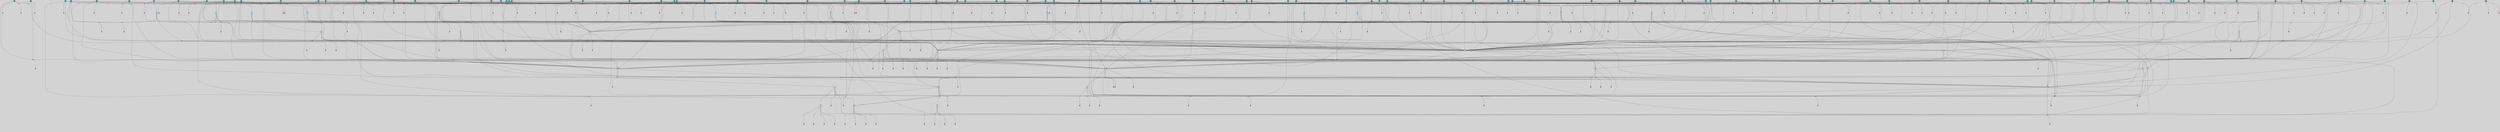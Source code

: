 digraph{
	graph[pad = "0.212, 0.055" bgcolor = lightgray]
	node[shape=circle style = filled label = ""]
		T5 [fillcolor="#66ddff"]
		T33 [fillcolor="#66ddff"]
		T67 [fillcolor="#66ddff"]
		T70 [fillcolor="#66ddff"]
		T301 [fillcolor="#66ddff"]
		T307 [fillcolor="#66ddff"]
		T520 [fillcolor="#66ddff"]
		T731 [fillcolor="#66ddff"]
		T804 [fillcolor="#66ddff"]
		T808 [fillcolor="#66ddff"]
		T859 [fillcolor="#66ddff"]
		T908 [fillcolor="#66ddff"]
		T968 [fillcolor="#66ddff"]
		T995 [fillcolor="#66ddff"]
		T1159 [fillcolor="#66ddff"]
		T1229 [fillcolor="#66ddff"]
		T1399 [fillcolor="#66ddff"]
		T1457 [fillcolor="#66ddff"]
		T1774 [fillcolor="#66ddff"]
		T1817 [fillcolor="#66ddff"]
		T1824 [fillcolor="#66ddff"]
		T1859 [fillcolor="#1199bb"]
		T1939 [fillcolor="#66ddff"]
		T2038 [fillcolor="#66ddff"]
		T2063 [fillcolor="#1199bb"]
		T2109 [fillcolor="#1199bb"]
		T2160 [fillcolor="#1199bb"]
		T2204 [fillcolor="#1199bb"]
		T2235 [fillcolor="#66ddff"]
		T2306 [fillcolor="#1199bb"]
		T2309 [fillcolor="#1199bb"]
		T2314 [fillcolor="#1199bb"]
		T2326 [fillcolor="#1199bb"]
		T2328 [fillcolor="#1199bb"]
		T2334 [fillcolor="#1199bb"]
		T2339 [fillcolor="#1199bb"]
		T2379 [fillcolor="#1199bb"]
		T2380 [fillcolor="#1199bb"]
		T2384 [fillcolor="#66ddff"]
		T2398 [fillcolor="#1199bb"]
		T2419 [fillcolor="#1199bb"]
		T2452 [fillcolor="#66ddff"]
		T2642 [fillcolor="#1199bb"]
		T2674 [fillcolor="#66ddff"]
		T2951 [fillcolor="#66ddff"]
		T3054 [fillcolor="#1199bb"]
		T3192 [fillcolor="#66ddff"]
		T3199 [fillcolor="#1199bb"]
		T3214 [fillcolor="#66ddff"]
		T3246 [fillcolor="#1199bb"]
		T3273 [fillcolor="#66ddff"]
		T3290 [fillcolor="#1199bb"]
		T3294 [fillcolor="#1199bb"]
		T3302 [fillcolor="#1199bb"]
		T3313 [fillcolor="#66ddff"]
		T3330 [fillcolor="#1199bb"]
		T3332 [fillcolor="#1199bb"]
		T3360 [fillcolor="#1199bb"]
		T3363 [fillcolor="#1199bb"]
		T3369 [fillcolor="#66ddff"]
		T3372 [fillcolor="#1199bb"]
		T3374 [fillcolor="#66ddff"]
		T3415 [fillcolor="#66ddff"]
		T3431 [fillcolor="#1199bb"]
		T3435 [fillcolor="#1199bb"]
		T3438 [fillcolor="#1199bb"]
		T3439 [fillcolor="#1199bb"]
		T3440 [fillcolor="#1199bb"]
		T3443 [fillcolor="#1199bb"]
		T3444 [fillcolor="#1199bb"]
		T3445 [fillcolor="#1199bb"]
		T3446 [fillcolor="#1199bb"]
		T3447 [fillcolor="#1199bb"]
		T3448 [fillcolor="#1199bb"]
		T3449 [fillcolor="#1199bb"]
		T3451 [fillcolor="#1199bb"]
		T3454 [fillcolor="#1199bb"]
		T3455 [fillcolor="#1199bb"]
		T3456 [fillcolor="#1199bb"]
		T3457 [fillcolor="#1199bb"]
		T3458 [fillcolor="#1199bb"]
		T3459 [fillcolor="#1199bb"]
		T3460 [fillcolor="#1199bb"]
		T3461 [fillcolor="#1199bb"]
		T3462 [fillcolor="#1199bb"]
		T3244 [fillcolor="#1199bb"]
		T3463 [fillcolor="#1199bb"]
		T3464 [fillcolor="#1199bb"]
		T3465 [fillcolor="#1199bb"]
		T3466 [fillcolor="#1199bb"]
		T3467 [fillcolor="#1199bb"]
		T3468 [fillcolor="#1199bb"]
		T3469 [fillcolor="#1199bb"]
		T3470 [fillcolor="#1199bb"]
		T3471 [fillcolor="#1199bb"]
		T2485 [fillcolor="#1199bb"]
		T3472 [fillcolor="#1199bb"]
		T3473 [fillcolor="#1199bb"]
		T3474 [fillcolor="#1199bb"]
		T3475 [fillcolor="#1199bb"]
		T3476 [fillcolor="#1199bb"]
		T3477 [fillcolor="#1199bb"]
		T1617 [fillcolor="#1199bb"]
		T3478 [fillcolor="#1199bb"]
		T3479 [fillcolor="#1199bb"]
		T3480 [fillcolor="#1199bb"]
		T1618 [fillcolor="#1199bb"]
		T3481 [fillcolor="#1199bb"]
		T3482 [fillcolor="#1199bb"]
		T3483 [fillcolor="#1199bb"]
		T3484 [fillcolor="#1199bb"]
		T3485 [fillcolor="#1199bb"]
		T3486 [fillcolor="#1199bb"]
		T3487 [fillcolor="#1199bb"]
		T3488 [fillcolor="#1199bb"]
		T3489 [fillcolor="#1199bb"]
		T3490 [fillcolor="#1199bb"]
		T3491 [fillcolor="#1199bb"]
		T3492 [fillcolor="#1199bb"]
		T3493 [fillcolor="#1199bb"]
		T3494 [fillcolor="#1199bb"]
		T3495 [fillcolor="#1199bb"]
		T3496 [fillcolor="#1199bb"]
		T3497 [fillcolor="#1199bb"]
		T3498 [fillcolor="#1199bb"]
		T3499 [fillcolor="#1199bb"]
		T3500 [fillcolor="#1199bb"]
		T3501 [fillcolor="#1199bb"]
		T3502 [fillcolor="#1199bb"]
		T3503 [fillcolor="#1199bb"]
		T3504 [fillcolor="#1199bb"]
		T3505 [fillcolor="#1199bb"]
		T3506 [fillcolor="#1199bb"]
		T3507 [fillcolor="#1199bb"]
		T3508 [fillcolor="#1199bb"]
		T3509 [fillcolor="#1199bb"]
		T3510 [fillcolor="#1199bb"]
		T3511 [fillcolor="#1199bb"]
		T3512 [fillcolor="#1199bb"]
		T3513 [fillcolor="#1199bb"]
		T3514 [fillcolor="#1199bb"]
		P48451 [fillcolor="#cccccc" shape=point] //
		I48451 [shape=box style=invis label="3|4&1|512#1|76&#92;n12|6&0|621#1|315&#92;n2|2&1|16#1|373&#92;n2|2&1|513#1|391&#92;n4|0&1|254#1|219&#92;n4|1&1|430#0|1014&#92;n11|2&0|1014#0|567&#92;n4|0&1|683#1|786&#92;n4|3&1|519#1|432&#92;n5|7&1|313#1|971&#92;n3|7&1|441#1|311&#92;n6|6&0|607#0|444&#92;n6|2&0|916#0|51&#92;n4|6&1|566#0|660&#92;n12|3&0|688#0|252&#92;n6|1&0|619#0|547&#92;n3|5&1|445#1|224&#92;n"]
		P48451 -> I48451[style=invis]
		A28689 [fillcolor="#ff3366" shape=box margin=0.03 width=0 height=0 label="5"]
		T5 -> P48451 -> A28689
		P48452 [fillcolor="#cccccc" shape=point] //
		I48452 [shape=box style=invis label="8|0&0|128#0|80&#92;n12|7&0|717#0|695&#92;n1|7&1|1018#1|147&#92;n0|7&1|592#1|38&#92;n3|1&1|798#1|460&#92;n1|5&1|637#1|609&#92;n1|6&1|364#1|625&#92;n8|3&0|45#0|95&#92;n9|0&0|669#0|935&#92;n4|2&1|762#1|815&#92;n7|1&0|397#0|257&#92;n4|6&1|38#0|7&#92;n7|3&0|919#0|6&#92;n10|2&0|273#0|829&#92;n11|3&0|188#1|6&#92;n6|5&0|254#0|177&#92;n4|0&1|169#1|694&#92;n"]
		P48452 -> I48452[style=invis]
		A28690 [fillcolor="#ff3366" shape=box margin=0.03 width=0 height=0 label="0"]
		T5 -> P48452 -> A28690
		T33 -> P48451
		T33 -> P48452
		P48453 [fillcolor="#cccccc" shape=point] //
		I48453 [shape=box style=invis label="8|5&0|461#0|982&#92;n11|2&0|148#1|25&#92;n5|7&1|187#1|42&#92;n11|4&0|515#1|488&#92;n6|6&0|440#0|957&#92;n4|4&1|824#0|191&#92;n0|4&1|960#1|601&#92;n5|5&1|589#1|24&#92;n0|1&1|170#1|875&#92;n8|2&0|535#0|204&#92;n12|0&0|478#0|160&#92;n2|3&1|445#1|603&#92;n12|0&0|665#1|657&#92;n3|7&1|23#1|172&#92;n11|5&0|643#0|178&#92;n10|6&0|513#0|839&#92;n11|5&0|107#0|585&#92;n"]
		P48453 -> I48453[style=invis]
		A28691 [fillcolor="#ff3366" shape=box margin=0.03 width=0 height=0 label="0"]
		T33 -> P48453 -> A28691
		P48454 [fillcolor="#cccccc" shape=point] //
		I48454 [shape=box style=invis label="3|4&1|512#1|76&#92;n12|6&0|621#1|315&#92;n3|5&1|445#1|224&#92;n2|2&1|513#1|391&#92;n4|0&1|254#1|219&#92;n4|1&1|430#0|1014&#92;n11|2&0|1014#0|567&#92;n4|0&1|683#1|786&#92;n4|3&1|519#1|432&#92;n5|7&1|313#1|971&#92;n3|7&1|441#1|58&#92;n6|6&0|607#0|444&#92;n6|2&0|916#0|51&#92;n4|6&1|566#0|660&#92;n12|3&0|688#0|252&#92;n6|1&0|619#0|547&#92;n2|2&1|16#1|373&#92;n"]
		P48454 -> I48454[style=invis]
		A28692 [fillcolor="#ff3366" shape=box margin=0.03 width=0 height=0 label="5"]
		T33 -> P48454 -> A28692
		P48455 [fillcolor="#cccccc" shape=point] //
		I48455 [shape=box style=invis label="6|3&0|324#0|752&#92;n9|6&0|953#0|703&#92;n9|2&0|424#0|728&#92;n3|4&1|323#1|369&#92;n4|3&1|795#1|771&#92;n1|4&1|808#1|25&#92;n11|6&0|829#0|980&#92;n6|3&0|792#0|605&#92;n8|0&0|649#0|599&#92;n8|2&0|259#0|773&#92;n11|4&0|15#1|161&#92;n5|4&1|152#0|480&#92;n9|2&0|578#0|260&#92;n5|6&1|240#0|298&#92;n5|6&1|606#1|778&#92;n1|1&1|396#1|713&#92;n4|6&1|396#0|470&#92;n2|3&1|953#1|743&#92;n11|2&0|806#0|244&#92;n"]
		P48455 -> I48455[style=invis]
		A28693 [fillcolor="#ff3366" shape=box margin=0.03 width=0 height=0 label="1"]
		T67 -> P48455 -> A28693
		T67 -> P48451
		P48456 [fillcolor="#cccccc" shape=point] //
		I48456 [shape=box style=invis label="10|2&0|13#0|56&#92;n5|5&1|680#0|318&#92;n7|2&0|825#0|658&#92;n0|4&1|793#1|916&#92;n11|5&0|1012#0|855&#92;n2|4&1|909#1|539&#92;n7|0&0|541#0|911&#92;n1|6&1|808#1|934&#92;n5|4&1|327#0|807&#92;n5|2&1|148#0|897&#92;n5|2&1|816#0|282&#92;n3|5&1|951#1|50&#92;n11|5&0|972#0|548&#92;n7|1&0|944#0|282&#92;n2|5&1|269#1|138&#92;n5|1&1|160#1|111&#92;n"]
		P48456 -> I48456[style=invis]
		A28694 [fillcolor="#ff3366" shape=box margin=0.03 width=0 height=0 label="5"]
		T67 -> P48456 -> A28694
		P48457 [fillcolor="#cccccc" shape=point] //
		I48457 [shape=box style=invis label="1|6&1|798#1|551&#92;n12|3&0|534#1|278&#92;n0|2&1|51#1|627&#92;n1|6&1|502#1|873&#92;n9|4&0|721#0|795&#92;n2|6&1|523#1|864&#92;n1|7&1|570#1|365&#92;n3|7&1|87#1|74&#92;n10|3&0|1013#0|541&#92;n3|6&1|487#1|712&#92;n"]
		P48457 -> I48457[style=invis]
		A28695 [fillcolor="#ff3366" shape=box margin=0.03 width=0 height=0 label="2"]
		T70 -> P48457 -> A28695
		P48458 [fillcolor="#cccccc" shape=point] //
		I48458 [shape=box style=invis label="0|3&1|939#1|964&#92;n9|2&0|896#0|486&#92;n1|5&1|797#1|778&#92;n12|4&0|262#1|567&#92;n6|0&0|848#0|1006&#92;n7|7&0|489#0|348&#92;n11|3&0|665#1|939&#92;n7|5&0|319#0|493&#92;n"]
		P48458 -> I48458[style=invis]
		A28696 [fillcolor="#ff3366" shape=box margin=0.03 width=0 height=0 label="4"]
		T70 -> P48458 -> A28696
		T70 -> P48456
		T70 -> P48456
		P48459 [fillcolor="#cccccc" shape=point] //
		I48459 [shape=box style=invis label="10|2&0|13#0|56&#92;n5|5&1|680#0|318&#92;n7|2&0|825#0|658&#92;n0|4&1|793#1|916&#92;n2|4&1|909#1|251&#92;n11|5&0|1012#0|855&#92;n7|0&0|541#0|911&#92;n1|6&1|808#1|934&#92;n5|4&1|327#0|807&#92;n11|3&0|562#0|453&#92;n5|2&1|148#0|897&#92;n5|2&1|816#0|282&#92;n3|5&1|951#1|50&#92;n11|5&0|972#0|548&#92;n2|5&1|269#1|138&#92;n5|1&1|160#1|111&#92;n"]
		P48459 -> I48459[style=invis]
		A28697 [fillcolor="#ff3366" shape=box margin=0.03 width=0 height=0 label="5"]
		T301 -> P48459 -> A28697
		P48460 [fillcolor="#cccccc" shape=point] //
		I48460 [shape=box style=invis label="10|2&0|13#0|56&#92;n5|5&1|680#0|318&#92;n7|2&0|825#0|658&#92;n0|4&1|793#1|916&#92;n11|5&0|1012#0|855&#92;n2|4&1|909#1|539&#92;n7|0&0|541#0|911&#92;n1|6&1|808#1|934&#92;n5|4&1|327#0|807&#92;n5|2&1|148#0|897&#92;n5|2&1|816#0|282&#92;n3|5&1|951#1|50&#92;n11|5&0|972#0|548&#92;n8|2&0|490#0|760&#92;n7|1&0|944#0|282&#92;n2|5&1|269#1|138&#92;n5|1&1|160#1|111&#92;n"]
		P48460 -> I48460[style=invis]
		A28698 [fillcolor="#ff3366" shape=box margin=0.03 width=0 height=0 label="5"]
		T301 -> P48460 -> A28698
		P48461 [fillcolor="#cccccc" shape=point] //
		I48461 [shape=box style=invis label="3|4&1|512#1|76&#92;n12|6&0|621#1|315&#92;n2|2&1|16#1|373&#92;n3|4&1|214#1|421&#92;n2|2&1|513#1|391&#92;n4|0&1|254#1|219&#92;n4|1&1|430#0|1014&#92;n11|2&0|1014#0|567&#92;n4|0&1|683#1|786&#92;n4|3&1|519#1|432&#92;n5|7&1|313#1|971&#92;n3|7&1|441#1|311&#92;n6|6&0|607#0|444&#92;n6|2&0|916#0|51&#92;n12|3&0|688#0|252&#92;n4|6&1|566#0|660&#92;n9|1&0|619#0|547&#92;n3|5&1|445#1|224&#92;n"]
		P48461 -> I48461[style=invis]
		A28699 [fillcolor="#ff3366" shape=box margin=0.03 width=0 height=0 label="5"]
		T301 -> P48461 -> A28699
		P48462 [fillcolor="#cccccc" shape=point] //
		I48462 [shape=box style=invis label="1|4&1|794#1|25&#92;n1|6&1|697#1|255&#92;n9|3&0|810#0|644&#92;n6|3&0|636#0|98&#92;n9|2&0|424#0|728&#92;n3|4&1|897#1|369&#92;n3|2&1|845#1|624&#92;n4|3&1|795#1|771&#92;n6|3&0|324#0|752&#92;n12|6&0|694#0|316&#92;n11|6&0|829#0|980&#92;n5|7&1|10#1|778&#92;n8|2&0|259#0|16&#92;n5|4&1|624#0|480&#92;n11|2&0|806#0|244&#92;n5|6&1|240#0|298&#92;n1|1&1|396#1|713&#92;n4|6&1|396#0|470&#92;n6|3&0|792#0|605&#92;n8|0&0|649#0|183&#92;n"]
		P48462 -> I48462[style=invis]
		A28700 [fillcolor="#ff3366" shape=box margin=0.03 width=0 height=0 label="0"]
		T301 -> P48462 -> A28700
		P48463 [fillcolor="#cccccc" shape=point] //
		I48463 [shape=box style=invis label="0|2&1|303#1|554&#92;n12|0&0|471#1|168&#92;n1|3&1|903#1|957&#92;n2|3&1|64#1|138&#92;n3|3&1|240#1|676&#92;n1|1&1|907#1|7&#92;n10|0&0|836#0|60&#92;n8|2&0|868#0|984&#92;n12|3&0|210#0|16&#92;n12|0&0|940#1|603&#92;n3|2&1|625#1|867&#92;n11|1&0|117#0|783&#92;n6|4&0|679#0|165&#92;n"]
		P48463 -> I48463[style=invis]
		A28701 [fillcolor="#ff3366" shape=box margin=0.03 width=0 height=0 label="0"]
		T307 -> P48463 -> A28701
		P48464 [fillcolor="#cccccc" shape=point] //
		I48464 [shape=box style=invis label="12|0&0|953#1|168&#92;n1|6&1|760#1|774&#92;n6|4&0|679#0|165&#92;n0|2&1|50#1|554&#92;n1|1&1|907#1|7&#92;n12|0&0|940#1|603&#92;n0|1&1|851#1|48&#92;n8|5&0|841#0|1020&#92;n8|2&0|868#0|984&#92;n7|2&0|1009#0|867&#92;n4|7&1|752#1|9&#92;n11|1&0|117#0|783&#92;n10|3&0|428#0|303&#92;n1|3&1|903#1|957&#92;n5|1&1|515#1|796&#92;n"]
		P48464 -> I48464[style=invis]
		A28702 [fillcolor="#ff3366" shape=box margin=0.03 width=0 height=0 label="0"]
		T307 -> P48464 -> A28702
		T307 -> P48456
		P48465 [fillcolor="#cccccc" shape=point] //
		I48465 [shape=box style=invis label="0|3&1|939#1|964&#92;n9|2&0|896#0|486&#92;n1|5&1|797#1|778&#92;n12|4&0|902#1|567&#92;n11|3&0|665#1|939&#92;n7|7&0|489#0|348&#92;n6|0&0|848#0|1006&#92;n7|5&0|319#0|493&#92;n"]
		P48465 -> I48465[style=invis]
		A28703 [fillcolor="#ff3366" shape=box margin=0.03 width=0 height=0 label="3"]
		T307 -> P48465 -> A28703
		P48466 [fillcolor="#cccccc" shape=point] //
		I48466 [shape=box style=invis label="3|1&1|798#1|386&#92;n1|6&1|364#1|203&#92;n1|7&1|1018#1|147&#92;n6|5&0|47#0|488&#92;n0|7&1|592#1|38&#92;n1|5&1|637#1|609&#92;n12|7&0|717#0|695&#92;n4|0&1|882#1|446&#92;n9|0&0|669#0|935&#92;n4|2&1|762#1|815&#92;n6|5&0|254#0|177&#92;n4|6&1|38#0|990&#92;n9|2&0|912#0|57&#92;n11|3&0|188#1|6&#92;n7|3&0|649#0|6&#92;n8|3&0|45#0|95&#92;n"]
		P48466 -> I48466[style=invis]
		A28704 [fillcolor="#ff3366" shape=box margin=0.03 width=0 height=0 label="0"]
		T520 -> P48466 -> A28704
		P48467 [fillcolor="#cccccc" shape=point] //
		I48467 [shape=box style=invis label="12|0&0|940#1|603&#92;n5|1&1|515#1|796&#92;n6|4&0|679#0|165&#92;n10|3&0|428#0|303&#92;n11|3&0|761#1|311&#92;n2|3&1|64#1|138&#92;n1|1&1|907#1|7&#92;n9|1&0|29#0|52&#92;n12|0&0|953#1|153&#92;n8|5&0|841#0|1020&#92;n8|2&0|868#0|984&#92;n4|7&1|752#1|9&#92;n0|1&1|303#1|554&#92;n1|6&1|760#1|610&#92;n1|3&1|903#1|957&#92;n"]
		P48467 -> I48467[style=invis]
		A28705 [fillcolor="#ff3366" shape=box margin=0.03 width=0 height=0 label="0"]
		T520 -> P48467 -> A28705
		T520 -> P48451
		P48468 [fillcolor="#cccccc" shape=point] //
		I48468 [shape=box style=invis label="10|2&0|13#0|56&#92;n11|5&0|972#0|548&#92;n3|5&1|951#1|50&#92;n0|4&1|793#1|916&#92;n11|0&0|1012#0|855&#92;n10|4&0|44#0|131&#92;n7|0&0|541#0|911&#92;n8|6&0|137#0|553&#92;n4|2&1|816#0|282&#92;n5|4&1|471#0|807&#92;n5|5&1|680#0|318&#92;n1|6&1|808#1|934&#92;n7|2&0|825#0|658&#92;n5|2&1|148#0|897&#92;n7|1&0|944#0|282&#92;n2|5&1|269#1|138&#92;n5|1&1|160#1|938&#92;n"]
		P48468 -> I48468[style=invis]
		A28706 [fillcolor="#ff3366" shape=box margin=0.03 width=0 height=0 label="5"]
		T520 -> P48468 -> A28706
		P48469 [fillcolor="#cccccc" shape=point] //
		I48469 [shape=box style=invis label="12|3&0|688#0|252&#92;n2|2&1|489#1|373&#92;n12|6&0|850#1|315&#92;n6|3&0|441#0|973&#92;n6|2&0|916#0|51&#92;n4|1&1|430#0|1014&#92;n4|0&1|389#1|219&#92;n2|7&1|533#1|360&#92;n4|6&1|384#0|523&#92;n3|6&1|562#1|911&#92;n3|7&1|441#1|1013&#92;n11|2&0|1014#0|567&#92;n3|4&1|512#1|76&#92;n2|0&1|303#1|746&#92;n"]
		P48469 -> I48469[style=invis]
		A28707 [fillcolor="#ff3366" shape=box margin=0.03 width=0 height=0 label="5"]
		T520 -> P48469 -> A28707
		P48470 [fillcolor="#cccccc" shape=point] //
		I48470 [shape=box style=invis label="6|1&0|619#0|547&#92;n6|6&0|539#0|182&#92;n4|2&1|90#1|329&#92;n8|2&0|131#0|205&#92;n9|1&0|878#0|862&#92;n12|6&0|731#1|5&#92;n10|5&0|634#0|37&#92;n0|4&1|493#1|731&#92;n3|1&1|512#1|76&#92;n7|3&0|801#0|563&#92;n4|1&1|430#0|23&#92;n3|1&1|604#1|526&#92;n3|0&1|539#1|893&#92;n8|5&0|956#0|189&#92;n3|5&1|445#1|224&#92;n12|2&0|929#0|252&#92;n"]
		P48470 -> I48470[style=invis]
		A28708 [fillcolor="#ff3366" shape=box margin=0.03 width=0 height=0 label="5"]
		T731 -> P48470 -> A28708
		P48471 [fillcolor="#cccccc" shape=point] //
		I48471 [shape=box style=invis label="9|0&0|669#0|935&#92;n1|7&1|895#1|985&#92;n4|2&1|690#1|321&#92;n1|6&1|364#1|625&#92;n1|7&1|490#1|382&#92;n8|0&0|128#0|80&#92;n12|7&0|717#0|695&#92;n11|3&0|188#1|6&#92;n0|7&1|592#1|38&#92;n10|2&0|273#0|821&#92;n7|3&0|919#0|6&#92;n3|3&1|766#1|414&#92;n4|3&1|38#0|7&#92;n6|2&0|768#0|177&#92;n"]
		P48471 -> I48471[style=invis]
		A28709 [fillcolor="#ff3366" shape=box margin=0.03 width=0 height=0 label="0"]
		T731 -> P48471 -> A28709
		P48472 [fillcolor="#cccccc" shape=point] //
		I48472 [shape=box style=invis label="10|2&0|13#0|56&#92;n5|5&1|680#0|318&#92;n7|2&0|825#0|658&#92;n3|5&1|951#1|50&#92;n11|5&0|1012#0|855&#92;n2|4&1|909#1|539&#92;n7|0&0|541#0|911&#92;n1|6&1|808#1|934&#92;n2|5&1|269#1|138&#92;n5|2&1|148#0|897&#92;n5|2&1|799#0|282&#92;n0|4&1|892#1|916&#92;n11|5&0|972#0|548&#92;n8|2&0|490#0|760&#92;n5|4&1|327#0|807&#92;n5|1&1|160#1|111&#92;n"]
		P48472 -> I48472[style=invis]
		A28710 [fillcolor="#ff3366" shape=box margin=0.03 width=0 height=0 label="2"]
		T731 -> P48472 -> A28710
		P48473 [fillcolor="#cccccc" shape=point] //
		I48473 [shape=box style=invis label="10|1&0|952#0|234&#92;n0|5&1|411#1|474&#92;n1|1&1|952#1|713&#92;n4|6&1|396#0|602&#92;n8|4&0|133#0|552&#92;n11|2&0|806#0|244&#92;n3|4&1|897#1|369&#92;n11|1&0|83#0|141&#92;n11|0&0|77#1|54&#92;n5|4&1|624#0|480&#92;n6|4&0|523#0|442&#92;n11|6&0|829#0|980&#92;n8|3&0|1005#0|343&#92;n9|2&0|424#0|728&#92;n4|3&1|480#1|121&#92;n2|4&1|524#1|994&#92;n9|7&0|830#0|966&#92;n6|3&0|792#0|582&#92;n9|2&0|259#0|16&#92;n"]
		P48473 -> I48473[style=invis]
		A28711 [fillcolor="#ff3366" shape=box margin=0.03 width=0 height=0 label="0"]
		T731 -> P48473 -> A28711
		P48474 [fillcolor="#cccccc" shape=point] //
		I48474 [shape=box style=invis label="6|1&0|625#0|514&#92;n6|5&0|48#0|418&#92;n0|7&1|231#1|479&#92;n11|1&0|86#0|873&#92;n6|6&0|520#0|744&#92;n5|3&1|711#0|5&#92;n9|4&0|94#0|782&#92;n10|2&0|299#0|817&#92;n3|1&1|538#1|769&#92;n3|1&1|171#1|489&#92;n10|6&0|815#0|613&#92;n7|7&0|513#0|869&#92;n11|5&0|887#1|779&#92;n10|2&0|265#0|519&#92;n6|7&0|796#0|490&#92;n"]
		P48474 -> I48474[style=invis]
		T804 -> P48474 -> T5
		P48475 [fillcolor="#cccccc" shape=point] //
		I48475 [shape=box style=invis label="6|5&0|631#0|434&#92;n10|2&0|13#0|56&#92;n5|5&1|990#0|318&#92;n7|2&0|455#0|917&#92;n0|4&1|793#1|916&#92;n5|1&1|160#1|111&#92;n2|4&1|909#1|539&#92;n2|5&1|269#1|138&#92;n1|6&1|808#1|1012&#92;n11|5&0|1012#0|855&#92;n5|2&1|735#0|282&#92;n5|4&1|327#0|807&#92;n11|5&0|972#0|548&#92;n5|5&1|43#0|80&#92;n7|1&0|944#0|282&#92;n7|0&0|541#0|911&#92;n5|2&1|148#0|897&#92;n"]
		P48475 -> I48475[style=invis]
		A28712 [fillcolor="#ff3366" shape=box margin=0.03 width=0 height=0 label="5"]
		T804 -> P48475 -> A28712
		P48476 [fillcolor="#cccccc" shape=point] //
		I48476 [shape=box style=invis label="0|4&1|793#1|916&#92;n7|1&0|944#0|535&#92;n7|2&0|825#0|658&#92;n12|3&0|632#0|454&#92;n5|2&1|327#0|807&#92;n11|5&0|1012#0|855&#92;n2|4&1|369#1|539&#92;n7|0&0|541#0|911&#92;n3|5&1|951#1|50&#92;n10|2&0|13#0|56&#92;n5|2&1|148#0|897&#92;n5|2&1|816#0|282&#92;n1|6&1|808#1|934&#92;n11|5&0|972#0|548&#92;n5|5&1|680#0|318&#92;n5|1&1|160#1|111&#92;n"]
		P48476 -> I48476[style=invis]
		A28713 [fillcolor="#ff3366" shape=box margin=0.03 width=0 height=0 label="0"]
		T804 -> P48476 -> A28713
		P48477 [fillcolor="#cccccc" shape=point] //
		I48477 [shape=box style=invis label="8|5&0|386#0|1007&#92;n3|1&1|160#1|1009&#92;n5|4&1|252#0|807&#92;n1|7&1|740#1|419&#92;n2|5&1|269#1|138&#92;n3|2&1|439#1|810&#92;n7|3&0|318#0|502&#92;n7|1&0|944#0|282&#92;n6|6&0|665#0|563&#92;n0|5&1|664#1|462&#92;n2|4&1|909#1|539&#92;n1|7&1|235#1|504&#92;n7|2&0|455#0|658&#92;n7|0&0|541#0|911&#92;n10|5&0|94#0|548&#92;n0|6&1|231#1|72&#92;n"]
		P48477 -> I48477[style=invis]
		A28714 [fillcolor="#ff3366" shape=box margin=0.03 width=0 height=0 label="5"]
		T804 -> P48477 -> A28714
		P48478 [fillcolor="#cccccc" shape=point] //
		I48478 [shape=box style=invis label="9|0&0|669#0|935&#92;n1|7&1|895#1|985&#92;n1|7&1|490#1|382&#92;n1|6&1|364#1|625&#92;n4|2&1|690#1|321&#92;n8|0&0|128#0|80&#92;n12|7&0|717#0|695&#92;n11|3&0|188#1|6&#92;n0|7&1|592#1|38&#92;n10|2&0|273#0|769&#92;n7|3&0|919#0|6&#92;n3|3&1|766#1|414&#92;n4|3&1|38#0|7&#92;n6|2&0|768#0|177&#92;n"]
		P48478 -> I48478[style=invis]
		A28715 [fillcolor="#ff3366" shape=box margin=0.03 width=0 height=0 label="0"]
		T804 -> P48478 -> A28715
		P48479 [fillcolor="#cccccc" shape=point] //
		I48479 [shape=box style=invis label="0|7&1|707#1|975&#92;n3|2&1|943#1|224&#92;n2|5&1|473#1|58&#92;n4|0&1|111#1|201&#92;n10|4&0|371#0|460&#92;n2|0&1|254#1|219&#92;n7|6&0|1009#0|684&#92;n1|7&1|867#1|50&#92;n9|2&0|513#0|907&#92;n5|3&1|1014#0|584&#92;n"]
		P48479 -> I48479[style=invis]
		A28716 [fillcolor="#ff3366" shape=box margin=0.03 width=0 height=0 label="5"]
		T808 -> P48479 -> A28716
		P48480 [fillcolor="#cccccc" shape=point] //
		I48480 [shape=box style=invis label="4|3&1|953#1|532&#92;n2|7&1|822#1|854&#92;n12|3&0|621#1|765&#92;n8|6&0|91#0|655&#92;n4|3&1|688#0|252&#92;n7|2&0|441#0|952&#92;n1|0&1|1006#1|435&#92;n3|5&1|752#1|224&#92;n6|1&0|619#0|968&#92;n2|2&1|163#1|601&#92;n3|4&1|441#1|76&#92;n11|1&0|575#1|556&#92;n5|3&1|880#0|508&#92;n3|7&1|824#1|311&#92;n9|5&0|589#0|720&#92;n9|4&0|16#0|373&#92;n11|6&0|867#0|445&#92;n8|7&0|240#0|538&#92;n1|3&1|113#1|574&#92;n6|6&0|1010#0|266&#92;n"]
		P48480 -> I48480[style=invis]
		A28717 [fillcolor="#ff3366" shape=box margin=0.03 width=0 height=0 label="5"]
		T808 -> P48480 -> A28717
		P48481 [fillcolor="#cccccc" shape=point] //
		I48481 [shape=box style=invis label="0|4&1|793#1|916&#92;n7|1&0|944#0|535&#92;n3|5&1|951#1|50&#92;n1|6&1|808#1|934&#92;n5|2&1|327#0|460&#92;n11|5&0|1012#0|855&#92;n2|4&1|909#1|539&#92;n7|0&0|541#0|911&#92;n12|3&0|632#0|454&#92;n5|2&1|816#0|282&#92;n5|2&1|148#0|897&#92;n10|2&0|13#0|56&#92;n6|6&0|732#0|102&#92;n7|2&0|825#0|658&#92;n3|1&1|502#1|885&#92;n11|5&0|972#0|548&#92;n5|5&1|680#0|318&#92;n5|1&1|160#1|111&#92;n"]
		P48481 -> I48481[style=invis]
		A28718 [fillcolor="#ff3366" shape=box margin=0.03 width=0 height=0 label="0"]
		T808 -> P48481 -> A28718
		P48482 [fillcolor="#cccccc" shape=point] //
		I48482 [shape=box style=invis label="2|5&1|718#1|177&#92;n8|7&0|846#0|701&#92;n0|3&1|324#1|752&#92;n4|2&1|578#0|82&#92;n9|6&0|953#0|703&#92;n0|6&1|1005#1|854&#92;n5|4&1|292#0|369&#92;n11|5&0|853#1|750&#92;n10|5&0|402#0|547&#92;n4|6&1|396#0|470&#92;n2|4&1|936#1|323&#92;n8|0&0|649#0|739&#92;n9|4&0|234#0|789&#92;n5|4&1|243#0|527&#92;n1|5&1|808#1|626&#92;n2|2&1|649#1|718&#92;n11|0&0|60#0|70&#92;n1|1&1|396#1|713&#92;n"]
		P48482 -> I48482[style=invis]
		T808 -> P48482 -> T520
		P48483 [fillcolor="#cccccc" shape=point] //
		I48483 [shape=box style=invis label="2|5&1|684#1|35&#92;n10|5&0|783#0|582&#92;n2|3&1|179#1|372&#92;n9|2&0|678#0|161&#92;n7|3&0|669#0|745&#92;n12|3&0|845#0|170&#92;n11|5&0|458#1|778&#92;n12|5&0|319#0|510&#92;n1|6&1|614#1|152&#92;n12|0&0|710#0|1&#92;n10|4&0|255#0|151&#92;n4|6&1|626#1|500&#92;n6|6&0|967#0|460&#92;n11|4&0|402#1|452&#92;n10|4&0|99#0|617&#92;n"]
		P48483 -> I48483[style=invis]
		A28719 [fillcolor="#ff3366" shape=box margin=0.03 width=0 height=0 label="3"]
		T808 -> P48483 -> A28719
		P48484 [fillcolor="#cccccc" shape=point] //
		I48484 [shape=box style=invis label="0|4&1|793#1|916&#92;n7|1&0|944#0|535&#92;n7|2&0|825#0|658&#92;n12|3&0|632#0|454&#92;n10|2&0|13#0|56&#92;n11|5&0|1012#0|855&#92;n2|4&1|909#1|539&#92;n7|0&0|541#0|911&#92;n1|6&1|808#1|934&#92;n5|4&1|327#0|807&#92;n5|2&1|148#0|897&#92;n5|2&1|816#0|282&#92;n3|5&1|951#1|50&#92;n11|5&0|972#0|548&#92;n5|5&1|680#0|318&#92;n5|1&1|160#1|111&#92;n"]
		P48484 -> I48484[style=invis]
		A28720 [fillcolor="#ff3366" shape=box margin=0.03 width=0 height=0 label="0"]
		T859 -> P48484 -> A28720
		P48485 [fillcolor="#cccccc" shape=point] //
		I48485 [shape=box style=invis label="3|4&1|512#1|76&#92;n12|7&0|621#1|315&#92;n2|2&1|654#1|373&#92;n6|6&0|607#0|591&#92;n4|0&1|254#1|219&#92;n4|1&1|430#0|1014&#92;n6|2&0|916#0|51&#92;n4|0&1|683#1|786&#92;n4|3&1|519#1|432&#92;n3|7&1|441#1|311&#92;n0|3&1|433#1|578&#92;n5|7&1|313#1|971&#92;n2|2&1|513#1|391&#92;n11|2&0|1014#0|567&#92;n5|0&1|293#1|161&#92;n4|6&1|566#0|660&#92;n12|3&0|688#0|252&#92;n6|1&0|619#0|547&#92;n3|5&1|445#1|224&#92;n"]
		P48485 -> I48485[style=invis]
		A28721 [fillcolor="#ff3366" shape=box margin=0.03 width=0 height=0 label="5"]
		T859 -> P48485 -> A28721
		T859 -> P48479
		P48486 [fillcolor="#cccccc" shape=point] //
		I48486 [shape=box style=invis label="10|2&0|13#0|56&#92;n2|4&1|909#1|539&#92;n7|2&0|825#0|658&#92;n7|0&0|824#0|691&#92;n0|4&1|378#1|916&#92;n5|2&1|816#0|282&#92;n5|5&1|680#0|318&#92;n7|0&0|541#0|911&#92;n1|6&1|808#1|934&#92;n5|4&1|327#0|807&#92;n5|2&1|148#0|897&#92;n11|5&0|1012#0|855&#92;n3|5&1|951#1|50&#92;n11|5&0|972#0|548&#92;n2|5&1|269#1|138&#92;n5|4&1|160#1|111&#92;n"]
		P48486 -> I48486[style=invis]
		A28722 [fillcolor="#ff3366" shape=box margin=0.03 width=0 height=0 label="5"]
		T859 -> P48486 -> A28722
		P48487 [fillcolor="#cccccc" shape=point] //
		I48487 [shape=box style=invis label="10|5&0|634#0|37&#92;n7|4&0|133#0|329&#92;n3|1&1|512#1|76&#92;n4|2&1|90#1|166&#92;n8|2&0|131#0|205&#92;n9|1&0|878#0|862&#92;n4|1&1|69#0|597&#92;n12|6&0|685#1|5&#92;n6|1&0|619#0|547&#92;n0|4&1|493#1|731&#92;n10|6&0|318#0|695&#92;n7|3&0|801#0|563&#92;n4|1&1|430#0|23&#92;n3|1&1|604#1|526&#92;n3|0&1|539#1|893&#92;n8|5&0|956#0|189&#92;n6|6&0|539#0|182&#92;n3|5&1|445#1|224&#92;n12|2&0|754#0|252&#92;n"]
		P48487 -> I48487[style=invis]
		A28723 [fillcolor="#ff3366" shape=box margin=0.03 width=0 height=0 label="5"]
		T908 -> P48487 -> A28723
		P48488 [fillcolor="#cccccc" shape=point] //
		I48488 [shape=box style=invis label="4|1&1|952#0|234&#92;n0|5&1|411#1|474&#92;n11|6&0|829#1|980&#92;n4|6&1|396#0|602&#92;n8|4&0|133#0|780&#92;n11|2&0|806#0|244&#92;n3|4&1|897#1|369&#92;n11|1&0|83#0|141&#92;n5|4&1|624#0|480&#92;n2|6&1|424#1|979&#92;n11|0&0|77#1|54&#92;n6|4&0|523#0|442&#92;n8|3&0|1005#0|343&#92;n9|2&0|424#0|728&#92;n1|1&1|952#1|713&#92;n4|3&1|480#1|121&#92;n6|3&0|324#0|752&#92;n2|4&1|524#1|994&#92;n6|3&0|792#0|582&#92;n"]
		P48488 -> I48488[style=invis]
		A28724 [fillcolor="#ff3366" shape=box margin=0.03 width=0 height=0 label="0"]
		T908 -> P48488 -> A28724
		P48489 [fillcolor="#cccccc" shape=point] //
		I48489 [shape=box style=invis label="12|0&0|665#1|657&#92;n11|2&0|148#1|25&#92;n5|7&1|187#1|42&#92;n11|4&0|515#1|488&#92;n6|2&0|440#0|957&#92;n4|4&1|824#0|191&#92;n0|4&1|960#1|601&#92;n2|1&1|445#1|603&#92;n0|1&1|170#1|875&#92;n8|2&0|535#0|204&#92;n11|5&0|107#0|886&#92;n5|5&1|589#1|24&#92;n12|7&0|251#1|643&#92;n3|7&1|23#1|172&#92;n10|6&0|513#0|839&#92;n12|0&0|478#0|160&#92;n"]
		P48489 -> I48489[style=invis]
		A28725 [fillcolor="#ff3366" shape=box margin=0.03 width=0 height=0 label="0"]
		T908 -> P48489 -> A28725
		P48490 [fillcolor="#cccccc" shape=point] //
		I48490 [shape=box style=invis label="4|1&1|952#0|234&#92;n0|5&1|411#1|474&#92;n11|6&0|829#0|980&#92;n4|6&1|396#0|602&#92;n8|4&0|133#0|780&#92;n11|2&0|806#0|244&#92;n3|4&1|897#1|369&#92;n11|1&0|83#0|141&#92;n11|0&0|77#1|54&#92;n2|6&1|424#1|979&#92;n5|4&1|624#0|480&#92;n6|4&0|523#0|442&#92;n8|3&0|1005#0|343&#92;n9|2&0|424#0|728&#92;n1|1&1|952#1|713&#92;n4|3&1|480#1|121&#92;n6|3&0|324#0|752&#92;n2|4&1|524#1|994&#92;n6|3&0|792#0|582&#92;n"]
		P48490 -> I48490[style=invis]
		A28726 [fillcolor="#ff3366" shape=box margin=0.03 width=0 height=0 label="0"]
		T908 -> P48490 -> A28726
		P48491 [fillcolor="#cccccc" shape=point] //
		I48491 [shape=box style=invis label="12|0&0|953#1|168&#92;n1|6&1|1005#1|774&#92;n4|7&1|752#1|9&#92;n3|4&1|781#1|79&#92;n7|2&0|1009#0|867&#92;n0|2&1|303#1|742&#92;n1|1&1|907#1|880&#92;n12|0&0|940#1|603&#92;n8|2&0|868#0|984&#92;n11|1&0|117#0|783&#92;n10|3&0|428#0|303&#92;n2|3&1|64#1|138&#92;n6|4&0|679#0|165&#92;n12|7&0|49#1|293&#92;n5|1&1|515#1|796&#92;n1|3&1|903#1|957&#92;n"]
		P48491 -> I48491[style=invis]
		T908 -> P48491 -> T307
		P48492 [fillcolor="#cccccc" shape=point] //
		I48492 [shape=box style=invis label="6|1&0|619#0|547&#92;n3|1&1|512#1|76&#92;n4|2&1|90#1|329&#92;n8|2&0|131#0|205&#92;n9|1&0|878#0|862&#92;n4|1&1|69#0|597&#92;n12|6&0|731#1|5&#92;n10|5&0|634#0|37&#92;n0|4&1|493#1|731&#92;n6|6&0|539#0|182&#92;n7|3&0|801#0|563&#92;n4|1&1|430#0|23&#92;n3|1&1|604#1|526&#92;n3|0&1|539#1|893&#92;n8|5&0|956#0|189&#92;n3|5&1|445#1|224&#92;n12|2&0|754#0|252&#92;n"]
		P48492 -> I48492[style=invis]
		A28727 [fillcolor="#ff3366" shape=box margin=0.03 width=0 height=0 label="5"]
		T968 -> P48492 -> A28727
		P48493 [fillcolor="#cccccc" shape=point] //
		I48493 [shape=box style=invis label="4|2&1|690#1|883&#92;n11|3&0|188#1|6&#92;n5|5&1|1020#1|977&#92;n9|0&0|669#0|935&#92;n1|6&1|364#1|625&#92;n8|0&0|128#0|80&#92;n12|7&0|717#0|695&#92;n1|7&1|895#1|985&#92;n0|7&1|592#1|38&#92;n7|3&0|919#0|6&#92;n3|3&1|766#1|414&#92;n4|3&1|38#0|7&#92;n6|2&0|768#0|116&#92;n"]
		P48493 -> I48493[style=invis]
		T968 -> P48493 -> T859
		P48494 [fillcolor="#cccccc" shape=point] //
		I48494 [shape=box style=invis label="0|6&1|699#1|507&#92;n0|6&1|364#1|682&#92;n8|0&0|397#0|80&#92;n1|5&1|405#1|906&#92;n4|0&1|169#1|694&#92;n9|1&0|456#0|586&#92;n10|2&0|894#0|53&#92;n4|6&1|1021#1|784&#92;n7|5&0|254#0|735&#92;n9|0&0|909#0|966&#92;n7|3&0|919#0|743&#92;n3|1&1|510#1|135&#92;n11|3&0|188#1|6&#92;n1|2&1|467#1|87&#92;n1|2&1|795#1|46&#92;n10|2&0|273#0|829&#92;n4|6&1|38#0|7&#92;n5|6&1|848#1|507&#92;n"]
		P48494 -> I48494[style=invis]
		T968 -> P48494 -> T301
		T968 -> P48488
		P48495 [fillcolor="#cccccc" shape=point] //
		I48495 [shape=box style=invis label="6|2&0|916#0|51&#92;n4|0&1|956#1|786&#92;n4|3&1|519#1|457&#92;n8|7&0|829#0|702&#92;n12|5&0|444#0|19&#92;n6|3&0|342#0|582&#92;n3|5&1|445#1|199&#92;n11|3&0|305#0|567&#92;n4|4&1|986#0|660&#92;n7|2&0|69#0|203&#92;n3|0&1|746#1|62&#92;n"]
		P48495 -> I48495[style=invis]
		A28728 [fillcolor="#ff3366" shape=box margin=0.03 width=0 height=0 label="5"]
		T968 -> P48495 -> A28728
		P48496 [fillcolor="#cccccc" shape=point] //
		I48496 [shape=box style=invis label="10|2&0|1001#0|56&#92;n11|5&0|972#0|548&#92;n3|5&1|951#1|50&#92;n8|6&0|137#0|553&#92;n11|0&0|1012#0|855&#92;n5|2&1|148#0|897&#92;n0|4&1|793#1|916&#92;n4|2&1|816#0|282&#92;n5|4&1|800#0|807&#92;n5|5&1|680#0|274&#92;n1|6&1|808#1|934&#92;n7|2&0|825#0|658&#92;n7|0&0|541#0|911&#92;n2|5&1|269#1|138&#92;n7|1&0|944#0|282&#92;n5|1&1|160#1|938&#92;n"]
		P48496 -> I48496[style=invis]
		A28729 [fillcolor="#ff3366" shape=box margin=0.03 width=0 height=0 label="5"]
		T995 -> P48496 -> A28729
		P48497 [fillcolor="#cccccc" shape=point] //
		I48497 [shape=box style=invis label="10|2&0|13#0|56&#92;n5|5&1|990#0|318&#92;n7|2&0|455#0|658&#92;n0|4&1|793#1|916&#92;n5|4&1|327#0|807&#92;n2|4&1|441#1|539&#92;n2|5&1|269#1|138&#92;n1|6&1|808#1|934&#92;n11|5&0|1012#0|855&#92;n7|0&0|541#0|911&#92;n5|2&1|816#0|282&#92;n11|5&0|972#0|548&#92;n7|1&0|944#0|282&#92;n5|2&1|148#0|897&#92;n5|1&1|160#1|111&#92;n"]
		P48497 -> I48497[style=invis]
		T995 -> P48497 -> T731
		P48498 [fillcolor="#cccccc" shape=point] //
		I48498 [shape=box style=invis label="4|1&1|952#0|234&#92;n0|5&1|411#1|474&#92;n11|6&0|829#0|980&#92;n4|6&1|396#0|602&#92;n8|4&0|133#0|780&#92;n11|2&0|806#0|244&#92;n3|4&1|897#1|369&#92;n11|1&0|83#0|141&#92;n10|2&0|728#0|461&#92;n11|0&0|77#1|54&#92;n5|4&1|624#0|480&#92;n6|4&0|523#0|442&#92;n8|3&0|469#0|343&#92;n1|1&1|952#1|713&#92;n4|3&1|480#1|121&#92;n9|2&0|424#0|728&#92;n6|3&0|324#0|752&#92;n2|4&1|524#1|994&#92;n6|3&0|792#0|582&#92;n9|2&0|259#0|16&#92;n"]
		P48498 -> I48498[style=invis]
		A28730 [fillcolor="#ff3366" shape=box margin=0.03 width=0 height=0 label="0"]
		T995 -> P48498 -> A28730
		P48499 [fillcolor="#cccccc" shape=point] //
		I48499 [shape=box style=invis label="11|1&0|83#0|141&#92;n0|5&1|411#1|474&#92;n11|6&0|829#1|980&#92;n4|6&1|396#0|602&#92;n8|4&0|133#0|780&#92;n11|2&0|806#0|244&#92;n3|4&1|897#1|369&#92;n4|1&1|697#0|234&#92;n5|4&1|624#0|480&#92;n2|6&1|424#1|979&#92;n11|0&0|77#1|54&#92;n6|4&0|523#0|442&#92;n8|3&0|1005#0|343&#92;n9|2&0|424#0|728&#92;n1|1&1|952#1|713&#92;n4|3&1|480#1|121&#92;n6|3&0|324#0|752&#92;n2|4&1|524#1|994&#92;n6|3&0|792#0|582&#92;n"]
		P48499 -> I48499[style=invis]
		T995 -> P48499 -> T968
		P48500 [fillcolor="#cccccc" shape=point] //
		I48500 [shape=box style=invis label="12|3&0|621#1|765&#92;n2|7&1|822#1|854&#92;n4|3&1|953#1|532&#92;n8|6&0|91#0|655&#92;n4|3&1|688#0|252&#92;n7|2&0|441#0|952&#92;n1|0&1|1006#1|435&#92;n3|5&1|752#1|224&#92;n6|1&0|1018#0|968&#92;n2|2&1|163#1|601&#92;n3|4&1|441#1|76&#92;n11|1&0|575#1|556&#92;n5|3&1|880#0|508&#92;n3|7&1|824#1|311&#92;n9|5&0|589#0|720&#92;n9|4&0|16#0|373&#92;n11|6&0|867#0|445&#92;n8|7&0|240#0|538&#92;n1|3&1|113#1|574&#92;n6|6&0|1010#0|266&#92;n"]
		P48500 -> I48500[style=invis]
		A28731 [fillcolor="#ff3366" shape=box margin=0.03 width=0 height=0 label="5"]
		T995 -> P48500 -> A28731
		P48501 [fillcolor="#cccccc" shape=point] //
		I48501 [shape=box style=invis label="0|5&1|411#1|474&#92;n11|6&0|829#1|980&#92;n5|4&1|624#0|480&#92;n10|4&0|399#0|627&#92;n8|4&0|133#0|780&#92;n11|2&0|806#0|244&#92;n2|6&1|424#1|979&#92;n4|3&1|480#1|121&#92;n4|6&1|396#0|602&#92;n3|4&1|897#1|369&#92;n11|0&0|77#1|54&#92;n6|4&0|523#0|442&#92;n8|3&0|1005#0|343&#92;n9|2&0|424#0|621&#92;n1|1&1|76#1|713&#92;n4|1&1|697#0|234&#92;n6|3&0|324#0|752&#92;n0|6&1|43#1|398&#92;n2|4&1|524#1|994&#92;n6|3&0|792#0|582&#92;n"]
		P48501 -> I48501[style=invis]
		T1159 -> P48501 -> T968
		P48502 [fillcolor="#cccccc" shape=point] //
		I48502 [shape=box style=invis label="5|1&1|515#1|796&#92;n6|4&0|679#0|165&#92;n1|2&1|348#1|610&#92;n10|3&0|428#0|914&#92;n11|3&0|761#1|311&#92;n8|5&0|841#0|1020&#92;n12|0&0|453#1|153&#92;n9|1&0|63#0|52&#92;n1|6&1|760#1|610&#92;n1|1&1|907#1|7&#92;n8|2&0|868#0|984&#92;n4|7&1|752#1|9&#92;n0|1&1|303#1|554&#92;n2|3&1|64#1|138&#92;n1|3&1|903#1|957&#92;n"]
		P48502 -> I48502[style=invis]
		A28732 [fillcolor="#ff3366" shape=box margin=0.03 width=0 height=0 label="0"]
		T1159 -> P48502 -> A28732
		P48503 [fillcolor="#cccccc" shape=point] //
		I48503 [shape=box style=invis label="0|5&1|827#1|742&#92;n12|6&0|621#1|315&#92;n2|2&1|16#1|373&#92;n3|4&1|214#1|421&#92;n2|2&1|513#1|391&#92;n4|0&1|254#1|219&#92;n4|1&1|430#0|1014&#92;n11|2&0|1014#0|403&#92;n4|0&1|683#1|786&#92;n4|3&1|621#1|432&#92;n3|7&1|441#1|311&#92;n5|7&1|313#1|971&#92;n4|6&1|566#0|660&#92;n6|2&0|916#0|51&#92;n2|0&1|265#1|828&#92;n12|3&0|688#0|252&#92;n6|6&0|607#0|444&#92;n9|1&0|619#0|547&#92;n3|5&1|445#1|224&#92;n"]
		P48503 -> I48503[style=invis]
		A28733 [fillcolor="#ff3366" shape=box margin=0.03 width=0 height=0 label="5"]
		T1159 -> P48503 -> A28733
		P48504 [fillcolor="#cccccc" shape=point] //
		I48504 [shape=box style=invis label="3|1&1|798#1|460&#92;n9|0&0|594#0|219&#92;n5|5&1|103#0|969&#92;n4|0&1|169#1|694&#92;n12|7&0|717#0|695&#92;n4|6&1|38#0|180&#92;n6|5&0|254#0|177&#92;n8|0&0|45#0|95&#92;n8|0&0|128#0|80&#92;n4|2&1|762#1|962&#92;n11|7&0|634#1|43&#92;n9|0&0|669#0|935&#92;n7|1&0|397#0|327&#92;n0|4&1|446#1|147&#92;n1|6&1|364#1|625&#92;n9|7&0|1018#0|147&#92;n1|5&1|637#1|15&#92;n"]
		P48504 -> I48504[style=invis]
		A28734 [fillcolor="#ff3366" shape=box margin=0.03 width=0 height=0 label="0"]
		T1159 -> P48504 -> A28734
		P48505 [fillcolor="#cccccc" shape=point] //
		I48505 [shape=box style=invis label="4|6&1|594#0|817&#92;n8|6&0|962#0|597&#92;n8|0&0|838#0|974&#92;n3|4&1|512#1|76&#92;n2|5&1|430#1|429&#92;n8|2&0|616#0|149&#92;n4|0&1|254#1|219&#92;n2|6&1|716#1|202&#92;n6|6&0|621#0|315&#92;n7|1&0|329#0|544&#92;n3|4&1|533#1|97&#92;n8|3&0|673#0|233&#92;n0|0&1|164#1|1006&#92;n11|3&0|676#1|862&#92;n9|6&0|231#0|110&#92;n"]
		P48505 -> I48505[style=invis]
		A28735 [fillcolor="#ff3366" shape=box margin=0.03 width=0 height=0 label="5"]
		T1229 -> P48505 -> A28735
		P48506 [fillcolor="#cccccc" shape=point] //
		I48506 [shape=box style=invis label="10|6&0|600#0|220&#92;n5|5&1|680#0|318&#92;n7|2&0|825#0|658&#92;n0|4&1|793#1|916&#92;n11|5&0|1012#0|855&#92;n3|5&1|951#1|50&#92;n7|0&0|541#0|911&#92;n1|6&1|808#1|934&#92;n11|5&0|972#0|548&#92;n10|2&0|940#0|56&#92;n10|7&0|853#0|767&#92;n2|4&1|909#1|539&#92;n7|1&0|944#0|282&#92;n0|2&1|816#1|282&#92;n2|5&1|269#1|138&#92;n5|1&1|160#1|111&#92;n"]
		P48506 -> I48506[style=invis]
		T1229 -> P48506 -> T33
		P48507 [fillcolor="#cccccc" shape=point] //
		I48507 [shape=box style=invis label="9|6&0|953#0|219&#92;n4|3&1|795#1|771&#92;n11|4&0|15#1|461&#92;n8|4&0|507#0|773&#92;n2|3&1|309#1|743&#92;n1|4&1|808#1|25&#92;n9|2&0|424#0|728&#92;n4|7&1|466#1|571&#92;n4|7&1|854#0|55&#92;n1|1&1|396#1|713&#92;n0|4&1|657#1|554&#92;n8|0&0|649#0|73&#92;n4|6&1|396#0|470&#92;n6|3&0|792#0|605&#92;n5|7&1|606#1|778&#92;n11|4&0|363#1|432&#92;n9|2&0|580#0|788&#92;n4|1&1|299#0|225&#92;n"]
		P48507 -> I48507[style=invis]
		T1229 -> P48507 -> T808
		P48508 [fillcolor="#cccccc" shape=point] //
		I48508 [shape=box style=invis label="12|2&0|775#0|1008&#92;n10|2&0|940#0|56&#92;n5|5&1|680#0|318&#92;n7|2&0|825#0|658&#92;n0|4&1|793#1|916&#92;n11|5&0|1012#0|855&#92;n7|0&0|541#0|911&#92;n1|6&1|808#1|934&#92;n11|5&0|972#0|548&#92;n5|2&1|816#0|282&#92;n11|7&0|853#0|767&#92;n2|5&1|269#1|138&#92;n5|4&1|327#0|807&#92;n7|1&0|944#0|282&#92;n3|5&1|951#1|50&#92;n5|1&1|160#1|409&#92;n"]
		P48508 -> I48508[style=invis]
		T1399 -> P48508 -> T33
		P48509 [fillcolor="#cccccc" shape=point] //
		I48509 [shape=box style=invis label="4|0&1|953#1|168&#92;n1|6&1|760#1|774&#92;n10|3&0|428#0|303&#92;n1|3&1|903#1|957&#92;n1|1&1|907#1|880&#92;n12|0&0|940#1|603&#92;n3|5&1|841#1|1020&#92;n8|2&0|868#0|984&#92;n0|2&1|303#1|554&#92;n7|2&0|1009#0|867&#92;n11|1&0|118#0|783&#92;n4|7&1|752#1|9&#92;n9|5&0|855#0|972&#92;n12|7&0|49#1|293&#92;n5|1&1|515#1|796&#92;n2|3&1|64#1|138&#92;n"]
		P48509 -> I48509[style=invis]
		A28736 [fillcolor="#ff3366" shape=box margin=0.03 width=0 height=0 label="0"]
		T1399 -> P48509 -> A28736
		T1399 -> P48495
		P48510 [fillcolor="#cccccc" shape=point] //
		I48510 [shape=box style=invis label="4|0&1|953#1|168&#92;n11|6&0|760#1|774&#92;n10|3&0|428#0|303&#92;n2|3&1|64#1|138&#92;n1|1&1|907#1|880&#92;n12|0&0|940#1|603&#92;n3|5&1|841#1|1020&#92;n8|2&0|868#0|984&#92;n0|2&1|303#1|554&#92;n1|3&1|903#1|957&#92;n11|1&0|117#0|783&#92;n4|7&1|752#1|9&#92;n9|5&0|855#0|972&#92;n12|7&0|49#1|293&#92;n5|1&1|515#1|796&#92;n7|2&0|1009#0|867&#92;n"]
		P48510 -> I48510[style=invis]
		A28737 [fillcolor="#ff3366" shape=box margin=0.03 width=0 height=0 label="0"]
		T1399 -> P48510 -> A28737
		T1399 -> P48480
		P48511 [fillcolor="#cccccc" shape=point] //
		I48511 [shape=box style=invis label="5|2&1|816#1|282&#92;n0|4&1|793#1|916&#92;n7|2&0|825#0|282&#92;n5|3&1|148#0|897&#92;n5|2&1|327#0|807&#92;n11|5&0|1012#0|994&#92;n2|4&1|909#1|539&#92;n7|0&0|541#0|911&#92;n1|6&1|808#1|934&#92;n3|5&1|951#1|50&#92;n12|3&0|632#0|454&#92;n10|2&0|13#0|56&#92;n0|5&1|500#1|746&#92;n5|5&1|680#0|318&#92;n5|1&1|160#1|111&#92;n"]
		P48511 -> I48511[style=invis]
		T1457 -> P48511 -> T1159
		P48512 [fillcolor="#cccccc" shape=point] //
		I48512 [shape=box style=invis label="4|1&1|952#0|234&#92;n0|5&1|411#1|474&#92;n11|6&0|829#0|459&#92;n4|6&1|396#0|602&#92;n8|4&0|133#0|780&#92;n11|2&0|806#0|244&#92;n3|4&1|897#1|369&#92;n11|1&0|83#0|141&#92;n11|0&0|77#1|54&#92;n1|1&1|952#1|713&#92;n6|4&0|523#0|442&#92;n8|3&0|1005#0|343&#92;n5|4&1|624#0|480&#92;n9|2&0|424#0|728&#92;n4|3&1|480#1|121&#92;n6|3&0|324#0|752&#92;n2|4&1|524#1|994&#92;n6|3&0|792#0|582&#92;n9|2&0|259#0|16&#92;n"]
		P48512 -> I48512[style=invis]
		T1457 -> P48512 -> T804
		P48513 [fillcolor="#cccccc" shape=point] //
		I48513 [shape=box style=invis label="6|3&0|822#0|244&#92;n3|0&1|569#1|224&#92;n6|1&0|619#0|547&#92;n9|1&0|878#0|886&#92;n11|1&0|692#0|309&#92;n3|5&1|754#1|753&#92;n7|4&0|493#0|731&#92;n3|4&1|539#1|774&#92;n4|1&1|698#0|597&#92;n10|3&0|9#0|84&#92;n5|3&1|909#0|611&#92;n7|3&0|801#0|563&#92;n2|3&1|228#1|935&#92;n9|6&0|601#0|34&#92;n3|3&1|604#1|526&#92;n"]
		P48513 -> I48513[style=invis]
		A28738 [fillcolor="#ff3366" shape=box margin=0.03 width=0 height=0 label="5"]
		T1457 -> P48513 -> A28738
		P48514 [fillcolor="#cccccc" shape=point] //
		I48514 [shape=box style=invis label="5|2&1|816#0|282&#92;n5|5&1|680#0|318&#92;n7|2&0|825#0|658&#92;n0|4&1|793#1|916&#92;n11|5&0|1012#0|855&#92;n2|4&1|909#1|539&#92;n7|0&0|541#0|911&#92;n1|6&1|808#1|934&#92;n11|5&0|972#0|548&#92;n10|2&0|940#0|56&#92;n10|7&0|853#0|767&#92;n3|5&1|951#1|50&#92;n7|1&0|944#0|282&#92;n10|6&0|600#0|583&#92;n2|5&1|269#1|138&#92;n5|1&1|160#1|111&#92;n"]
		P48514 -> I48514[style=invis]
		T1457 -> P48514 -> T33
		P48515 [fillcolor="#cccccc" shape=point] //
		I48515 [shape=box style=invis label="12|3&0|621#1|765&#92;n4|3&1|953#1|532&#92;n2|7&1|822#1|854&#92;n8|6&0|91#0|655&#92;n7|2&0|441#0|952&#92;n8|7&0|240#0|538&#92;n3|5&1|752#1|224&#92;n6|1&0|1018#0|968&#92;n2|2&1|163#1|601&#92;n3|4&1|441#1|76&#92;n11|1&0|575#1|556&#92;n5|3&1|880#0|552&#92;n3|7&1|824#1|311&#92;n9|5&0|589#0|720&#92;n9|4&0|16#0|373&#92;n11|6&0|867#0|445&#92;n1|0&1|1006#1|855&#92;n1|3&1|113#1|574&#92;n6|6&0|1010#0|266&#92;n"]
		P48515 -> I48515[style=invis]
		A28739 [fillcolor="#ff3366" shape=box margin=0.03 width=0 height=0 label="5"]
		T1774 -> P48515 -> A28739
		P48516 [fillcolor="#cccccc" shape=point] //
		I48516 [shape=box style=invis label="3|5&1|951#1|50&#92;n0|4&1|793#1|916&#92;n7|1&0|944#0|535&#92;n7|2&0|935#0|658&#92;n12|3&0|632#0|454&#92;n5|2&1|327#0|807&#92;n11|5&0|1012#0|855&#92;n2|4&1|909#1|539&#92;n7|0&0|541#0|911&#92;n10|2&0|13#0|56&#92;n5|2&1|148#0|897&#92;n5|2&1|816#1|282&#92;n5|1&1|160#1|111&#92;n5|5&1|680#0|318&#92;n0|5&1|500#1|746&#92;n"]
		P48516 -> I48516[style=invis]
		T1774 -> P48516 -> T908
		P48517 [fillcolor="#cccccc" shape=point] //
		I48517 [shape=box style=invis label="9|6&0|953#0|219&#92;n4|3&1|795#1|771&#92;n11|4&0|363#1|432&#92;n1|4&1|808#1|25&#92;n2|3&1|309#1|743&#92;n8|2&0|507#0|773&#92;n9|2&0|424#0|728&#92;n4|7&1|466#1|571&#92;n4|7&1|854#0|55&#92;n5|6&1|139#0|298&#92;n1|1&1|396#1|713&#92;n0|4&1|657#1|554&#92;n8|0&0|649#0|73&#92;n6|3&0|967#0|605&#92;n4|6&1|396#0|470&#92;n11|4&0|15#1|461&#92;n9|2&0|580#0|414&#92;n4|1&1|299#0|225&#92;n"]
		P48517 -> I48517[style=invis]
		T1774 -> P48517 -> T67
		P48518 [fillcolor="#cccccc" shape=point] //
		I48518 [shape=box style=invis label="0|4&1|793#1|916&#92;n7|1&0|944#0|535&#92;n5|5&1|327#0|807&#92;n7|2&0|825#0|658&#92;n3|4&1|32#1|797&#92;n11|5&0|1012#0|208&#92;n10|2&0|13#0|56&#92;n11|5&0|972#0|548&#92;n1|6&1|808#1|934&#92;n2|4&1|909#1|539&#92;n5|2&1|148#0|897&#92;n5|2&1|816#0|282&#92;n12|3&0|632#0|454&#92;n7|0&0|541#0|911&#92;n5|5&1|680#0|318&#92;n5|3&1|160#1|111&#92;n"]
		P48518 -> I48518[style=invis]
		T1774 -> P48518 -> T1229
		P48519 [fillcolor="#cccccc" shape=point] //
		I48519 [shape=box style=invis label="10|2&0|13#0|56&#92;n7|2&0|825#0|177&#92;n0|4&1|793#1|916&#92;n5|2&1|816#1|282&#92;n12|1&0|632#0|454&#92;n1|6&1|808#1|934&#92;n11|5&0|1012#0|855&#92;n3|5&1|951#1|50&#92;n5|3&1|148#0|897&#92;n4|3&1|433#0|55&#92;n7|0&0|541#0|911&#92;n0|5&1|500#1|746&#92;n5|5&1|680#0|318&#92;n5|1&1|485#1|111&#92;n"]
		P48519 -> I48519[style=invis]
		T1774 -> P48519 -> T1159
		P48520 [fillcolor="#cccccc" shape=point] //
		I48520 [shape=box style=invis label="1|6&1|808#1|934&#92;n7|2&0|298#0|658&#92;n0|6&1|793#1|916&#92;n5|4&1|327#0|614&#92;n7|1&0|944#0|282&#92;n12|1&0|954#1|88&#92;n4|1&1|340#0|797&#92;n5|2&1|148#0|897&#92;n11|5&0|1012#0|855&#92;n11|5&0|972#0|548&#92;n5|2&1|816#0|282&#92;n2|5&1|518#1|138&#92;n2|4&1|909#1|539&#92;n7|0&0|541#0|911&#92;n5|1&1|160#1|111&#92;n"]
		P48520 -> I48520[style=invis]
		A28740 [fillcolor="#ff3366" shape=box margin=0.03 width=0 height=0 label="5"]
		T1817 -> P48520 -> A28740
		P48521 [fillcolor="#cccccc" shape=point] //
		I48521 [shape=box style=invis label="0|4&1|793#1|792&#92;n7|1&0|944#0|535&#92;n6|5&0|4#0|140&#92;n5|3&1|160#1|111&#92;n7|2&0|825#0|658&#92;n3|4&1|32#1|797&#92;n11|5&0|1012#0|208&#92;n10|2&0|13#0|56&#92;n11|5&0|972#0|548&#92;n1|6&1|808#1|934&#92;n2|4&1|909#1|539&#92;n5|2&1|148#0|897&#92;n5|2&1|816#0|282&#92;n12|3&0|632#0|454&#92;n7|0&0|541#0|911&#92;n5|5&1|680#0|318&#92;n5|5&1|327#0|807&#92;n"]
		P48521 -> I48521[style=invis]
		T1817 -> P48521 -> T1229
		P48522 [fillcolor="#cccccc" shape=point] //
		I48522 [shape=box style=invis label="3|5&1|951#1|50&#92;n0|4&1|793#1|916&#92;n10|2&0|13#0|56&#92;n0|5&1|500#1|746&#92;n5|2&1|327#0|807&#92;n11|5&0|1012#0|855&#92;n2|4&1|909#1|539&#92;n4|3&1|18#0|262&#92;n7|0&0|541#0|911&#92;n1|6&1|808#1|934&#92;n7|2&0|825#0|658&#92;n5|2&1|148#0|897&#92;n5|2&1|816#1|282&#92;n12|3&0|632#0|672&#92;n6|5&0|680#0|318&#92;n5|1&1|160#1|111&#92;n"]
		P48522 -> I48522[style=invis]
		T1817 -> P48522 -> T908
		P48523 [fillcolor="#cccccc" shape=point] //
		I48523 [shape=box style=invis label="4|1&1|952#0|234&#92;n9|2&0|259#0|321&#92;n11|6&0|829#0|980&#92;n4|6&1|396#0|602&#92;n6|3&0|792#0|582&#92;n11|2&0|806#0|244&#92;n2|2&1|417#1|720&#92;n3|4&1|897#1|369&#92;n11|1&0|83#0|141&#92;n11|0&0|497#1|54&#92;n5|4&1|624#0|480&#92;n6|4&0|523#0|442&#92;n0|5&1|411#1|474&#92;n1|1&1|952#1|713&#92;n9|2&0|424#0|728&#92;n4|3&1|480#1|771&#92;n6|3&0|324#0|752&#92;n2|4&1|524#1|994&#92;n8|4&0|133#0|780&#92;n8|3&0|1005#0|343&#92;n"]
		P48523 -> I48523[style=invis]
		A28741 [fillcolor="#ff3366" shape=box margin=0.03 width=0 height=0 label="0"]
		T1817 -> P48523 -> A28741
		P48524 [fillcolor="#cccccc" shape=point] //
		I48524 [shape=box style=invis label="12|6&0|621#1|315&#92;n3|4&1|119#1|76&#92;n9|1&0|619#0|547&#92;n3|4&1|214#1|421&#92;n4|1&1|430#0|1014&#92;n4|0&1|254#1|219&#92;n3|4&1|308#1|949&#92;n3|5&1|831#1|224&#92;n11|2&0|1014#0|567&#92;n4|0&1|683#1|786&#92;n2|0&1|195#1|151&#92;n3|7&1|441#1|311&#92;n6|6&0|607#0|444&#92;n6|2&0|916#0|948&#92;n12|3&0|688#0|252&#92;n4|6&1|566#0|660&#92;n10|2&0|16#0|373&#92;n2|2&1|513#1|391&#92;n"]
		P48524 -> I48524[style=invis]
		A28742 [fillcolor="#ff3366" shape=box margin=0.03 width=0 height=0 label="5"]
		T1817 -> P48524 -> A28742
		P48525 [fillcolor="#cccccc" shape=point] //
		I48525 [shape=box style=invis label="10|2&0|1001#0|56&#92;n11|5&0|972#0|548&#92;n2|5&1|269#1|138&#92;n8|6&0|380#0|553&#92;n11|0&0|1012#0|855&#92;n10|4&0|44#0|131&#92;n5|2&1|148#0|897&#92;n0|4&1|793#1|916&#92;n1|6&1|808#1|934&#92;n5|4&1|673#0|807&#92;n4|2&1|816#0|282&#92;n5|1&1|160#1|938&#92;n7|0&0|541#0|911&#92;n7|1&0|944#0|282&#92;n7|2&0|825#0|658&#92;n"]
		P48525 -> I48525[style=invis]
		T1824 -> P48525 -> T995
		T1824 -> P48514
		T1824 -> P48451
		P48526 [fillcolor="#cccccc" shape=point] //
		I48526 [shape=box style=invis label="11|5&0|1012#0|855&#92;n0|4&1|793#1|916&#92;n7|1&0|944#0|535&#92;n7|2&0|825#0|658&#92;n12|3&0|632#0|454&#92;n5|2&1|327#0|807&#92;n3|5&1|951#1|50&#92;n10|3&0|688#0|961&#92;n2|4&1|909#1|539&#92;n7|0&0|541#0|911&#92;n1|6&1|808#1|934&#92;n10|2&0|13#0|56&#92;n5|2&1|148#0|897&#92;n5|2&1|816#1|282&#92;n0|5&1|500#1|746&#92;n8|5&0|680#0|318&#92;n5|1&1|160#1|111&#92;n"]
		P48526 -> I48526[style=invis]
		T1824 -> P48526 -> T908
		P48527 [fillcolor="#cccccc" shape=point] //
		I48527 [shape=box style=invis label="6|4&0|793#0|916&#92;n7|1&0|944#0|535&#92;n7|2&0|825#0|658&#92;n3|4&1|32#1|797&#92;n11|5&0|1012#0|208&#92;n10|2&0|13#0|56&#92;n11|5&0|972#0|548&#92;n5|5&1|680#0|318&#92;n2|4&1|909#1|539&#92;n11|0&0|1008#1|117&#92;n5|2&1|148#0|897&#92;n5|2&1|816#0|282&#92;n12|3&0|632#0|454&#92;n7|0&0|541#0|911&#92;n1|6&1|808#1|934&#92;n5|3&1|160#1|111&#92;n"]
		P48527 -> I48527[style=invis]
		T1824 -> P48527 -> T1229
		P48528 [fillcolor="#cccccc" shape=point] //
		I48528 [shape=box style=invis label="2|4&1|909#1|539&#92;n7|1&0|944#0|535&#92;n5|5&1|327#0|807&#92;n7|2&0|536#0|658&#92;n11|5&0|598#0|854&#92;n11|5&0|1012#0|978&#92;n12|5&0|632#0|454&#92;n12|1&0|54#0|519&#92;n1|2&1|643#1|412&#92;n11|5&0|972#0|548&#92;n1|6&1|808#1|277&#92;n7|0&0|541#0|911&#92;n5|2&1|148#0|897&#92;n5|2&1|816#0|282&#92;n10|2&0|13#0|56&#92;n0|4&1|793#1|916&#92;n5|5&1|680#0|318&#92;n5|3&1|160#1|111&#92;n3|4&1|32#1|797&#92;n"]
		P48528 -> I48528[style=invis]
		T1859 -> P48528 -> T1229
		P48529 [fillcolor="#cccccc" shape=point] //
		I48529 [shape=box style=invis label="10|6&0|288#0|217&#92;n6|6&0|977#0|434&#92;n11|5&0|972#0|640&#92;n3|5&1|951#1|50&#92;n8|6&0|137#0|553&#92;n11|0&0|1012#0|855&#92;n5|2&1|148#0|897&#92;n1|6&1|808#1|934&#92;n4|2&1|816#0|282&#92;n5|5&1|680#0|274&#92;n2|5&1|284#1|138&#92;n7|2&0|825#0|658&#92;n7|0&0|541#0|911&#92;n0|4&1|793#1|916&#92;n7|1&0|944#0|282&#92;n5|1&1|684#1|938&#92;n10|2&0|1001#0|56&#92;n"]
		P48529 -> I48529[style=invis]
		A28743 [fillcolor="#ff3366" shape=box margin=0.03 width=0 height=0 label="5"]
		T1859 -> P48529 -> A28743
		T1859 -> P48500
		P48530 [fillcolor="#cccccc" shape=point] //
		I48530 [shape=box style=invis label="0|4&1|793#1|916&#92;n5|2&1|374#1|728&#92;n7|1&0|944#0|535&#92;n5|5&1|327#0|807&#92;n7|2&0|825#0|658&#92;n3|4&1|32#1|797&#92;n11|5&0|1012#0|208&#92;n1|6&1|808#1|934&#92;n11|5&0|972#0|548&#92;n10|2&0|13#0|56&#92;n2|4&1|909#1|539&#92;n5|2&1|816#0|282&#92;n12|3&0|632#0|454&#92;n7|0&0|541#0|911&#92;n5|5&1|680#0|318&#92;n5|3&1|160#1|111&#92;n"]
		P48530 -> I48530[style=invis]
		T1859 -> P48530 -> T1229
		P48531 [fillcolor="#cccccc" shape=point] //
		I48531 [shape=box style=invis label="5|1&1|160#1|111&#92;n0|4&1|793#1|916&#92;n10|2&0|13#0|56&#92;n12|3&0|632#0|672&#92;n5|2&1|327#0|807&#92;n11|5&0|1012#0|855&#92;n2|4&1|909#1|539&#92;n4|3&1|18#0|262&#92;n7|0&0|541#0|911&#92;n1|6&1|808#1|934&#92;n7|2&0|825#0|658&#92;n5|2&1|148#0|897&#92;n5|3&1|816#1|282&#92;n0|5&1|500#1|746&#92;n5|5&1|680#0|318&#92;n4|1&1|969#0|696&#92;n3|5&1|951#1|50&#92;n"]
		P48531 -> I48531[style=invis]
		T1859 -> P48531 -> T908
		T1939 -> P48516
		P48532 [fillcolor="#cccccc" shape=point] //
		I48532 [shape=box style=invis label="4|6&1|594#0|817&#92;n4|0&1|790#1|219&#92;n8|6&0|962#0|597&#92;n8|0&0|838#0|974&#92;n0|2&1|719#1|700&#92;n2|5&1|430#1|429&#92;n8|2&0|616#0|149&#92;n3|4&1|512#1|76&#92;n2|6&1|716#1|202&#92;n6|6&0|621#0|315&#92;n7|1&0|329#0|544&#92;n3|4&1|533#1|97&#92;n8|3&0|673#0|233&#92;n1|2&1|179#1|42&#92;n0|0&1|826#1|1006&#92;n11|3&0|676#1|862&#92;n9|6&0|231#0|110&#92;n"]
		P48532 -> I48532[style=invis]
		T1939 -> P48532 -> T1817
		P48533 [fillcolor="#cccccc" shape=point] //
		I48533 [shape=box style=invis label="0|4&1|793#1|916&#92;n7|1&0|944#0|535&#92;n8|7&0|359#0|70&#92;n7|2&0|825#0|658&#92;n5|5&1|327#0|807&#92;n3|4&1|32#1|797&#92;n11|5&0|1012#0|208&#92;n10|2&0|13#0|56&#92;n11|5&0|972#0|548&#92;n5|2&1|816#0|282&#92;n2|4&1|909#1|539&#92;n5|2&1|148#0|897&#92;n1|6&1|808#1|934&#92;n12|3&0|632#0|454&#92;n7|0&0|541#0|911&#92;n5|5&1|680#0|382&#92;n5|3&1|687#1|111&#92;n"]
		P48533 -> I48533[style=invis]
		T1939 -> P48533 -> T1229
		T1939 -> P48510
		T2038 -> P48517
		P48534 [fillcolor="#cccccc" shape=point] //
		I48534 [shape=box style=invis label="7|1&0|944#0|282&#92;n2|5&1|194#1|138&#92;n11|5&0|1012#0|855&#92;n9|5&0|675#0|544&#92;n7|0&0|541#0|911&#92;n3|5&1|951#1|50&#92;n11|0&0|576#1|857&#92;n5|4&1|327#0|807&#92;n5|1&1|160#1|111&#92;n2|2&1|843#1|97&#92;n10|2&0|13#0|56&#92;n2|4&1|909#1|539&#92;n1|6&1|808#1|934&#92;n11|7&0|629#1|177&#92;n11|5&0|972#0|300&#92;n5|6&1|148#0|897&#92;n1|4&1|856#1|20&#92;n7|2&0|825#0|658&#92;n5|5&1|680#0|318&#92;n"]
		P48534 -> I48534[style=invis]
		A28744 [fillcolor="#ff3366" shape=box margin=0.03 width=0 height=0 label="5"]
		T2038 -> P48534 -> A28744
		P48535 [fillcolor="#cccccc" shape=point] //
		I48535 [shape=box style=invis label="10|2&0|940#0|56&#92;n2|5&1|269#1|138&#92;n7|2&0|825#0|658&#92;n0|4&1|793#1|916&#92;n11|5&0|1012#0|855&#92;n2|4&1|909#1|539&#92;n7|0&0|541#0|911&#92;n1|6&1|808#1|934&#92;n11|5&0|483#0|548&#92;n5|4&1|327#0|807&#92;n5|2&1|816#0|282&#92;n11|7&0|853#0|767&#92;n3|5&1|951#1|50&#92;n1|2&1|247#1|4&#92;n10|2&0|976#0|659&#92;n7|1&0|944#0|282&#92;n5|5&1|680#0|318&#92;n5|1&1|160#1|111&#92;n"]
		P48535 -> I48535[style=invis]
		T2038 -> P48535 -> T33
		T2038 -> P48516
		T2038 -> P48518
		P48536 [fillcolor="#cccccc" shape=point] //
		I48536 [shape=box style=invis label="9|3&0|688#0|351&#92;n4|6&1|566#0|660&#92;n12|2&0|439#0|561&#92;n3|7&1|441#1|311&#92;n4|1&1|430#0|1014&#92;n1|0&1|648#1|195&#92;n11|2&0|1014#0|791&#92;n6|2&0|916#0|51&#92;n3|2&1|512#1|76&#92;n5|7&1|313#1|170&#92;n11|5&0|481#0|577&#92;n2|5&1|445#1|224&#92;n11|2&0|547#0|596&#92;n4|3&1|519#1|432&#92;n10|2&0|324#0|292&#92;n2|6&1|513#1|391&#92;n3|0&1|477#1|656&#92;n"]
		P48536 -> I48536[style=invis]
		T2063 -> P48536 -> T1824
		P48537 [fillcolor="#cccccc" shape=point] //
		I48537 [shape=box style=invis label="3|5&1|951#1|50&#92;n0|4&1|793#1|360&#92;n10|2&0|13#0|56&#92;n12|3&0|632#0|672&#92;n4|3&1|18#0|262&#92;n11|5&0|1012#0|855&#92;n2|4&1|909#1|539&#92;n5|2&1|327#0|807&#92;n7|0&0|541#0|911&#92;n1|6&1|808#1|934&#92;n7|2&0|825#0|658&#92;n5|2&1|816#1|282&#92;n0|5&1|500#1|746&#92;n5|5&1|680#0|318&#92;n5|1&1|160#1|111&#92;n"]
		P48537 -> I48537[style=invis]
		T2063 -> P48537 -> T1457
		P48538 [fillcolor="#cccccc" shape=point] //
		I48538 [shape=box style=invis label="0|7&1|401#1|995&#92;n3|5&1|628#1|193&#92;n4|0&1|923#1|1018&#92;n9|3&0|839#0|447&#92;n9|4&0|179#0|25&#92;n10|1&0|289#0|589&#92;n2|0&1|762#1|49&#92;n3|7&1|691#1|311&#92;n4|6&1|128#1|786&#92;n5|2&1|60#1|371&#92;n2|2&1|513#1|391&#92;n1|4&1|990#1|184&#92;n"]
		P48538 -> I48538[style=invis]
		A28745 [fillcolor="#ff3366" shape=box margin=0.03 width=0 height=0 label="5"]
		T2063 -> P48538 -> A28745
		P48539 [fillcolor="#cccccc" shape=point] //
		I48539 [shape=box style=invis label="11|5&0|829#0|548&#92;n7|1&0|944#0|535&#92;n7|2&0|825#0|658&#92;n3|4&1|32#1|797&#92;n5|2&1|148#0|897&#92;n10|2&0|13#0|56&#92;n0|4&1|793#1|916&#92;n1|6&1|808#1|934&#92;n2|4&1|909#1|539&#92;n11|5&0|1012#0|208&#92;n5|2&1|816#0|282&#92;n12|3&0|632#0|454&#92;n7|0&0|603#0|911&#92;n5|5&1|680#0|318&#92;n5|3&1|160#1|111&#92;n"]
		P48539 -> I48539[style=invis]
		T2063 -> P48539 -> T1229
		P48540 [fillcolor="#cccccc" shape=point] //
		I48540 [shape=box style=invis label="6|3&0|621#0|765&#92;n2|7&1|822#1|854&#92;n4|3&1|953#1|532&#92;n6|1&0|1018#0|968&#92;n4|3&1|688#0|252&#92;n1|1&1|40#1|765&#92;n7|2&0|441#0|952&#92;n1|0&1|1006#1|435&#92;n3|5&1|752#1|224&#92;n8|6&0|91#0|655&#92;n2|2&1|163#1|601&#92;n3|4&1|441#1|76&#92;n11|1&0|575#1|556&#92;n5|3&1|880#0|508&#92;n3|7&1|824#1|311&#92;n9|5&0|589#0|720&#92;n9|4&0|16#0|373&#92;n11|6&0|867#0|445&#92;n1|3&1|113#1|574&#92;n6|6&0|1010#0|266&#92;n"]
		P48540 -> I48540[style=invis]
		A28746 [fillcolor="#ff3366" shape=box margin=0.03 width=0 height=0 label="5"]
		T2063 -> P48540 -> A28746
		P48541 [fillcolor="#cccccc" shape=point] //
		I48541 [shape=box style=invis label="12|0&0|940#1|603&#92;n6|4&0|679#0|165&#92;n10|3&0|428#0|303&#92;n5|5&1|66#1|432&#92;n11|3&0|761#1|311&#92;n2|3&1|64#1|138&#92;n1|1&1|907#1|7&#92;n1|1&1|903#1|957&#92;n0|1&1|303#1|63&#92;n8|5&0|841#0|1020&#92;n8|1&0|868#0|984&#92;n4|7&1|752#1|9&#92;n9|1&0|29#0|52&#92;n1|6&1|760#1|610&#92;n7|3&0|665#0|152&#92;n"]
		P48541 -> I48541[style=invis]
		A28747 [fillcolor="#ff3366" shape=box margin=0.03 width=0 height=0 label="0"]
		T2109 -> P48541 -> A28747
		P48542 [fillcolor="#cccccc" shape=point] //
		I48542 [shape=box style=invis label="7|5&0|268#0|697&#92;n5|5&1|680#0|318&#92;n0|5&1|500#1|746&#92;n3|4&1|909#1|761&#92;n11|5&0|1012#0|855&#92;n10|2&0|13#0|646&#92;n7|0&0|541#0|911&#92;n1|6&1|808#1|934&#92;n5|4&1|150#0|797&#92;n5|2&1|327#0|807&#92;n5|2&1|148#0|897&#92;n5|2&1|816#1|282&#92;n12|3&0|632#0|672&#92;n7|2&0|825#0|658&#92;n5|1&1|160#1|111&#92;n"]
		P48542 -> I48542[style=invis]
		T2109 -> P48542 -> T1399
		P48543 [fillcolor="#cccccc" shape=point] //
		I48543 [shape=box style=invis label="2|2&1|150#1|720&#92;n6|3&0|792#0|59&#92;n1|0&1|531#1|249&#92;n6|4&0|873#0|442&#92;n1|7&1|281#1|461&#92;n11|0&0|87#1|564&#92;n3|7&1|712#1|329&#92;n8|4&0|574#0|572&#92;n8|4&0|594#0|743&#92;n8|4&0|524#0|994&#92;n8|5&0|910#0|20&#92;n3|7&1|486#1|263&#92;n8|3&0|1005#0|343&#92;n10|6&0|823#0|565&#92;n9|4&0|624#0|480&#92;n2|2&1|259#1|993&#92;n9|2&0|468#0|342&#92;n"]
		P48543 -> I48543[style=invis]
		T2109 -> P48543 -> T1774
		P48544 [fillcolor="#cccccc" shape=point] //
		I48544 [shape=box style=invis label="2|5&1|194#1|138&#92;n12|0&0|974#1|161&#92;n5|1&1|160#1|111&#92;n7|0&0|541#0|911&#92;n5|4&1|327#0|807&#92;n5|5&1|675#1|544&#92;n11|5&0|972#0|300&#92;n3|7&1|776#1|211&#92;n2|2&1|843#1|195&#92;n5|5&1|680#0|224&#92;n2|4&1|909#1|539&#92;n7|2&0|556#0|555&#92;n7|2&0|825#0|658&#92;n3|5&1|951#1|50&#92;n2|6&1|703#1|815&#92;n"]
		P48544 -> I48544[style=invis]
		A28748 [fillcolor="#ff3366" shape=box margin=0.03 width=0 height=0 label="5"]
		T2109 -> P48544 -> A28748
		P48545 [fillcolor="#cccccc" shape=point] //
		I48545 [shape=box style=invis label="5|2&1|816#0|282&#92;n5|5&1|680#0|318&#92;n7|2&0|825#0|658&#92;n0|4&1|793#1|916&#92;n2|4&1|909#1|539&#92;n7|0&0|541#0|911&#92;n1|6&1|808#1|934&#92;n11|5&0|972#0|548&#92;n5|5&1|197#1|603&#92;n10|2&0|940#0|56&#92;n11|7&0|853#0|767&#92;n7|1&0|944#0|282&#92;n3|5&1|951#1|50&#92;n10|6&0|600#0|583&#92;n2|5&1|269#1|138&#92;n5|1&1|160#1|111&#92;n"]
		P48545 -> I48545[style=invis]
		T2109 -> P48545 -> T33
		T2160 -> P48528
		T2160 -> P48500
		P48546 [fillcolor="#cccccc" shape=point] //
		I48546 [shape=box style=invis label="0|4&1|793#1|916&#92;n5|2&1|374#1|728&#92;n5|3&1|160#1|111&#92;n10|6&0|150#0|455&#92;n5|5&1|327#0|807&#92;n7|2&0|825#0|658&#92;n3|4&1|32#1|797&#92;n11|5&0|1012#0|208&#92;n1|6&1|808#1|934&#92;n11|5&0|972#0|548&#92;n10|2&0|227#0|56&#92;n2|4&1|909#1|539&#92;n5|2&1|816#0|282&#92;n12|3&0|632#0|454&#92;n7|0&0|541#0|911&#92;n5|5&1|680#0|318&#92;n7|1&0|944#0|535&#92;n"]
		P48546 -> I48546[style=invis]
		T2160 -> P48546 -> T1229
		P48547 [fillcolor="#cccccc" shape=point] //
		I48547 [shape=box style=invis label="5|1&1|160#1|111&#92;n0|4&1|793#1|916&#92;n10|2&0|13#0|56&#92;n12|3&0|632#0|672&#92;n5|2&1|327#0|807&#92;n11|5&0|1012#0|855&#92;n2|4&1|909#1|539&#92;n4|3&1|18#0|262&#92;n7|0&0|541#0|911&#92;n5|2&1|148#0|897&#92;n7|2&0|825#0|658&#92;n4|4&1|802#0|384&#92;n1|6&1|808#1|934&#92;n5|3&1|816#1|282&#92;n0|5&1|500#1|746&#92;n5|5&1|680#0|318&#92;n4|1&1|59#0|696&#92;n3|5&1|951#1|50&#92;n"]
		P48547 -> I48547[style=invis]
		T2160 -> P48547 -> T908
		T2160 -> P48513
		T2204 -> P48518
		P48548 [fillcolor="#cccccc" shape=point] //
		I48548 [shape=box style=invis label="6|2&0|46#0|51&#92;n6|6&0|52#0|326&#92;n6|7&0|569#0|299&#92;n8|7&0|775#0|702&#92;n7|2&0|69#0|203&#92;n4|4&1|986#0|660&#92;n3|0&1|746#1|529&#92;n8|6&0|854#0|761&#92;n12|5&0|444#0|19&#92;n3|5&1|871#1|199&#92;n1|1&1|877#1|530&#92;n11|3&0|998#0|567&#92;n6|3&0|342#0|582&#92;n8|3&0|519#0|457&#92;n"]
		P48548 -> I48548[style=invis]
		A28749 [fillcolor="#ff3366" shape=box margin=0.03 width=0 height=0 label="5"]
		T2204 -> P48548 -> A28749
		T2204 -> P48525
		P48549 [fillcolor="#cccccc" shape=point] //
		I48549 [shape=box style=invis label="10|2&0|777#0|334&#92;n7|2&0|825#0|658&#92;n0|4&1|302#1|916&#92;n11|5&0|972#0|548&#92;n1|6&1|808#1|934&#92;n2|5&1|269#1|138&#92;n7|0&0|541#0|911&#92;n0|6&1|505#1|83&#92;n5|4&1|327#0|807&#92;n11|3&0|562#0|453&#92;n5|2&1|148#0|897&#92;n5|2&1|816#0|282&#92;n9|5&0|1012#0|855&#92;n5|1&1|445#1|111&#92;n8|7&0|373#0|35&#92;n"]
		P48549 -> I48549[style=invis]
		T2204 -> P48549 -> T70
		P48550 [fillcolor="#cccccc" shape=point] //
		I48550 [shape=box style=invis label="10|2&0|13#0|56&#92;n7|2&0|825#0|177&#92;n0|4&1|793#1|916&#92;n5|2&1|816#1|282&#92;n0|5&1|500#1|746&#92;n1|6&1|808#1|934&#92;n11|5&0|1012#0|855&#92;n5|3&1|148#0|897&#92;n4|3&1|433#0|55&#92;n7|0&0|541#0|911&#92;n12|1&0|632#0|454&#92;n5|5&1|680#0|249&#92;n5|1&1|485#1|111&#92;n"]
		P48550 -> I48550[style=invis]
		T2204 -> P48550 -> T1159
		P48551 [fillcolor="#cccccc" shape=point] //
		I48551 [shape=box style=invis label="6|2&0|46#0|51&#92;n6|6&0|52#0|326&#92;n6|7&0|569#0|299&#92;n8|7&0|775#0|702&#92;n1|5&1|526#1|490&#92;n7|2&0|69#0|203&#92;n8|6&0|854#0|761&#92;n3|0&1|746#1|529&#92;n4|4&1|986#0|660&#92;n12|5&0|444#0|19&#92;n3|5&1|871#1|199&#92;n1|1&1|877#1|530&#92;n11|3&0|998#0|567&#92;n6|3&0|342#0|582&#92;n8|3&0|519#0|457&#92;n"]
		P48551 -> I48551[style=invis]
		A28750 [fillcolor="#ff3366" shape=box margin=0.03 width=0 height=0 label="5"]
		T2235 -> P48551 -> A28750
		P48552 [fillcolor="#cccccc" shape=point] //
		I48552 [shape=box style=invis label="10|2&0|1001#0|56&#92;n11|5&0|972#0|548&#92;n3|5&1|951#1|50&#92;n8|6&0|137#0|553&#92;n11|0&0|1012#0|855&#92;n10|4&0|44#0|131&#92;n4|2&1|816#0|282&#92;n0|4&1|266#1|916&#92;n5|2&1|148#0|897&#92;n5|4&1|471#0|807&#92;n7|1&0|944#0|282&#92;n1|6&1|808#1|934&#92;n7|2&0|825#0|658&#92;n7|0&0|541#0|911&#92;n5|5&1|680#0|274&#92;n2|5&1|269#1|138&#92;n5|1&1|13#1|938&#92;n"]
		P48552 -> I48552[style=invis]
		A28751 [fillcolor="#ff3366" shape=box margin=0.03 width=0 height=0 label="5"]
		T2235 -> P48552 -> A28751
		P48553 [fillcolor="#cccccc" shape=point] //
		I48553 [shape=box style=invis label="3|5&1|951#1|50&#92;n0|4&1|793#1|916&#92;n7|1&0|944#0|535&#92;n7|2&0|935#0|658&#92;n12|3&0|632#0|454&#92;n5|2&1|327#0|807&#92;n2|4&1|909#1|539&#92;n11|5&0|1012#0|855&#92;n10|4&0|522#0|864&#92;n7|0&0|541#0|911&#92;n10|2&0|13#0|56&#92;n5|2&1|148#0|897&#92;n5|2&1|864#1|282&#92;n5|1&1|160#1|111&#92;n5|5&1|680#0|318&#92;n0|5&1|500#1|746&#92;n"]
		P48553 -> I48553[style=invis]
		T2235 -> P48553 -> T908
		T2235 -> P48512
		P48554 [fillcolor="#cccccc" shape=point] //
		I48554 [shape=box style=invis label="4|4&1|986#0|660&#92;n3|0&1|746#1|14&#92;n3|5&1|871#1|199&#92;n10|7&0|891#0|243&#92;n4|3&1|988#1|723&#92;n4|3&1|519#1|457&#92;n12|5&0|444#0|154&#92;n8|6&0|460#0|761&#92;n8|7&0|829#0|702&#92;n1|1&1|877#1|530&#92;n0|5&1|733#1|812&#92;n6|2&0|916#0|51&#92;n7|2&0|69#0|893&#92;n11|3&0|996#0|567&#92;n6|6&0|52#0|326&#92;n"]
		P48554 -> I48554[style=invis]
		A28752 [fillcolor="#ff3366" shape=box margin=0.03 width=0 height=0 label="5"]
		T2235 -> P48554 -> A28752
		T2306 -> P48529
		T2306 -> P48500
		T2306 -> P48530
		T2306 -> P48531
		P48555 [fillcolor="#cccccc" shape=point] //
		I48555 [shape=box style=invis label="4|1&1|952#0|234&#92;n0|5&1|411#1|474&#92;n11|6&0|829#0|459&#92;n4|6&1|396#0|602&#92;n5|4&1|624#0|480&#92;n11|2&0|806#0|368&#92;n12|3&0|419#1|662&#92;n3|4&1|897#1|369&#92;n11|1&0|83#0|141&#92;n11|0&0|77#1|54&#92;n1|1&1|952#1|713&#92;n6|4&0|523#0|442&#92;n8|3&0|1005#0|343&#92;n8|4&0|133#0|780&#92;n9|2&0|424#0|728&#92;n4|3&1|480#1|121&#92;n6|3&0|324#0|752&#92;n2|4&1|524#1|994&#92;n6|3&0|792#0|582&#92;n9|2&0|259#0|16&#92;n"]
		P48555 -> I48555[style=invis]
		T2306 -> P48555 -> T804
		P48556 [fillcolor="#cccccc" shape=point] //
		I48556 [shape=box style=invis label="11|2&0|1014#0|567&#92;n5|7&1|206#1|971&#92;n4|0&1|254#1|219&#92;n2|7&1|654#1|571&#92;n2|0&1|746#1|728&#92;n3|4&1|512#1|136&#92;n10|2&0|916#0|51&#92;n3|1&1|441#1|311&#92;n10|7&0|378#0|661&#92;n11|2&0|486#0|721&#92;n1|5&1|720#1|509&#92;n6|1&0|619#0|547&#92;n4|6&1|213#0|660&#92;n3|5&1|445#1|780&#92;n"]
		P48556 -> I48556[style=invis]
		A28753 [fillcolor="#ff3366" shape=box margin=0.03 width=0 height=0 label="5"]
		T2309 -> P48556 -> A28753
		T2309 -> P48474
		P48557 [fillcolor="#cccccc" shape=point] //
		I48557 [shape=box style=invis label="0|5&1|411#1|474&#92;n11|6&0|829#1|980&#92;n5|4&1|624#0|480&#92;n10|4&0|399#0|627&#92;n8|4&0|133#0|780&#92;n11|2&0|806#0|244&#92;n2|6&1|424#1|979&#92;n4|3&1|480#1|121&#92;n4|6&1|396#0|602&#92;n3|4&1|897#1|369&#92;n11|0&0|77#1|54&#92;n6|4&0|523#0|442&#92;n8|3&0|1005#0|81&#92;n1|1&1|76#1|713&#92;n9|2&0|424#0|621&#92;n4|1&1|697#0|234&#92;n6|3&0|324#0|752&#92;n0|6&1|43#1|398&#92;n2|4&1|524#1|994&#92;n6|3&0|792#0|582&#92;n"]
		P48557 -> I48557[style=invis]
		T2309 -> P48557 -> T968
		P48558 [fillcolor="#cccccc" shape=point] //
		I48558 [shape=box style=invis label="3|4&1|989#1|94&#92;n10|1&0|289#0|589&#92;n6|1&0|80#0|893&#92;n3|5&1|628#1|193&#92;n11|7&0|558#0|334&#92;n4|0&1|683#1|786&#92;n4|6&1|322#0|660&#92;n7|1&0|533#0|285&#92;n1|4&1|990#1|184&#92;n9|4&0|179#0|25&#92;n2|2&1|513#1|391&#92;n3|7&1|66#1|311&#92;n2|0&1|762#1|49&#92;n"]
		P48558 -> I48558[style=invis]
		A28754 [fillcolor="#ff3366" shape=box margin=0.03 width=0 height=0 label="5"]
		T2314 -> P48558 -> A28754
		P48559 [fillcolor="#cccccc" shape=point] //
		I48559 [shape=box style=invis label="4|1&1|952#0|234&#92;n1|1&1|952#1|713&#92;n11|6&0|829#0|459&#92;n0|5&1|411#1|474&#92;n8|4&0|133#0|991&#92;n11|2&0|806#0|244&#92;n3|4&1|897#1|369&#92;n11|1&0|83#0|141&#92;n11|0&0|77#1|54&#92;n4|6&1|396#0|602&#92;n6|2&0|713#0|927&#92;n6|7&0|523#0|442&#92;n3|2&1|887#1|390&#92;n6|3&0|324#0|752&#92;n4|3&1|503#1|121&#92;n9|2&0|424#0|728&#92;n6|3&0|89#0|582&#92;n8|3&0|1005#0|343&#92;n9|2&0|259#0|16&#92;n"]
		P48559 -> I48559[style=invis]
		T2314 -> P48559 -> T804
		T2314 -> P48516
		P48560 [fillcolor="#cccccc" shape=point] //
		I48560 [shape=box style=invis label="12|3&0|621#1|765&#92;n2|7&1|822#1|854&#92;n4|3&1|953#1|532&#92;n8|6&0|91#0|655&#92;n4|3&1|688#0|252&#92;n8|7&0|240#0|538&#92;n1|0&1|1006#1|435&#92;n7|2&0|441#0|952&#92;n6|1&0|928#0|968&#92;n2|2&1|163#1|601&#92;n6|1&0|670#0|812&#92;n3|4&1|441#1|76&#92;n5|3&1|880#0|508&#92;n9|5&0|589#0|720&#92;n9|4&0|16#0|373&#92;n11|6&0|867#0|445&#92;n3|5&1|752#1|224&#92;n1|3&1|113#1|574&#92;n6|6&0|1010#0|671&#92;n"]
		P48560 -> I48560[style=invis]
		A28755 [fillcolor="#ff3366" shape=box margin=0.03 width=0 height=0 label="5"]
		T2314 -> P48560 -> A28755
		P48561 [fillcolor="#cccccc" shape=point] //
		I48561 [shape=box style=invis label="8|3&0|1005#0|343&#92;n11|4&0|930#0|463&#92;n8|4&0|133#0|780&#92;n9|3&0|230#0|822&#92;n0|2&1|1014#1|753&#92;n5|4&1|624#0|480&#92;n6|3&0|324#0|752&#92;n10|3&0|669#0|369&#92;n11|1&0|458#0|102&#92;n11|1&0|126#0|774&#92;n6|2&0|551#0|740&#92;n11|6&0|4#0|459&#92;n8|4&0|428#0|996&#92;n2|4&1|524#1|994&#92;n9|2&0|424#0|717&#92;n11|0&0|414#1|54&#92;n11|2&0|870#1|379&#92;n11|2&0|421#0|598&#92;n"]
		P48561 -> I48561[style=invis]
		T2314 -> P48561 -> T804
		P48562 [fillcolor="#cccccc" shape=point] //
		I48562 [shape=box style=invis label="0|4&1|793#1|916&#92;n5|2&1|374#1|728&#92;n5|3&1|160#1|111&#92;n10|6&0|150#0|455&#92;n5|5&1|327#0|72&#92;n1|6&1|808#1|934&#92;n7|2&0|825#0|658&#92;n3|4&1|32#1|797&#92;n11|5&0|1012#0|208&#92;n7|2&0|860#0|408&#92;n10|2&0|227#0|56&#92;n2|4&1|909#1|539&#92;n5|2&1|816#0|282&#92;n12|3&0|632#0|454&#92;n7|0&0|541#0|911&#92;n5|5&1|680#0|318&#92;n7|1&0|944#0|535&#92;n"]
		P48562 -> I48562[style=invis]
		T2326 -> P48562 -> T1229
		T2326 -> P48547
		T2326 -> P48513
		P48563 [fillcolor="#cccccc" shape=point] //
		I48563 [shape=box style=invis label="12|0&0|478#0|160&#92;n5|7&1|187#1|42&#92;n11|4&0|515#1|291&#92;n12|0&0|665#1|657&#92;n12|2&0|450#1|311&#92;n0|4&1|960#1|601&#92;n5|5&1|589#1|926&#92;n0|1&1|170#1|875&#92;n8|2&0|535#0|204&#92;n7|3&0|86#0|328&#92;n7|5&0|285#0|589&#92;n8|5&0|461#0|982&#92;n4|4&1|824#0|191&#92;n2|3&1|445#1|603&#92;n6|6&0|440#0|957&#92;n3|7&1|23#1|172&#92;n11|5&0|643#0|178&#92;n11|5&0|107#0|755&#92;n"]
		P48563 -> I48563[style=invis]
		A28756 [fillcolor="#ff3366" shape=box margin=0.03 width=0 height=0 label="0"]
		T2326 -> P48563 -> A28756
		T2326 -> P48501
		T2328 -> P48553
		P48564 [fillcolor="#cccccc" shape=point] //
		I48564 [shape=box style=invis label="4|1&1|952#0|234&#92;n0|5&1|411#1|474&#92;n11|6&0|829#0|459&#92;n4|6&1|396#0|602&#92;n8|4&0|133#0|780&#92;n11|2&0|806#0|244&#92;n3|4&1|897#1|369&#92;n11|1&0|83#0|141&#92;n11|0&0|77#1|54&#92;n1|1&1|952#1|713&#92;n6|4&0|523#0|442&#92;n8|3&0|1005#0|735&#92;n4|3&1|480#1|121&#92;n9|2&0|424#0|728&#92;n5|4&1|624#0|480&#92;n2|4&1|524#1|994&#92;n6|3&0|792#0|582&#92;n9|2&0|259#0|16&#92;n"]
		P48564 -> I48564[style=invis]
		T2328 -> P48564 -> T804
		T2328 -> P48554
		P48565 [fillcolor="#cccccc" shape=point] //
		I48565 [shape=box style=invis label="1|4&1|990#1|184&#92;n6|1&0|80#0|893&#92;n3|5&1|628#1|193&#92;n11|7&0|188#0|334&#92;n4|7&1|13#1|937&#92;n9|4&0|1001#0|25&#92;n4|6&1|322#0|660&#92;n3|7&1|691#1|311&#92;n4|0&1|683#1|786&#92;n10|7&0|289#0|589&#92;n4|0&1|923#1|1018&#92;n0|6&1|898#1|640&#92;n7|1&0|533#0|285&#92;n2|0&1|762#1|49&#92;n2|2&1|513#1|391&#92;n"]
		P48565 -> I48565[style=invis]
		A28757 [fillcolor="#ff3366" shape=box margin=0.03 width=0 height=0 label="5"]
		T2328 -> P48565 -> A28757
		T2328 -> P48451
		T2334 -> P48541
		T2334 -> P48543
		P48566 [fillcolor="#cccccc" shape=point] //
		I48566 [shape=box style=invis label="4|1&1|952#0|234&#92;n0|5&1|411#1|474&#92;n8|4&0|605#0|237&#92;n4|6&1|396#0|602&#92;n11|6&0|829#0|459&#92;n11|2&0|806#0|244&#92;n3|4&1|897#1|369&#92;n11|0&0|77#1|54&#92;n1|1&1|952#1|713&#92;n8|3&0|1005#0|343&#92;n5|4&1|624#0|480&#92;n9|2&0|424#0|728&#92;n7|6&0|126#0|538&#92;n6|3&0|792#0|582&#92;n6|3&0|324#0|752&#92;n2|4&1|524#1|994&#92;n1|5&1|265#1|924&#92;n4|3&1|480#1|121&#92;n9|2&0|259#0|16&#92;n"]
		P48566 -> I48566[style=invis]
		T2334 -> P48566 -> T804
		P48567 [fillcolor="#cccccc" shape=point] //
		I48567 [shape=box style=invis label="5|2&1|148#0|897&#92;n2|5&1|284#1|138&#92;n11|3&0|747#0|937&#92;n11|5&0|972#0|623&#92;n3|5&1|951#1|50&#92;n11|0&0|1012#0|855&#92;n8|6&0|137#0|553&#92;n1|6&1|808#1|934&#92;n4|2&1|526#0|282&#92;n6|6&0|977#0|434&#92;n8|7&0|653#0|235&#92;n7|2&0|825#0|658&#92;n7|0&0|541#0|911&#92;n10|2&0|1001#0|56&#92;n7|1&0|944#0|282&#92;n5|1&1|160#1|938&#92;n"]
		P48567 -> I48567[style=invis]
		A28758 [fillcolor="#ff3366" shape=box margin=0.03 width=0 height=0 label="3"]
		T2339 -> P48567 -> A28758
		P48568 [fillcolor="#cccccc" shape=point] //
		I48568 [shape=box style=invis label="3|5&1|951#1|50&#92;n0|4&1|793#1|916&#92;n7|1&0|944#0|535&#92;n7|2&0|825#0|658&#92;n12|3&0|632#0|454&#92;n5|2&1|327#0|807&#92;n11|5&0|1012#0|855&#92;n2|4&1|909#1|539&#92;n7|0&0|541#0|911&#92;n1|6&1|808#1|934&#92;n10|2&0|13#0|56&#92;n5|2&1|148#0|897&#92;n5|2&1|816#1|282&#92;n0|5&1|500#1|746&#92;n5|5&1|680#0|318&#92;n5|1&1|160#1|111&#92;n"]
		P48568 -> I48568[style=invis]
		T2339 -> P48568 -> T908
		P48569 [fillcolor="#cccccc" shape=point] //
		I48569 [shape=box style=invis label="6|3&0|309#0|605&#92;n12|0&0|926#0|780&#92;n4|3&1|795#1|848&#92;n11|3&0|163#1|909&#92;n4|7&1|854#0|945&#92;n4|1&1|52#1|571&#92;n11|4&0|646#1|758&#92;n2|3&1|897#1|975&#92;n3|4&1|50#1|648&#92;n2|3&1|309#1|175&#92;n"]
		P48569 -> I48569[style=invis]
		T2339 -> P48569 -> T67
		T2339 -> P48561
		P48570 [fillcolor="#cccccc" shape=point] //
		I48570 [shape=box style=invis label="3|5&1|951#1|50&#92;n0|4&1|793#1|916&#92;n10|2&0|13#0|56&#92;n7|2&0|825#0|658&#92;n5|2&1|327#0|807&#92;n11|5&0|1012#0|855&#92;n2|4&1|909#1|539&#92;n7|0&0|541#0|911&#92;n1|1&1|434#1|827&#92;n5|1&1|824#1|111&#92;n5|2&1|148#0|897&#92;n5|2&1|816#1|558&#92;n12|3&0|632#0|672&#92;n6|5&0|680#0|318&#92;n0|5&1|500#1|746&#92;n"]
		P48570 -> I48570[style=invis]
		T2339 -> P48570 -> T908
		P48571 [fillcolor="#cccccc" shape=point] //
		I48571 [shape=box style=invis label="12|3&0|621#1|765&#92;n2|7&1|822#1|854&#92;n4|3&1|953#1|532&#92;n8|6&0|91#0|655&#92;n4|3&1|688#0|252&#92;n7|2&0|441#0|952&#92;n1|0&1|1006#1|435&#92;n8|7&0|240#0|538&#92;n6|1&0|928#0|968&#92;n2|2&1|163#1|601&#92;n3|4&1|441#1|76&#92;n5|3&1|880#0|508&#92;n3|7&1|824#1|311&#92;n9|5&0|589#0|720&#92;n9|4&0|16#0|373&#92;n11|6&0|867#0|445&#92;n3|5&1|752#1|224&#92;n1|3&1|113#1|574&#92;n6|6&0|1010#0|266&#92;n"]
		P48571 -> I48571[style=invis]
		A28759 [fillcolor="#ff3366" shape=box margin=0.03 width=0 height=0 label="5"]
		T2379 -> P48571 -> A28759
		T2379 -> P48516
		T2379 -> P48543
		P48572 [fillcolor="#cccccc" shape=point] //
		I48572 [shape=box style=invis label="9|0&0|669#0|935&#92;n4|3&1|38#0|7&#92;n1|7&1|895#1|985&#92;n1|7&1|490#1|382&#92;n1|6&1|364#1|625&#92;n0|7&1|592#1|38&#92;n8|0&0|128#0|501&#92;n11|3&0|188#1|6&#92;n4|2&1|690#1|321&#92;n10|2&0|273#0|769&#92;n7|3&0|919#0|6&#92;n3|3&1|766#1|414&#92;n11|5&0|539#0|476&#92;n6|2&0|768#0|177&#92;n"]
		P48572 -> I48572[style=invis]
		T2379 -> P48572 -> T1939
		P48573 [fillcolor="#cccccc" shape=point] //
		I48573 [shape=box style=invis label="7|2&0|480#0|656&#92;n12|3&0|166#1|758&#92;n1|7&1|736#1|409&#92;n4|1&1|496#0|797&#92;n3|6&1|987#1|724&#92;n2|0&1|435#1|138&#92;n0|6&1|793#1|916&#92;n12|1&0|954#1|88&#92;n0|3&1|418#1|326&#92;n5|5&1|987#0|855&#92;n2|4&1|909#1|539&#92;n3|2&1|343#1|726&#92;n5|0&1|390#0|911&#92;n8|5&0|38#0|778&#92;n3|0&1|792#1|655&#92;n"]
		P48573 -> I48573[style=invis]
		A28760 [fillcolor="#ff3366" shape=box margin=0.03 width=0 height=0 label="5"]
		T2379 -> P48573 -> A28760
		P48574 [fillcolor="#cccccc" shape=point] //
		I48574 [shape=box style=invis label="3|0&1|72#1|237&#92;n12|2&0|775#0|805&#92;n2|7&1|269#1|138&#92;n3|5&1|951#1|349&#92;n5|1&1|160#1|409&#92;n1|6&1|808#1|694&#92;n7|0&0|541#0|911&#92;n7|1&0|944#0|282&#92;n5|4&1|327#0|807&#92;n0|1&1|285#1|791&#92;n5|3&1|803#0|118&#92;n5|5&1|680#0|318&#92;n9|0&0|3#0|150&#92;n"]
		P48574 -> I48574[style=invis]
		T2380 -> P48574 -> T33
		P48575 [fillcolor="#cccccc" shape=point] //
		I48575 [shape=box style=invis label="1|4&1|990#1|184&#92;n6|1&0|80#0|893&#92;n3|5&1|628#1|193&#92;n11|7&0|188#0|334&#92;n9|4&0|179#0|25&#92;n4|6&1|322#0|660&#92;n3|7&1|691#1|311&#92;n10|1&0|289#0|589&#92;n4|0&1|683#1|786&#92;n4|0&1|923#1|1018&#92;n2|2&1|513#1|391&#92;n7|1&0|533#0|285&#92;n2|0&1|762#1|49&#92;n0|6&1|898#1|640&#92;n"]
		P48575 -> I48575[style=invis]
		A28761 [fillcolor="#ff3366" shape=box margin=0.03 width=0 height=0 label="5"]
		T2380 -> P48575 -> A28761
		P48576 [fillcolor="#cccccc" shape=point] //
		I48576 [shape=box style=invis label="0|4&1|793#1|916&#92;n11|5&0|972#0|548&#92;n7|1&0|944#0|535&#92;n5|5&1|327#0|807&#92;n7|2&0|825#0|658&#92;n3|4&1|32#1|797&#92;n11|5&0|1012#0|208&#92;n1|6&1|808#1|934&#92;n5|2&1|952#1|728&#92;n10|2&0|13#0|56&#92;n1|4&1|541#1|143&#92;n2|4&1|909#1|539&#92;n5|2&1|816#0|282&#92;n12|3&0|632#0|454&#92;n5|3&1|392#1|111&#92;n7|0&0|541#0|911&#92;n"]
		P48576 -> I48576[style=invis]
		T2380 -> P48576 -> T1229
		T2380 -> P48516
		P48577 [fillcolor="#cccccc" shape=point] //
		I48577 [shape=box style=invis label="2|5&1|194#1|138&#92;n12|0&0|974#1|161&#92;n7|0&0|541#0|911&#92;n7|2&0|556#0|555&#92;n7|2&0|825#0|658&#92;n11|5&0|972#0|300&#92;n4|7&1|453#1|809&#92;n3|7&1|776#1|211&#92;n2|2&1|843#1|195&#92;n5|5&1|680#0|401&#92;n2|4&1|909#1|539&#92;n5|4&1|327#0|807&#92;n5|5&1|764#1|544&#92;n3|5&1|951#1|50&#92;n2|6&1|703#1|815&#92;n"]
		P48577 -> I48577[style=invis]
		A28762 [fillcolor="#ff3366" shape=box margin=0.03 width=0 height=0 label="5"]
		T2380 -> P48577 -> A28762
		P48578 [fillcolor="#cccccc" shape=point] //
		I48578 [shape=box style=invis label="5|2&1|148#0|897&#92;n2|5&1|284#1|138&#92;n11|3&0|747#0|937&#92;n11|5&0|972#0|623&#92;n3|5&1|951#1|799&#92;n11|0&0|1012#0|855&#92;n8|6&0|137#0|553&#92;n1|6&1|808#1|934&#92;n7|1&0|944#0|282&#92;n6|6&0|977#0|434&#92;n11|6&0|601#1|696&#92;n8|7&0|653#0|235&#92;n7|2&0|825#0|658&#92;n7|0&0|541#0|911&#92;n10|2&0|1001#0|56&#92;n4|2&1|526#0|282&#92;n5|1&1|160#1|938&#92;n"]
		P48578 -> I48578[style=invis]
		A28763 [fillcolor="#ff3366" shape=box margin=0.03 width=0 height=0 label="3"]
		T2384 -> P48578 -> A28763
		T2384 -> P48568
		T2384 -> P48561
		P48579 [fillcolor="#cccccc" shape=point] //
		I48579 [shape=box style=invis label="9|0&0|669#0|935&#92;n1|7&1|895#1|985&#92;n1|7&1|490#1|382&#92;n1|6&1|364#1|625&#92;n10|2&0|273#0|769&#92;n12|7&0|717#0|695&#92;n11|3&0|188#1|6&#92;n0|7&1|592#1|38&#92;n8|0&0|128#0|339&#92;n7|3&0|919#0|6&#92;n3|3&1|766#1|414&#92;n5|5&1|835#0|876&#92;n4|3&1|38#0|7&#92;n6|2&0|768#0|177&#92;n"]
		P48579 -> I48579[style=invis]
		T2384 -> P48579 -> T2038
		P48580 [fillcolor="#cccccc" shape=point] //
		I48580 [shape=box style=invis label="5|2&1|148#0|897&#92;n2|5&1|284#1|138&#92;n11|3&0|747#0|937&#92;n0|5&1|559#1|336&#92;n11|5&0|972#0|623&#92;n3|5&1|951#1|50&#92;n1|6&1|808#1|934&#92;n8|6&0|137#0|553&#92;n11|0&0|1012#0|855&#92;n4|2&1|526#0|282&#92;n6|6&0|977#0|434&#92;n8|7&0|653#0|235&#92;n7|2&0|825#0|658&#92;n7|0&0|480#0|911&#92;n10|2&0|1001#0|56&#92;n7|1&0|944#0|282&#92;n5|1&1|160#1|938&#92;n"]
		P48580 -> I48580[style=invis]
		A28764 [fillcolor="#ff3366" shape=box margin=0.03 width=0 height=0 label="3"]
		T2398 -> P48580 -> A28764
		T2398 -> P48568
		T2398 -> P48561
		T2398 -> P48570
		P48581 [fillcolor="#cccccc" shape=point] //
		I48581 [shape=box style=invis label="9|0&0|669#0|935&#92;n1|7&1|490#1|382&#92;n1|6&1|364#1|625&#92;n10|2&0|273#0|769&#92;n12|7&0|717#0|695&#92;n11|3&0|188#1|6&#92;n0|7&1|592#1|38&#92;n6|2&0|873#0|177&#92;n7|3&0|919#0|6&#92;n3|3&1|766#1|414&#92;n5|5&1|835#0|876&#92;n4|3&1|38#0|7&#92;n8|0&0|128#0|339&#92;n"]
		P48581 -> I48581[style=invis]
		T2398 -> P48581 -> T2038
		P48582 [fillcolor="#cccccc" shape=point] //
		I48582 [shape=box style=invis label="3|7&1|486#1|962&#92;n9|4&0|624#0|480&#92;n6|3&0|792#0|59&#92;n9|2&0|121#0|342&#92;n6|4&0|873#0|763&#92;n4|3&1|131#0|189&#92;n3|7&1|712#1|329&#92;n8|4&0|574#0|572&#92;n0|7&1|590#1|815&#92;n8|4&0|524#0|994&#92;n8|4&0|594#0|743&#92;n10|6&0|823#0|697&#92;n9|0&0|1008#0|100&#92;n2|5&1|671#1|586&#92;n8|3&0|1005#0|343&#92;n8|5&0|910#0|20&#92;n1|7&1|281#1|461&#92;n"]
		P48582 -> I48582[style=invis]
		T2419 -> P48582 -> T1774
		P48583 [fillcolor="#cccccc" shape=point] //
		I48583 [shape=box style=invis label="10|2&0|1001#0|56&#92;n11|5&0|972#0|548&#92;n3|2&1|951#1|50&#92;n9|2&0|332#0|941&#92;n1|6&1|808#1|934&#92;n11|0&0|1012#0|855&#92;n10|4&0|44#0|131&#92;n0|4&1|266#1|916&#92;n5|2&1|148#0|897&#92;n5|4&1|471#0|807&#92;n7|1&0|944#0|282&#92;n8|6&0|137#0|553&#92;n5|5&1|680#0|274&#92;n7|2&0|825#0|658&#92;n7|0&0|541#0|191&#92;n2|5&1|269#1|848&#92;n"]
		P48583 -> I48583[style=invis]
		A28765 [fillcolor="#ff3366" shape=box margin=0.03 width=0 height=0 label="5"]
		T2419 -> P48583 -> A28765
		P48584 [fillcolor="#cccccc" shape=point] //
		I48584 [shape=box style=invis label="3|1&1|798#1|386&#92;n1|6&1|644#1|203&#92;n1|7&1|1018#1|147&#92;n6|5&0|47#0|488&#92;n1|5&1|637#1|609&#92;n0|7&1|592#1|38&#92;n12|7&0|717#0|695&#92;n4|0&1|882#1|446&#92;n9|0&0|669#0|935&#92;n4|2&1|762#1|815&#92;n6|5&0|254#0|177&#92;n4|6&1|38#0|990&#92;n9|2&0|912#0|57&#92;n11|3&0|188#1|6&#92;n7|3&0|649#0|6&#92;n8|3&0|45#0|95&#92;n"]
		P48584 -> I48584[style=invis]
		A28766 [fillcolor="#ff3366" shape=box margin=0.03 width=0 height=0 label="0"]
		T2419 -> P48584 -> A28766
		P48585 [fillcolor="#cccccc" shape=point] //
		I48585 [shape=box style=invis label="8|1&0|945#0|518&#92;n4|1&1|952#0|234&#92;n0|5&1|411#1|474&#92;n11|6&0|829#0|459&#92;n7|6&0|126#0|538&#92;n8|4&0|133#0|237&#92;n11|2&0|806#0|244&#92;n3|4&1|897#1|840&#92;n11|1&0|83#0|141&#92;n11|0&0|77#1|54&#92;n8|3&0|1005#0|343&#92;n12|1&0|1002#0|155&#92;n9|2&0|955#0|728&#92;n6|3&0|792#0|582&#92;n4|6&1|396#0|602&#92;n6|3&0|324#0|752&#92;n2|4&1|524#1|994&#92;n4|3&1|480#1|121&#92;n9|2&0|259#0|16&#92;n"]
		P48585 -> I48585[style=invis]
		T2419 -> P48585 -> T804
		P48586 [fillcolor="#cccccc" shape=point] //
		I48586 [shape=box style=invis label="12|0&0|478#0|160&#92;n5|7&1|187#1|42&#92;n11|4&0|515#1|291&#92;n12|0&0|665#1|657&#92;n4|4&1|824#0|191&#92;n0|4&1|960#1|601&#92;n5|5&1|589#1|926&#92;n0|1&1|170#1|875&#92;n8|2&0|535#0|204&#92;n7|5&0|285#0|589&#92;n8|5&0|461#0|982&#92;n12|2&0|450#1|311&#92;n2|3&1|445#1|603&#92;n6|6&0|440#0|957&#92;n3|7&1|23#1|172&#92;n11|5&0|643#0|178&#92;n11|5&0|107#0|585&#92;n"]
		P48586 -> I48586[style=invis]
		A28767 [fillcolor="#ff3366" shape=box margin=0.03 width=0 height=0 label="0"]
		T2419 -> P48586 -> A28767
		P48587 [fillcolor="#cccccc" shape=point] //
		I48587 [shape=box style=invis label="3|7&1|486#1|962&#92;n9|4&0|624#0|480&#92;n6|3&0|792#0|59&#92;n9|2&0|468#0|342&#92;n9|7&0|283#0|887&#92;n6|4&0|873#0|763&#92;n9|5&0|687#0|833&#92;n3|7&1|712#1|329&#92;n8|4&0|574#0|572&#92;n0|7&1|590#1|815&#92;n8|4&0|524#0|994&#92;n3|3&1|1005#1|343&#92;n9|0&0|929#0|100&#92;n2|5&1|671#1|586&#92;n10|6&0|823#0|697&#92;n1|7&1|281#1|461&#92;n8|5&0|910#0|20&#92;n"]
		P48587 -> I48587[style=invis]
		T2452 -> P48587 -> T1774
		P48588 [fillcolor="#cccccc" shape=point] //
		I48588 [shape=box style=invis label="0|4&1|793#1|916&#92;n7|1&0|944#0|535&#92;n5|5&1|327#0|807&#92;n3|4&1|32#1|797&#92;n11|5&0|1012#0|208&#92;n10|2&0|13#0|56&#92;n11|5&0|972#0|548&#92;n1|6&1|808#1|934&#92;n2|4&1|909#1|539&#92;n5|2&1|148#0|223&#92;n12|3&0|632#0|454&#92;n5|2&1|816#0|282&#92;n7|0&0|541#0|911&#92;n5|5&1|680#0|318&#92;n5|3&1|160#1|111&#92;n"]
		P48588 -> I48588[style=invis]
		T2452 -> P48588 -> T1229
		P48589 [fillcolor="#cccccc" shape=point] //
		I48589 [shape=box style=invis label="2|7&1|822#1|854&#92;n12|3&0|621#1|765&#92;n5|3&1|880#0|508&#92;n8|6&0|91#0|655&#92;n4|3&1|688#0|252&#92;n7|2&0|441#0|952&#92;n1|0&1|1006#1|435&#92;n3|5&1|752#1|224&#92;n6|1&0|1018#0|968&#92;n2|2&1|163#1|49&#92;n3|4&1|441#1|76&#92;n11|1&0|575#1|556&#92;n4|3&1|953#1|532&#92;n3|7&1|824#1|311&#92;n9|5&0|589#0|332&#92;n9|4&0|16#0|373&#92;n11|6&0|867#0|445&#92;n8|7&0|240#0|538&#92;n1|3&1|113#1|574&#92;n6|6&0|1010#0|266&#92;n"]
		P48589 -> I48589[style=invis]
		A28768 [fillcolor="#ff3366" shape=box margin=0.03 width=0 height=0 label="5"]
		T2452 -> P48589 -> A28768
		P48590 [fillcolor="#cccccc" shape=point] //
		I48590 [shape=box style=invis label="12|3&0|621#0|765&#92;n4|3&1|1017#1|532&#92;n8|6&0|91#0|655&#92;n4|3&1|688#0|252&#92;n7|2&0|441#0|952&#92;n1|0&1|1006#1|435&#92;n8|7&0|240#0|538&#92;n3|7&1|824#1|311&#92;n6|1&0|928#0|968&#92;n2|7&1|822#1|854&#92;n3|4&1|441#1|76&#92;n5|3&1|880#0|508&#92;n8|3&0|377#0|460&#92;n9|5&0|589#0|720&#92;n9|4&0|16#0|373&#92;n11|6&0|867#0|445&#92;n3|5&1|752#1|224&#92;n1|3&1|113#1|574&#92;n6|6&0|1010#0|266&#92;n"]
		P48590 -> I48590[style=invis]
		A28769 [fillcolor="#ff3366" shape=box margin=0.03 width=0 height=0 label="5"]
		T2452 -> P48590 -> A28769
		T2452 -> P48582
		P48591 [fillcolor="#cccccc" shape=point] //
		I48591 [shape=box style=invis label="0|4&1|793#1|916&#92;n7|1&0|944#0|535&#92;n5|5&1|327#0|807&#92;n7|2&0|825#0|658&#92;n3|4&1|32#1|797&#92;n5|3&1|160#1|111&#92;n10|2&0|13#0|56&#92;n11|5&0|972#0|548&#92;n1|6&1|808#1|934&#92;n5|2&1|148#0|897&#92;n5|2&1|816#0|282&#92;n12|3&0|632#0|454&#92;n7|0&0|541#0|911&#92;n5|5&1|680#0|318&#92;n9|4&0|308#0|390&#92;n11|5&0|1012#0|208&#92;n"]
		P48591 -> I48591[style=invis]
		T2642 -> P48591 -> T1229
		P48592 [fillcolor="#cccccc" shape=point] //
		I48592 [shape=box style=invis label="11|3&0|201#1|698&#92;n0|5&1|500#1|746&#92;n0|4&1|793#1|916&#92;n5|2&1|327#0|807&#92;n0|1&1|606#1|812&#92;n11|5&0|1012#0|855&#92;n6|3&0|680#0|318&#92;n4|4&1|359#0|262&#92;n7|0&0|541#0|911&#92;n1|6&1|808#1|934&#92;n7|2&0|825#0|658&#92;n3|5&1|951#1|50&#92;n5|2&1|148#0|897&#92;n5|2&1|816#1|282&#92;n12|3&0|632#0|672&#92;n2|4&1|909#1|539&#92;n5|1&1|160#1|111&#92;n"]
		P48592 -> I48592[style=invis]
		T2642 -> P48592 -> T908
		P48593 [fillcolor="#cccccc" shape=point] //
		I48593 [shape=box style=invis label="3|7&1|651#1|467&#92;n10|0&0|19#0|315&#92;n12|4&0|4#1|108&#92;n12|0&0|1019#1|557&#92;n0|0&1|862#1|598&#92;n11|2&0|1014#0|928&#92;n7|3&0|266#0|498&#92;n12|0&0|398#1|219&#92;n3|5&1|445#1|780&#92;n11|6&0|81#0|432&#92;n8|6&0|390#0|551&#92;n2|7&1|654#1|884&#92;n"]
		P48593 -> I48593[style=invis]
		A28770 [fillcolor="#ff3366" shape=box margin=0.03 width=0 height=0 label="5"]
		T2642 -> P48593 -> A28770
		P48594 [fillcolor="#cccccc" shape=point] //
		I48594 [shape=box style=invis label="9|0&0|669#0|935&#92;n1|7&1|895#1|985&#92;n1|7&1|490#1|382&#92;n1|6&1|364#1|625&#92;n0|7&1|592#1|38&#92;n8|0&0|128#0|501&#92;n12|7&0|717#0|695&#92;n11|3&0|188#1|6&#92;n4|2&1|690#1|321&#92;n10|2&0|273#0|769&#92;n7|3&0|919#0|6&#92;n3|3&1|766#1|414&#92;n4|3&1|38#0|7&#92;n6|2&0|768#0|177&#92;n"]
		P48594 -> I48594[style=invis]
		T2642 -> P48594 -> T1939
		P48595 [fillcolor="#cccccc" shape=point] //
		I48595 [shape=box style=invis label="0|4&1|793#1|916&#92;n1|6&1|808#1|934&#92;n5|5&1|327#0|807&#92;n7|2&0|825#0|658&#92;n3|4&1|32#1|797&#92;n5|3&1|160#1|111&#92;n10|2&0|13#0|56&#92;n11|5&0|972#0|548&#92;n7|1&0|944#0|535&#92;n5|2&1|148#0|897&#92;n10|6&0|281#0|726&#92;n5|2&1|816#0|246&#92;n12|3&0|632#0|454&#92;n7|0&0|541#0|911&#92;n5|5&1|680#0|318&#92;n9|4&0|308#0|390&#92;n11|5&0|1012#0|208&#92;n"]
		P48595 -> I48595[style=invis]
		T2642 -> P48595 -> T1229
		P48596 [fillcolor="#cccccc" shape=point] //
		I48596 [shape=box style=invis label="3|7&1|486#1|962&#92;n9|4&0|624#0|480&#92;n6|3&0|792#0|59&#92;n9|2&0|468#0|342&#92;n9|5&0|687#0|833&#92;n10|6&0|823#0|401&#92;n3|7&1|712#1|329&#92;n8|4&0|574#0|572&#92;n0|7&1|590#1|815&#92;n8|4&0|524#0|994&#92;n8|4&0|594#0|743&#92;n9|0&0|929#0|100&#92;n1|7&1|281#1|461&#92;n8|3&0|1005#0|343&#92;n2|5&1|671#1|586&#92;n8|5&0|910#0|20&#92;n10|3&0|247#0|371&#92;n"]
		P48596 -> I48596[style=invis]
		T2674 -> P48596 -> T1774
		P48597 [fillcolor="#cccccc" shape=point] //
		I48597 [shape=box style=invis label="2|5&1|194#1|138&#92;n12|0&0|974#1|161&#92;n7|0&0|541#0|911&#92;n7|2&0|556#0|555&#92;n5|5&1|680#0|401&#92;n11|5&0|972#0|300&#92;n3|7&1|776#1|211&#92;n2|2&1|838#1|195&#92;n7|2&0|825#0|658&#92;n2|4&1|909#1|539&#92;n5|4&1|327#0|807&#92;n5|5&1|764#1|544&#92;n3|5&1|951#1|50&#92;n2|6&1|703#1|815&#92;n"]
		P48597 -> I48597[style=invis]
		A28771 [fillcolor="#ff3366" shape=box margin=0.03 width=0 height=0 label="5"]
		T2674 -> P48597 -> A28771
		P48598 [fillcolor="#cccccc" shape=point] //
		I48598 [shape=box style=invis label="4|1&1|952#0|234&#92;n8|4&0|923#0|830&#92;n0|5&1|411#1|474&#92;n8|3&0|1005#0|343&#92;n4|6&1|396#0|602&#92;n8|4&0|133#0|780&#92;n11|2&0|806#0|244&#92;n11|1&0|83#0|141&#92;n11|0&0|77#1|54&#92;n1|1&1|952#1|713&#92;n6|4&0|523#0|442&#92;n11|6&0|829#0|190&#92;n5|4&1|624#0|480&#92;n9|2&0|424#0|728&#92;n4|3&1|480#1|121&#92;n6|3&0|324#0|752&#92;n2|4&1|524#1|994&#92;n6|3&0|792#0|582&#92;n9|2&0|259#0|16&#92;n"]
		P48598 -> I48598[style=invis]
		T2674 -> P48598 -> T804
		P48599 [fillcolor="#cccccc" shape=point] //
		I48599 [shape=box style=invis label="5|7&1|486#1|962&#92;n9|4&0|624#0|480&#92;n6|3&0|792#0|59&#92;n9|2&0|121#0|342&#92;n6|4&0|873#0|763&#92;n4|3&1|131#0|189&#92;n8|5&0|910#0|20&#92;n10|6&0|823#0|697&#92;n0|7&1|590#1|815&#92;n0|7&1|708#1|903&#92;n8|4&0|524#0|994&#92;n8|4&0|594#0|743&#92;n9|0&0|1008#0|100&#92;n2|5&1|671#1|586&#92;n8|3&0|1005#0|343&#92;n3|7&1|712#1|29&#92;n1|7&1|281#1|461&#92;n"]
		P48599 -> I48599[style=invis]
		T2674 -> P48599 -> T1774
		P48600 [fillcolor="#cccccc" shape=point] //
		I48600 [shape=box style=invis label="3|7&1|486#1|869&#92;n9|4&0|624#0|480&#92;n6|3&0|792#0|59&#92;n0|1&1|645#1|87&#92;n9|5&0|687#0|833&#92;n8|4&0|594#0|328&#92;n8|4&0|574#0|572&#92;n3|7&1|712#1|329&#92;n8|3&0|1005#0|343&#92;n8|4&0|524#0|994&#92;n1|7&1|281#1|461&#92;n9|0&0|929#0|100&#92;n2|5&1|671#1|550&#92;n0|7&1|590#1|815&#92;n9|2&0|843#0|342&#92;n8|5&0|910#0|20&#92;n"]
		P48600 -> I48600[style=invis]
		T2951 -> P48600 -> T1774
		P48601 [fillcolor="#cccccc" shape=point] //
		I48601 [shape=box style=invis label="12|4&0|659#1|712&#92;n10|2&0|1001#0|56&#92;n11|5&0|972#0|548&#92;n2|5&1|523#1|138&#92;n7|2&0|825#0|891&#92;n5|2&1|148#0|897&#92;n3|5&1|951#1|50&#92;n6|5&0|224#0|696&#92;n11|0&0|1012#0|855&#92;n7|0&0|516#0|252&#92;n8|4&0|137#0|553&#92;n7|1&0|944#0|282&#92;n5|1&1|160#1|938&#92;n1|6&1|808#1|934&#92;n"]
		P48601 -> I48601[style=invis]
		A28772 [fillcolor="#ff3366" shape=box margin=0.03 width=0 height=0 label="5"]
		T2951 -> P48601 -> A28772
		P48602 [fillcolor="#cccccc" shape=point] //
		I48602 [shape=box style=invis label="3|5&1|951#1|50&#92;n7|0&0|541#0|911&#92;n5|5&1|125#1|640&#92;n7|2&0|935#0|658&#92;n7|1&0|944#0|535&#92;n12|3&0|632#0|454&#92;n5|2&1|327#0|807&#92;n2|4&1|909#1|539&#92;n7|1&0|884#0|416&#92;n11|5&0|1012#0|855&#92;n10|4&0|522#0|864&#92;n0|4&1|793#1|916&#92;n10|2&0|13#0|56&#92;n5|2&1|148#0|897&#92;n5|1&1|694#1|111&#92;n5|5&1|680#0|318&#92;n0|5&1|517#1|746&#92;n"]
		P48602 -> I48602[style=invis]
		T2951 -> P48602 -> T2674
		P48603 [fillcolor="#cccccc" shape=point] //
		I48603 [shape=box style=invis label="1|6&1|808#1|934&#92;n7|2&0|825#0|658&#92;n0|4&1|793#1|916&#92;n2|5&1|269#1|138&#92;n3|5&1|951#1|50&#92;n10|7&0|853#0|767&#92;n11|5&0|972#0|548&#92;n10|2&0|940#0|56&#92;n5|5&1|680#0|318&#92;n2|4&1|909#1|539&#92;n12|3&0|567#0|581&#92;n11|0&0|22#1|523&#92;n7|1&0|944#0|699&#92;n0|2&1|816#1|282&#92;n11|5&0|1012#0|855&#92;n5|1&1|160#0|111&#92;n"]
		P48603 -> I48603[style=invis]
		T2951 -> P48603 -> T33
		T2951 -> P48513
		P48604 [fillcolor="#cccccc" shape=point] //
		I48604 [shape=box style=invis label="6|3&0|792#0|866&#92;n2|3&1|953#1|743&#92;n2|0&1|111#1|678&#92;n6|7&0|676#0|315&#92;n5|2&1|147#0|773&#92;n7|6&0|755#0|929&#92;n11|4&0|15#1|395&#92;n9|7&0|259#0|718&#92;n5|4&1|873#0|208&#92;n6|4&0|22#0|130&#92;n9|7&0|40#0|545&#92;n"]
		P48604 -> I48604[style=invis]
		A28773 [fillcolor="#ff3366" shape=box margin=0.03 width=0 height=0 label="1"]
		T3054 -> P48604 -> A28773
		T3054 -> P48592
		P48605 [fillcolor="#cccccc" shape=point] //
		I48605 [shape=box style=invis label="5|5&1|680#0|318&#92;n5|2&1|816#0|191&#92;n7|2&0|825#0|658&#92;n0|4&1|793#1|916&#92;n2|4&1|909#1|539&#92;n7|0&0|541#0|911&#92;n11|5&0|972#0|548&#92;n5|5&1|197#1|603&#92;n10|2&0|940#0|56&#92;n11|7&0|853#0|767&#92;n7|1&0|944#0|282&#92;n3|5&1|951#1|50&#92;n10|6&0|600#0|583&#92;n2|5&1|269#1|138&#92;n5|1&1|160#1|111&#92;n"]
		P48605 -> I48605[style=invis]
		T3054 -> P48605 -> T33
		T3054 -> P48528
		P48606 [fillcolor="#cccccc" shape=point] //
		I48606 [shape=box style=invis label="3|7&1|486#1|962&#92;n6|3&0|792#0|796&#92;n9|0&0|1008#0|908&#92;n6|4&0|873#0|763&#92;n0|7&1|590#1|815&#92;n3|7&1|712#1|329&#92;n8|4&0|574#0|572&#92;n9|2&0|121#0|342&#92;n8|4&0|524#0|994&#92;n8|4&0|594#0|497&#92;n10|6&0|823#0|697&#92;n4|3&1|131#0|189&#92;n4|3&1|720#1|138&#92;n2|5&1|671#1|586&#92;n8|3&0|1005#0|343&#92;n8|5&0|910#0|20&#92;n1|7&1|281#1|461&#92;n"]
		P48606 -> I48606[style=invis]
		T3192 -> P48606 -> T1774
		P48607 [fillcolor="#cccccc" shape=point] //
		I48607 [shape=box style=invis label="5|1&1|47#0|625&#92;n3|5&1|752#1|233&#92;n2|7&1|822#1|854&#92;n4|3&1|953#1|532&#92;n6|1&0|928#0|968&#92;n4|3&1|688#0|252&#92;n9|4&0|16#0|373&#92;n1|0&1|1006#1|435&#92;n6|1&0|670#0|812&#92;n8|6&0|91#0|655&#92;n6|6&0|1010#0|671&#92;n7|2&0|441#0|952&#92;n10|4&0|441#0|76&#92;n9|5&0|589#0|720&#92;n8|7&0|240#0|538&#92;n11|6&0|867#0|445&#92;n12|3&0|621#1|765&#92;n1|3&1|113#1|574&#92;n2|2&1|286#1|601&#92;n"]
		P48607 -> I48607[style=invis]
		A28774 [fillcolor="#ff3366" shape=box margin=0.03 width=0 height=0 label="5"]
		T3192 -> P48607 -> A28774
		P48608 [fillcolor="#cccccc" shape=point] //
		I48608 [shape=box style=invis label="9|0&0|1009#0|935&#92;n8|4&0|646#0|399&#92;n1|7&1|490#1|382&#92;n4|3&1|38#0|7&#92;n12|7&0|717#0|695&#92;n11|3&0|188#1|6&#92;n0|7&1|329#1|995&#92;n8|0&0|128#0|339&#92;n3|6&1|918#1|13&#92;n3|3&1|766#1|414&#92;n5|5&1|835#0|83&#92;n10|2&0|273#0|769&#92;n6|2&0|768#0|177&#92;n"]
		P48608 -> I48608[style=invis]
		T3192 -> P48608 -> T2038
		T3192 -> P48538
		P48609 [fillcolor="#cccccc" shape=point] //
		I48609 [shape=box style=invis label="4|0&1|953#1|168&#92;n11|6&0|760#1|774&#92;n9|5&0|855#0|972&#92;n2|3&1|64#1|138&#92;n1|1&1|907#1|880&#92;n12|0&0|940#1|603&#92;n3|5&1|841#1|1020&#92;n8|2&0|868#0|984&#92;n0|2&1|303#1|554&#92;n1|3&1|903#1|957&#92;n11|1&0|117#0|783&#92;n10|3&0|428#0|303&#92;n12|7&0|490#1|293&#92;n5|1&1|515#1|796&#92;n7|2&0|1009#0|867&#92;n"]
		P48609 -> I48609[style=invis]
		A28775 [fillcolor="#ff3366" shape=box margin=0.03 width=0 height=0 label="0"]
		T3192 -> P48609 -> A28775
		P48610 [fillcolor="#cccccc" shape=point] //
		I48610 [shape=box style=invis label="10|5&0|634#0|37&#92;n7|4&0|133#0|329&#92;n3|1&1|512#1|76&#92;n4|2&1|90#1|166&#92;n8|2&0|131#0|809&#92;n4|1&1|69#0|597&#92;n7|3&0|801#0|563&#92;n6|1&0|619#0|547&#92;n0|4&1|493#1|731&#92;n10|6&0|318#0|695&#92;n8|5&0|956#0|189&#92;n4|1&1|430#0|23&#92;n3|1&1|604#1|526&#92;n3|0&1|539#1|893&#92;n12|6&0|549#1|5&#92;n11|1&0|892#0|678&#92;n6|6&0|539#0|182&#92;n3|5&1|445#1|224&#92;n12|2&0|754#0|252&#92;n"]
		P48610 -> I48610[style=invis]
		A28776 [fillcolor="#ff3366" shape=box margin=0.03 width=0 height=0 label="5"]
		T3199 -> P48610 -> A28776
		P48611 [fillcolor="#cccccc" shape=point] //
		I48611 [shape=box style=invis label="3|7&1|486#1|869&#92;n9|4&0|624#0|480&#92;n6|3&0|792#0|59&#92;n0|1&1|645#1|87&#92;n8|4&0|524#0|994&#92;n8|4&0|594#0|328&#92;n8|4&0|574#0|640&#92;n3|7&1|712#1|329&#92;n8|3&0|1005#0|343&#92;n9|5&0|687#0|833&#92;n1|7&1|281#1|461&#92;n9|0&0|929#0|100&#92;n2|5&1|671#1|550&#92;n9|2&0|843#0|342&#92;n8|5&0|910#0|20&#92;n"]
		P48611 -> I48611[style=invis]
		T3199 -> P48611 -> T1774
		T3199 -> P48515
		P48612 [fillcolor="#cccccc" shape=point] //
		I48612 [shape=box style=invis label="2|5&1|684#1|35&#92;n10|5&0|783#0|582&#92;n2|3&1|179#1|372&#92;n9|2&0|678#0|161&#92;n10|4&0|255#0|151&#92;n12|3&0|948#0|170&#92;n11|5&0|458#1|778&#92;n12|5&0|319#0|510&#92;n1|6&1|614#1|152&#92;n12|0&0|710#0|1&#92;n7|3&0|669#0|745&#92;n4|6&1|626#1|500&#92;n6|6&0|967#0|460&#92;n11|4&0|402#1|452&#92;n10|4&0|99#0|617&#92;n"]
		P48612 -> I48612[style=invis]
		A28777 [fillcolor="#ff3366" shape=box margin=0.03 width=0 height=0 label="1"]
		T3199 -> P48612 -> A28777
		P48613 [fillcolor="#cccccc" shape=point] //
		I48613 [shape=box style=invis label="6|2&0|345#0|334&#92;n4|6&1|1005#0|9&#92;n6|3&0|845#0|69&#92;n2|0&1|72#1|121&#92;n8|7&0|240#0|695&#92;n10|7&0|234#0|849&#92;n7|6&0|894#0|821&#92;n10|1&0|448#0|571&#92;n3|3&1|849#1|742&#92;n11|7&0|634#0|584&#92;n0|5&1|90#1|595&#92;n"]
		P48613 -> I48613[style=invis]
		A28778 [fillcolor="#ff3366" shape=box margin=0.03 width=0 height=0 label="5"]
		T3214 -> P48613 -> A28778
		P48614 [fillcolor="#cccccc" shape=point] //
		I48614 [shape=box style=invis label="3|0&1|569#1|224&#92;n5|3&1|909#0|611&#92;n8|6&0|975#0|539&#92;n9|1&0|878#0|886&#92;n11|1&0|692#0|309&#92;n2|1&1|826#1|722&#92;n3|5&1|754#1|753&#92;n7|4&0|493#0|731&#92;n3|4&1|539#1|774&#92;n7|3&0|801#0|563&#92;n10|3&0|9#0|84&#92;n6|1&0|892#0|547&#92;n4|1&1|698#0|597&#92;n2|3&1|228#1|935&#92;n9|6&0|601#0|34&#92;n3|3&1|604#1|754&#92;n"]
		P48614 -> I48614[style=invis]
		A28779 [fillcolor="#ff3366" shape=box margin=0.03 width=0 height=0 label="5"]
		T3214 -> P48614 -> A28779
		P48615 [fillcolor="#cccccc" shape=point] //
		I48615 [shape=box style=invis label="3|7&1|486#1|962&#92;n9|4&0|624#0|480&#92;n6|3&0|792#0|59&#92;n0|1&1|645#1|87&#92;n9|5&0|687#0|833&#92;n8|4&0|594#0|743&#92;n8|4&0|574#0|572&#92;n3|7&1|712#1|329&#92;n0|7&1|590#1|815&#92;n8|4&0|524#0|994&#92;n9|2&0|843#0|342&#92;n9|0&0|929#0|100&#92;n2|5&1|671#1|550&#92;n8|3&0|1005#0|343&#92;n1|7&1|281#1|461&#92;n8|5&0|910#0|20&#92;n"]
		P48615 -> I48615[style=invis]
		T3214 -> P48615 -> T1774
		P48616 [fillcolor="#cccccc" shape=point] //
		I48616 [shape=box style=invis label="4|0&1|953#1|168&#92;n11|6&0|760#1|774&#92;n10|3&0|428#0|303&#92;n2|3&1|64#1|137&#92;n1|1&1|907#1|880&#92;n12|0&0|940#1|603&#92;n3|5&1|841#1|1020&#92;n8|2&0|868#0|984&#92;n4|7&1|752#1|9&#92;n1|3&1|903#1|957&#92;n11|1&0|117#0|783&#92;n0|2&1|303#1|554&#92;n9|5&0|855#0|972&#92;n12|7&0|49#1|293&#92;n5|1&1|515#1|796&#92;n7|2&0|1009#0|867&#92;n"]
		P48616 -> I48616[style=invis]
		A28780 [fillcolor="#ff3366" shape=box margin=0.03 width=0 height=0 label="0"]
		T3246 -> P48616 -> A28780
		T3246 -> P48600
		P48617 [fillcolor="#cccccc" shape=point] //
		I48617 [shape=box style=invis label="10|6&0|288#0|217&#92;n6|6&0|977#0|434&#92;n11|5&0|972#0|640&#92;n3|5&1|951#1|50&#92;n8|6&0|137#0|553&#92;n11|0&0|1012#0|855&#92;n9|5&0|446#0|929&#92;n5|2&1|148#0|897&#92;n1|6&1|808#1|934&#92;n7|1&0|944#0|282&#92;n5|5&1|680#0|274&#92;n2|5&1|284#1|138&#92;n7|2&0|825#0|658&#92;n4|4&1|816#0|282&#92;n0|4&1|793#1|916&#92;n7|0&0|541#0|911&#92;n5|1&1|684#1|938&#92;n"]
		P48617 -> I48617[style=invis]
		A28781 [fillcolor="#ff3366" shape=box margin=0.03 width=0 height=0 label="5"]
		T3246 -> P48617 -> A28781
		T3273 -> P48614
		P48618 [fillcolor="#cccccc" shape=point] //
		I48618 [shape=box style=invis label="10|2&0|1001#0|56&#92;n11|5&0|972#0|548&#92;n2|5&1|269#1|138&#92;n8|6&0|380#0|433&#92;n7|2&0|825#0|658&#92;n7|0&0|541#0|911&#92;n0|7&1|340#1|890&#92;n10|4&0|44#0|131&#92;n5|2&1|148#0|897&#92;n0|4&1|715#1|916&#92;n1|6&1|808#1|934&#92;n2|0&1|711#1|772&#92;n5|3&1|673#0|807&#92;n4|2&1|816#0|282&#92;n5|1&1|160#1|938&#92;n11|0&0|1012#0|855&#92;n7|1&0|944#0|282&#92;n8|5&0|609#0|51&#92;n"]
		P48618 -> I48618[style=invis]
		T3273 -> P48618 -> T995
		P48619 [fillcolor="#cccccc" shape=point] //
		I48619 [shape=box style=invis label="3|7&1|486#1|962&#92;n9|4&0|624#0|480&#92;n6|3&0|792#0|59&#92;n0|1&1|645#1|87&#92;n9|5&0|687#0|833&#92;n8|4&0|594#0|743&#92;n8|4&0|574#0|572&#92;n3|7&1|712#1|329&#92;n0|7&1|590#1|815&#92;n8|4&0|524#0|994&#92;n8|5&0|910#0|20&#92;n9|0&0|929#0|100&#92;n2|5&1|671#1|550&#92;n8|3&0|1005#0|343&#92;n9|2&0|791#0|342&#92;n"]
		P48619 -> I48619[style=invis]
		T3273 -> P48619 -> T1774
		P48620 [fillcolor="#cccccc" shape=point] //
		I48620 [shape=box style=invis label="9|0&0|1009#0|935&#92;n8|4&0|646#0|399&#92;n1|7&1|490#1|382&#92;n4|3&1|38#0|7&#92;n11|3&0|188#1|6&#92;n6|1&0|986#0|483&#92;n8|0&0|128#0|594&#92;n3|6&1|918#1|13&#92;n0|7&1|329#1|995&#92;n3|3&1|766#1|414&#92;n5|5&1|835#0|83&#92;n10|2&0|273#0|769&#92;n6|2&0|768#0|177&#92;n"]
		P48620 -> I48620[style=invis]
		T3273 -> P48620 -> T2038
		P48621 [fillcolor="#cccccc" shape=point] //
		I48621 [shape=box style=invis label="8|3&0|1005#0|343&#92;n11|4&0|930#0|463&#92;n8|4&0|133#0|780&#92;n0|2&1|1014#1|753&#92;n5|4&1|624#0|480&#92;n6|3&0|324#0|752&#92;n10|3&0|669#0|369&#92;n11|2&0|870#1|379&#92;n11|1&0|126#0|774&#92;n6|2&0|551#0|740&#92;n11|6&0|4#0|459&#92;n8|4&0|428#0|102&#92;n2|4&1|524#1|994&#92;n9|2&0|424#0|717&#92;n11|0&0|414#1|54&#92;n11|1&0|458#0|102&#92;n11|2&0|421#0|598&#92;n"]
		P48621 -> I48621[style=invis]
		T3273 -> P48621 -> T804
		T3290 -> P48516
		P48622 [fillcolor="#cccccc" shape=point] //
		I48622 [shape=box style=invis label="7|2&0|480#0|656&#92;n12|3&0|166#1|758&#92;n1|7&1|736#1|409&#92;n4|1&1|496#0|699&#92;n3|6&1|987#1|724&#92;n2|0&1|435#1|138&#92;n0|6&1|793#1|916&#92;n12|1&0|954#1|88&#92;n2|4&1|909#1|539&#92;n5|5&1|987#0|855&#92;n3|2&1|343#1|726&#92;n5|0&1|390#0|911&#92;n8|5&0|38#0|778&#92;n3|0&1|792#1|655&#92;n"]
		P48622 -> I48622[style=invis]
		A28782 [fillcolor="#ff3366" shape=box margin=0.03 width=0 height=0 label="5"]
		T3290 -> P48622 -> A28782
		P48623 [fillcolor="#cccccc" shape=point] //
		I48623 [shape=box style=invis label="3|7&1|603#1|962&#92;n9|4&0|624#0|480&#92;n6|3&0|792#0|59&#92;n9|2&0|121#0|342&#92;n6|4&0|873#0|763&#92;n4|3&1|131#0|189&#92;n3|7&1|712#1|329&#92;n8|4&0|574#0|572&#92;n0|7&1|590#1|815&#92;n8|4&0|524#0|994&#92;n10|6&0|823#0|697&#92;n8|5&0|910#0|20&#92;n9|0&0|1008#0|100&#92;n2|5&1|671#1|586&#92;n8|3&0|1005#0|343&#92;n3|7&1|947#1|611&#92;n1|7&1|281#1|461&#92;n"]
		P48623 -> I48623[style=invis]
		T3290 -> P48623 -> T1774
		P48624 [fillcolor="#cccccc" shape=point] //
		I48624 [shape=box style=invis label="3|7&1|486#1|962&#92;n9|4&0|624#0|480&#92;n0|1&1|645#1|87&#92;n9|5&0|687#0|833&#92;n8|4&0|594#0|743&#92;n8|4&0|972#0|572&#92;n3|7&1|712#1|329&#92;n9|0&0|929#0|100&#92;n8|4&0|524#0|994&#92;n9|2&0|843#0|342&#92;n0|7&1|590#1|815&#92;n2|5&1|671#1|550&#92;n10|1&0|872#0|625&#92;n8|3&0|1005#0|343&#92;n1|7&1|281#1|461&#92;n8|5&0|910#0|20&#92;n"]
		P48624 -> I48624[style=invis]
		T3290 -> P48624 -> T1774
		T3294 -> P48614
		P48625 [fillcolor="#cccccc" shape=point] //
		I48625 [shape=box style=invis label="10|2&0|1001#0|56&#92;n11|5&0|972#0|548&#92;n8|6&0|380#0|433&#92;n2|5&1|269#1|138&#92;n7|2&0|825#0|658&#92;n7|0&0|541#0|911&#92;n10|4&0|44#0|131&#92;n5|2&1|148#0|897&#92;n0|4&1|715#1|916&#92;n1|6&1|808#1|212&#92;n2|0&1|711#1|772&#92;n5|4&1|673#0|807&#92;n4|2&1|816#0|282&#92;n5|1&1|160#1|938&#92;n11|0&0|1012#0|855&#92;n7|1&0|944#0|282&#92;n8|5&0|609#0|51&#92;n"]
		P48625 -> I48625[style=invis]
		T3294 -> P48625 -> T995
		P48626 [fillcolor="#cccccc" shape=point] //
		I48626 [shape=box style=invis label="8|4&0|594#0|743&#92;n9|4&0|624#0|480&#92;n6|3&0|792#0|59&#92;n3|7&1|486#1|962&#92;n0|1&1|645#1|87&#92;n8|4&0|574#0|691&#92;n3|7&1|712#1|329&#92;n0|7&1|590#1|815&#92;n8|4&0|524#0|461&#92;n8|5&0|910#0|20&#92;n9|0&0|929#0|100&#92;n2|5&1|671#1|550&#92;n8|3&0|1005#0|343&#92;n9|2&0|791#0|342&#92;n"]
		P48626 -> I48626[style=invis]
		T3294 -> P48626 -> T3192
		P48627 [fillcolor="#cccccc" shape=point] //
		I48627 [shape=box style=invis label="7|1&0|944#0|282&#92;n2|5&1|269#1|138&#92;n10|6&0|271#0|583&#92;n7|2&0|825#0|658&#92;n0|4&1|793#1|916&#92;n11|5&0|1012#0|294&#92;n2|4&1|909#1|539&#92;n3|5&1|951#1|50&#92;n1|6&1|808#1|934&#92;n11|5&0|972#0|548&#92;n9|7&0|853#0|767&#92;n7|0&0|541#0|911&#92;n5|2&1|816#0|282&#92;n4|7&1|73#1|171&#92;n5|5&1|680#0|318&#92;n5|1&1|160#1|111&#92;n"]
		P48627 -> I48627[style=invis]
		T3294 -> P48627 -> T2452
		P48628 [fillcolor="#cccccc" shape=point] //
		I48628 [shape=box style=invis label="4|1&1|720#0|199&#92;n2|3&1|529#1|1012&#92;n7|2&0|935#0|333&#92;n12|2&0|132#0|76&#92;n4|2&1|261#0|954&#92;n0|5&1|964#1|855&#92;n7|2&0|944#0|535&#92;n6|4&0|909#0|539&#92;n2|1&1|192#1|802&#92;n5|2&1|24#0|897&#92;n4|0&1|281#1|62&#92;n12|3&0|269#0|454&#92;n3|5&1|951#1|50&#92;n5|2&1|705#1|426&#92;n10|0&0|541#0|911&#92;n5|2&1|327#0|807&#92;n10|2&0|13#0|56&#92;n0|5&1|500#1|710&#92;n"]
		P48628 -> I48628[style=invis]
		T3294 -> P48628 -> T908
		P48629 [fillcolor="#cccccc" shape=point] //
		I48629 [shape=box style=invis label="3|7&1|486#1|962&#92;n6|3&0|792#0|796&#92;n9|2&0|121#0|342&#92;n6|4&0|873#0|763&#92;n0|7&1|590#1|815&#92;n3|7&1|712#1|329&#92;n8|4&0|574#0|572&#92;n4|3&1|131#0|189&#92;n8|4&0|524#0|994&#92;n8|4&0|594#0|743&#92;n10|6&0|823#0|697&#92;n8|5&0|910#0|20&#92;n4|3&1|720#1|138&#92;n2|5&1|671#1|586&#92;n8|3&0|558#0|343&#92;n9|0&0|1008#0|100&#92;n1|7&1|281#1|461&#92;n"]
		P48629 -> I48629[style=invis]
		T3302 -> P48629 -> T1774
		P48630 [fillcolor="#cccccc" shape=point] //
		I48630 [shape=box style=invis label="5|2&1|581#0|897&#92;n2|5&1|284#1|138&#92;n11|3&0|747#0|937&#92;n1|5&1|685#1|519&#92;n11|0&0|1012#0|855&#92;n3|5&1|951#1|799&#92;n11|5&0|972#0|623&#92;n8|6&0|137#0|553&#92;n1|6&1|808#1|934&#92;n7|1&0|944#0|282&#92;n6|6&0|977#0|434&#92;n11|6&0|601#1|696&#92;n8|7&0|653#0|235&#92;n7|2&0|825#0|658&#92;n7|0&0|541#0|911&#92;n10|2&0|1001#0|56&#92;n4|2&1|526#0|282&#92;n5|1&1|160#1|938&#92;n"]
		P48630 -> I48630[style=invis]
		A28783 [fillcolor="#ff3366" shape=box margin=0.03 width=0 height=0 label="3"]
		T3302 -> P48630 -> A28783
		P48631 [fillcolor="#cccccc" shape=point] //
		I48631 [shape=box style=invis label="10|2&0|13#0|56&#92;n2|4&1|909#1|539&#92;n11|0&0|991#1|751&#92;n0|4&1|793#1|916&#92;n10|5&0|195#0|239&#92;n11|5&0|1012#0|855&#92;n10|0&0|541#0|911&#92;n1|6&1|808#1|934&#92;n5|4&1|327#0|807&#92;n5|2&1|148#0|897&#92;n5|2&1|816#0|282&#92;n3|5&1|951#1|50&#92;n7|1&0|944#0|282&#92;n2|5&1|269#1|138&#92;n7|2&0|825#0|658&#92;n5|1&1|592#1|111&#92;n"]
		P48631 -> I48631[style=invis]
		A28784 [fillcolor="#ff3366" shape=box margin=0.03 width=0 height=0 label="5"]
		T3302 -> P48631 -> A28784
		P48632 [fillcolor="#cccccc" shape=point] //
		I48632 [shape=box style=invis label="4|0&1|169#1|694&#92;n0|7&1|592#1|38&#92;n7|3&0|919#0|275&#92;n12|5&0|887#0|80&#92;n4|4&1|928#1|898&#92;n1|6&1|364#1|625&#92;n12|7&0|220#0|695&#92;n8|6&0|43#0|452&#92;n1|7&1|1018#1|147&#92;n6|4&0|548#0|177&#92;n9|3&0|604#0|383&#92;n8|0&0|45#0|751&#92;n1|1&1|370#1|922&#92;n0|2&1|284#1|519&#92;n10|1&0|794#0|602&#92;n9|5&0|632#0|508&#92;n7|4&0|397#0|257&#92;n"]
		P48632 -> I48632[style=invis]
		A28785 [fillcolor="#ff3366" shape=box margin=0.03 width=0 height=0 label="0"]
		T3302 -> P48632 -> A28785
		T3302 -> P48518
		P48633 [fillcolor="#cccccc" shape=point] //
		I48633 [shape=box style=invis label="7|1&0|733#0|282&#92;n11|5&0|972#0|548&#92;n5|1&1|160#1|111&#92;n7|2&0|825#0|658&#92;n0|2&1|157#1|755&#92;n11|5&0|1012#0|294&#92;n5|2&1|816#0|282&#92;n1|6&1|808#1|934&#92;n5|5&1|680#0|318&#92;n9|7&0|853#0|767&#92;n7|0&0|541#0|911&#92;n2|4&1|303#1|539&#92;n4|7&1|73#1|171&#92;n2|5&1|269#1|138&#92;n10|6&0|271#0|583&#92;n"]
		P48633 -> I48633[style=invis]
		T3313 -> P48633 -> T2452
		P48634 [fillcolor="#cccccc" shape=point] //
		I48634 [shape=box style=invis label="8|3&0|1005#0|343&#92;n8|4&0|133#0|64&#92;n9|3&0|230#0|822&#92;n0|2&1|1014#1|753&#92;n11|1&0|458#0|102&#92;n2|4&1|524#1|994&#92;n10|3&0|669#0|369&#92;n5|4&1|624#0|480&#92;n11|1&0|126#0|774&#92;n11|2&0|870#1|379&#92;n8|4&0|409#0|996&#92;n2|1&1|479#1|480&#92;n6|3&0|324#0|752&#92;n9|2&0|424#0|717&#92;n11|2&0|421#0|598&#92;n11|6&0|4#0|459&#92;n11|4&0|760#0|88&#92;n11|0&0|414#1|54&#92;n"]
		P48634 -> I48634[style=invis]
		A28786 [fillcolor="#ff3366" shape=box margin=0.03 width=0 height=0 label="5"]
		T3313 -> P48634 -> A28786
		T3313 -> P48524
		P48635 [fillcolor="#cccccc" shape=point] //
		I48635 [shape=box style=invis label="11|5&0|972#0|548&#92;n10|6&0|271#0|583&#92;n2|5&1|269#1|138&#92;n0|2&1|157#1|755&#92;n11|5&0|1012#0|294&#92;n5|2&1|816#0|282&#92;n3|5&1|951#1|50&#92;n1|6&1|808#1|934&#92;n5|5&1|680#0|318&#92;n9|7&0|853#0|767&#92;n1|1&1|675#1|266&#92;n7|0&0|541#0|911&#92;n2|4&1|303#1|539&#92;n4|7&1|73#1|171&#92;n7|2&0|825#0|658&#92;n5|1&1|160#1|111&#92;n"]
		P48635 -> I48635[style=invis]
		T3313 -> P48635 -> T2452
		P48636 [fillcolor="#cccccc" shape=point] //
		I48636 [shape=box style=invis label="12|3&0|688#0|252&#92;n2|2&1|489#1|373&#92;n12|6&0|850#1|315&#92;n6|3&0|441#0|973&#92;n6|2&0|916#0|51&#92;n4|1&1|430#0|1014&#92;n4|0&1|389#1|219&#92;n2|7&1|533#1|360&#92;n4|4&1|617#1|437&#92;n3|6&1|562#1|911&#92;n4|6&1|384#0|523&#92;n11|2&0|1014#0|567&#92;n3|4&1|512#1|76&#92;n2|0&1|303#1|746&#92;n"]
		P48636 -> I48636[style=invis]
		A28787 [fillcolor="#ff3366" shape=box margin=0.03 width=0 height=0 label="5"]
		T3313 -> P48636 -> A28787
		P48637 [fillcolor="#cccccc" shape=point] //
		I48637 [shape=box style=invis label="2|5&1|194#1|138&#92;n12|0&0|974#1|161&#92;n2|1&1|843#1|221&#92;n7|2&0|556#0|555&#92;n10|4&0|378#0|929&#92;n7|2&0|825#0|658&#92;n11|5&0|972#0|300&#92;n4|7&1|453#1|809&#92;n3|7&1|776#1|211&#92;n7|0&0|541#0|911&#92;n2|6&1|703#1|815&#92;n5|4&1|327#0|807&#92;n5|5&1|764#1|544&#92;n3|5&1|951#1|50&#92;n2|4&1|909#1|539&#92;n"]
		P48637 -> I48637[style=invis]
		A28788 [fillcolor="#ff3366" shape=box margin=0.03 width=0 height=0 label="5"]
		T3330 -> P48637 -> A28788
		P48638 [fillcolor="#cccccc" shape=point] //
		I48638 [shape=box style=invis label="7|1&0|733#0|282&#92;n11|5&0|972#0|548&#92;n10|6&0|271#0|583&#92;n7|2&0|825#0|658&#92;n0|2&1|157#1|755&#92;n11|5&0|1012#0|294&#92;n5|2&1|816#0|282&#92;n3|5&1|951#1|50&#92;n1|6&1|808#1|934&#92;n5|5&1|680#0|318&#92;n9|7&0|853#0|767&#92;n7|0&0|541#0|911&#92;n2|4&1|303#1|539&#92;n4|7&1|73#1|171&#92;n2|5&1|269#1|138&#92;n5|1&1|160#1|111&#92;n"]
		P48638 -> I48638[style=invis]
		T3330 -> P48638 -> T2452
		T3330 -> P48524
		P48639 [fillcolor="#cccccc" shape=point] //
		I48639 [shape=box style=invis label="0|6&1|699#1|507&#92;n4|6&1|38#0|7&#92;n8|0&0|397#0|80&#92;n1|5&1|405#1|906&#92;n4|0&1|169#1|694&#92;n9|1&0|456#0|586&#92;n10|2&0|755#0|53&#92;n4|6&1|1021#1|784&#92;n7|5&0|254#0|735&#92;n9|1&0|668#0|734&#92;n9|0&0|909#0|966&#92;n7|3&0|919#0|743&#92;n3|1&1|510#1|135&#92;n11|3&0|188#1|6&#92;n1|2&1|467#1|87&#92;n1|2&1|795#1|46&#92;n0|6&1|364#1|682&#92;n5|6&1|848#1|507&#92;n"]
		P48639 -> I48639[style=invis]
		T3330 -> P48639 -> T301
		P48640 [fillcolor="#cccccc" shape=point] //
		I48640 [shape=box style=invis label="10|0&0|1001#0|56&#92;n11|5&0|972#0|548&#92;n3|5&1|951#1|50&#92;n8|6&0|137#0|553&#92;n11|0&0|1012#0|855&#92;n10|4&0|44#0|131&#92;n4|2&1|816#0|282&#92;n0|4&1|266#1|916&#92;n5|4&1|471#0|807&#92;n7|1&0|944#0|282&#92;n1|6&1|808#1|934&#92;n2|5&1|269#1|138&#92;n7|0&0|541#0|911&#92;n5|5&1|680#0|274&#92;n7|2&0|825#0|658&#92;n5|1&1|13#1|938&#92;n"]
		P48640 -> I48640[style=invis]
		A28789 [fillcolor="#ff3366" shape=box margin=0.03 width=0 height=0 label="5"]
		T3330 -> P48640 -> A28789
		P48641 [fillcolor="#cccccc" shape=point] //
		I48641 [shape=box style=invis label="3|0&1|569#1|224&#92;n5|3&1|909#0|611&#92;n8|6&0|975#0|468&#92;n9|1&0|878#0|886&#92;n11|1&0|692#0|309&#92;n2|1&1|826#1|722&#92;n3|5&1|754#1|753&#92;n7|4&0|493#0|731&#92;n3|4&1|539#1|774&#92;n9|3&0|945#0|551&#92;n6|1&0|892#0|547&#92;n7|3&0|801#0|563&#92;n4|1&1|698#0|597&#92;n2|3&1|228#1|935&#92;n9|6&0|601#0|34&#92;n3|3&1|604#1|754&#92;n"]
		P48641 -> I48641[style=invis]
		A28790 [fillcolor="#ff3366" shape=box margin=0.03 width=0 height=0 label="5"]
		T3332 -> P48641 -> A28790
		P48642 [fillcolor="#cccccc" shape=point] //
		I48642 [shape=box style=invis label="3|4&1|6#1|883&#92;n3|3&1|486#1|962&#92;n9|4&0|624#0|480&#92;n5|6&1|1014#0|697&#92;n6|4&0|873#0|763&#92;n8|4&0|524#0|994&#92;n9|2&0|121#0|342&#92;n1|3&1|131#1|189&#92;n8|4&0|574#0|572&#92;n9|0&0|1008#0|100&#92;n0|1&1|481#1|607&#92;n6|3&0|792#0|59&#92;n1|7&1|281#1|461&#92;n2|5&1|671#1|761&#92;n8|3&0|1005#0|343&#92;n8|5&0|910#0|20&#92;n8|6&0|916#0|342&#92;n3|7&1|712#1|329&#92;n"]
		P48642 -> I48642[style=invis]
		T3332 -> P48642 -> T1774
		P48643 [fillcolor="#cccccc" shape=point] //
		I48643 [shape=box style=invis label="3|7&1|486#1|869&#92;n9|4&0|624#0|480&#92;n6|3&0|792#0|59&#92;n0|1&1|645#1|87&#92;n8|4&0|524#0|994&#92;n8|4&0|594#0|328&#92;n3|7&1|712#1|329&#92;n8|3&0|1005#0|343&#92;n9|5&0|687#0|833&#92;n9|0&0|938#0|135&#92;n9|2&0|843#0|342&#92;n9|0&0|929#0|100&#92;n2|5&1|671#1|550&#92;n1|7&1|281#1|461&#92;n8|5&0|910#0|20&#92;n"]
		P48643 -> I48643[style=invis]
		T3332 -> P48643 -> T1774
		P48644 [fillcolor="#cccccc" shape=point] //
		I48644 [shape=box style=invis label="9|0&0|669#0|935&#92;n10|2&0|273#0|821&#92;n4|2&1|690#1|321&#92;n8|0&0|128#0|80&#92;n1|7&1|490#1|33&#92;n1|6&1|364#1|625&#92;n12|7&0|717#0|695&#92;n11|3&0|188#1|6&#92;n0|7&1|592#1|38&#92;n1|7&1|895#1|985&#92;n7|3&0|919#0|6&#92;n3|3&1|766#1|183&#92;n4|3&1|38#0|7&#92;n6|2&0|768#0|177&#92;n"]
		P48644 -> I48644[style=invis]
		A28791 [fillcolor="#ff3366" shape=box margin=0.03 width=0 height=0 label="0"]
		T3332 -> P48644 -> A28791
		P48645 [fillcolor="#cccccc" shape=point] //
		I48645 [shape=box style=invis label="6|3&0|822#0|244&#92;n3|0&1|569#1|224&#92;n6|1&0|619#0|547&#92;n9|1&0|878#0|886&#92;n8|7&0|85#0|154&#92;n3|5&1|754#1|183&#92;n7|4&0|929#0|731&#92;n11|1&0|692#0|309&#92;n3|4&1|539#1|774&#92;n10|3&0|9#0|84&#92;n3|3&1|604#1|526&#92;n7|3&0|801#0|563&#92;n2|3&1|228#1|935&#92;n9|6&0|601#0|34&#92;n5|3&1|909#0|611&#92;n"]
		P48645 -> I48645[style=invis]
		A28792 [fillcolor="#ff3366" shape=box margin=0.03 width=0 height=0 label="5"]
		T3332 -> P48645 -> A28792
		P48646 [fillcolor="#cccccc" shape=point] //
		I48646 [shape=box style=invis label="7|2&0|480#0|656&#92;n12|3&0|166#1|758&#92;n1|7&1|736#1|409&#92;n4|1&1|496#0|699&#92;n6|2&0|604#0|158&#92;n3|6&1|987#1|724&#92;n3|2&1|343#1|726&#92;n0|6&1|793#1|916&#92;n2|4&1|909#1|539&#92;n5|5&1|987#0|855&#92;n2|0&1|435#1|138&#92;n5|0&1|390#0|911&#92;n8|5&0|38#0|778&#92;n3|0&1|980#1|655&#92;n"]
		P48646 -> I48646[style=invis]
		A28793 [fillcolor="#ff3366" shape=box margin=0.03 width=0 height=0 label="5"]
		T3360 -> P48646 -> A28793
		P48647 [fillcolor="#cccccc" shape=point] //
		I48647 [shape=box style=invis label="3|7&1|603#1|962&#92;n9|4&0|624#0|480&#92;n6|3&0|792#0|59&#92;n9|2&0|121#0|342&#92;n6|4&0|873#0|763&#92;n4|3&1|131#0|189&#92;n9|0&0|1008#0|100&#92;n8|4&0|574#0|572&#92;n12|2&0|653#1|542&#92;n0|7&1|590#1|815&#92;n8|4&0|524#0|994&#92;n10|6&0|823#0|697&#92;n8|5&0|910#0|20&#92;n3|7&1|712#1|329&#92;n2|5&1|671#1|586&#92;n8|3&0|1005#0|343&#92;n3|7&1|947#1|611&#92;n1|7&1|281#1|461&#92;n"]
		P48647 -> I48647[style=invis]
		T3360 -> P48647 -> T1774
		T3360 -> P48638
		T3363 -> P48634
		T3363 -> P48524
		P48648 [fillcolor="#cccccc" shape=point] //
		I48648 [shape=box style=invis label="0|6&1|699#1|507&#92;n0|6&1|364#1|682&#92;n8|0&0|397#0|80&#92;n10|2&0|273#0|829&#92;n4|0&1|169#1|694&#92;n9|1&0|456#0|586&#92;n10|2&0|894#0|53&#92;n4|6&1|1021#1|784&#92;n7|5&0|254#0|735&#92;n9|0&0|909#0|966&#92;n7|3&0|919#0|743&#92;n3|1&1|510#1|135&#92;n11|3&0|188#1|6&#92;n1|2&1|467#1|87&#92;n1|2&1|795#1|46&#92;n1|5&1|405#1|906&#92;n4|6&1|38#0|7&#92;n"]
		P48648 -> I48648[style=invis]
		T3363 -> P48648 -> T301
		T3363 -> P48626
		T3363 -> P48456
		P48649 [fillcolor="#cccccc" shape=point] //
		I48649 [shape=box style=invis label="3|7&1|486#1|962&#92;n2|5&1|671#1|586&#92;n0|5&1|547#1|701&#92;n9|5&0|687#0|833&#92;n8|7&0|1010#0|806&#92;n8|3&0|1005#0|343&#92;n9|4&0|624#0|480&#92;n8|4&0|524#0|994&#92;n0|7&1|590#1|815&#92;n7|1&0|986#0|42&#92;n9|2&0|843#0|342&#92;n9|0&0|929#0|100&#92;n8|4&0|594#0|743&#92;n4|6&1|327#1|721&#92;n1|7&1|281#1|461&#92;n8|5&0|910#0|20&#92;n"]
		P48649 -> I48649[style=invis]
		T3369 -> P48649 -> T2452
		T3369 -> P48452
		T3369 -> P48525
		T3372 -> P48528
		P48650 [fillcolor="#cccccc" shape=point] //
		I48650 [shape=box style=invis label="12|3&0|621#1|765&#92;n2|7&1|822#1|854&#92;n4|2&1|953#1|532&#92;n8|6&0|91#0|655&#92;n4|3&1|688#0|252&#92;n7|2&0|441#0|952&#92;n1|0&1|1006#1|435&#92;n3|5&1|752#1|224&#92;n6|1&0|1018#0|968&#92;n2|2&1|163#1|601&#92;n3|4&1|441#1|76&#92;n3|7&1|824#1|311&#92;n5|3&1|880#0|508&#92;n11|1&0|575#1|556&#92;n9|5&0|589#0|720&#92;n9|4&0|16#0|373&#92;n11|6&0|867#0|445&#92;n8|7&0|240#0|538&#92;n1|3&1|113#1|574&#92;n6|6&0|1010#0|266&#92;n"]
		P48650 -> I48650[style=invis]
		A28794 [fillcolor="#ff3366" shape=box margin=0.03 width=0 height=0 label="5"]
		T3372 -> P48650 -> A28794
		T3372 -> P48531
		T3372 -> P48638
		P48651 [fillcolor="#cccccc" shape=point] //
		I48651 [shape=box style=invis label="3|7&1|486#1|962&#92;n8|4&0|594#0|743&#92;n3|0&1|159#1|656&#92;n0|1&1|645#1|87&#92;n9|5&0|687#0|833&#92;n9|4&0|624#0|480&#92;n3|7&1|543#1|329&#92;n9|0&0|929#0|100&#92;n8|4&0|524#0|994&#92;n9|2&0|843#0|342&#92;n0|7&1|590#1|815&#92;n2|5&1|671#1|550&#92;n10|1&0|872#0|625&#92;n8|3&0|1005#0|343&#92;n1|7&1|281#1|461&#92;n8|5&0|910#0|20&#92;n"]
		P48651 -> I48651[style=invis]
		T3372 -> P48651 -> T1774
		P48652 [fillcolor="#cccccc" shape=point] //
		I48652 [shape=box style=invis label="3|0&1|72#1|716&#92;n12|2&0|775#0|805&#92;n5|5&1|680#0|318&#92;n3|5&1|951#1|349&#92;n5|1&1|160#1|409&#92;n1|6&1|808#1|694&#92;n7|0&0|541#0|911&#92;n9|2&0|3#0|150&#92;n5|4&1|327#0|807&#92;n9|6&0|953#0|89&#92;n2|7&1|269#1|138&#92;n7|1&0|944#0|282&#92;n"]
		P48652 -> I48652[style=invis]
		T3374 -> P48652 -> T33
		P48653 [fillcolor="#cccccc" shape=point] //
		I48653 [shape=box style=invis label="3|5&1|951#1|50&#92;n0|4&1|793#1|916&#92;n7|1&0|944#0|535&#92;n5|5&1|680#0|318&#92;n12|3&0|632#0|454&#92;n5|2&1|327#0|807&#92;n11|5&0|1012#0|855&#92;n7|0&0|541#0|911&#92;n10|2&0|13#0|56&#92;n5|2&1|148#0|897&#92;n5|2&1|816#1|282&#92;n5|1&1|160#1|111&#92;n7|2&0|935#0|658&#92;n0|5&1|500#1|746&#92;n"]
		P48653 -> I48653[style=invis]
		T3374 -> P48653 -> T908
		T3374 -> P48577
		P48654 [fillcolor="#cccccc" shape=point] //
		I48654 [shape=box style=invis label="0|4&1|278#1|916&#92;n11|5&0|972#0|548&#92;n7|1&0|944#0|535&#92;n5|5&1|327#0|807&#92;n5|2&1|952#1|728&#92;n3|4&1|32#1|797&#92;n11|5&0|1012#0|208&#92;n1|6&1|808#1|934&#92;n7|2&0|825#0|658&#92;n7|0&0|541#0|911&#92;n1|4&1|541#1|143&#92;n2|4&1|909#1|539&#92;n5|2&1|816#0|282&#92;n12|3&0|632#0|454&#92;n10|2&0|13#0|56&#92;n"]
		P48654 -> I48654[style=invis]
		T3374 -> P48654 -> T1229
		P48655 [fillcolor="#cccccc" shape=point] //
		I48655 [shape=box style=invis label="10|6&0|271#0|583&#92;n11|5&0|972#0|548&#92;n7|1&0|733#0|282&#92;n7|2&0|825#0|658&#92;n0|2&1|157#1|755&#92;n11|5&0|1012#0|294&#92;n5|2&1|816#0|282&#92;n3|5&1|951#1|50&#92;n1|6&1|808#1|934&#92;n9|7&0|853#0|394&#92;n6|0&0|114#0|638&#92;n7|0&0|541#0|911&#92;n2|4&1|303#1|539&#92;n4|7&1|73#1|171&#92;n2|5&1|269#1|138&#92;n5|1&1|160#1|111&#92;n"]
		P48655 -> I48655[style=invis]
		T3374 -> P48655 -> T2384
		T3415 -> P48582
		T3415 -> P48584
		P48656 [fillcolor="#cccccc" shape=point] //
		I48656 [shape=box style=invis label="4|6&1|396#0|602&#92;n8|3&0|1005#0|343&#92;n11|6&0|829#0|459&#92;n5|0&1|1011#1|962&#92;n7|6&0|126#0|538&#92;n4|3&1|480#1|121&#92;n11|2&0|806#0|244&#92;n11|2&0|130#1|115&#92;n3|4&1|897#1|840&#92;n11|1&0|83#0|141&#92;n11|0&0|77#1|54&#92;n0|5&1|411#1|474&#92;n12|1&0|1002#0|155&#92;n9|2&0|955#0|728&#92;n6|3&0|792#0|582&#92;n4|1&1|952#0|234&#92;n6|3&0|972#0|752&#92;n2|4&1|524#1|994&#92;n8|0&0|133#0|237&#92;n9|2&0|259#0|16&#92;n"]
		P48656 -> I48656[style=invis]
		T3415 -> P48656 -> T804
		T3415 -> P48586
		T3415 -> P48624
		T3431 -> P48634
		T3431 -> P48626
		T3431 -> P48456
		P48657 [fillcolor="#cccccc" shape=point] //
		I48657 [shape=box style=invis label="5|2&1|148#0|897&#92;n2|5&1|284#1|138&#92;n11|3&0|747#0|937&#92;n11|5&0|972#0|623&#92;n3|5&1|951#1|50&#92;n7|1&0|944#0|282&#92;n8|6&0|137#0|553&#92;n1|6&1|808#1|934&#92;n4|2&1|526#0|282&#92;n6|6&0|977#0|434&#92;n8|7&0|653#0|235&#92;n7|2&0|825#0|658&#92;n7|0&0|541#0|911&#92;n10|2&0|1001#0|555&#92;n11|0&0|1012#0|855&#92;n5|1&1|160#1|938&#92;n"]
		P48657 -> I48657[style=invis]
		A28795 [fillcolor="#ff3366" shape=box margin=0.03 width=0 height=0 label="3"]
		T3431 -> P48657 -> A28795
		T3435 -> P48614
		T3435 -> P48615
		P48658 [fillcolor="#cccccc" shape=point] //
		I48658 [shape=box style=invis label="9|6&0|143#0|397&#92;n11|1&0|692#0|309&#92;n3|0&1|569#1|224&#92;n6|1&0|619#0|547&#92;n2|3&1|228#1|935&#92;n6|3&0|822#0|244&#92;n4|1&1|698#0|597&#92;n7|4&0|493#0|731&#92;n3|7&1|539#1|774&#92;n6|7&0|717#0|993&#92;n3|5&1|80#1|753&#92;n10|3&0|9#0|84&#92;n5|3&1|945#0|611&#92;n7|3&0|801#0|563&#92;n9|6&0|601#0|34&#92;n3|3&1|604#1|526&#92;n"]
		P48658 -> I48658[style=invis]
		A28796 [fillcolor="#ff3366" shape=box margin=0.03 width=0 height=0 label="5"]
		T3435 -> P48658 -> A28796
		T3438 -> P48634
		T3438 -> P48524
		T3438 -> P48626
		P48659 [fillcolor="#cccccc" shape=point] //
		I48659 [shape=box style=invis label="10|2&0|13#0|56&#92;n5|5&1|680#0|318&#92;n7|2&0|825#0|658&#92;n0|4&1|793#1|916&#92;n11|5&0|1012#0|855&#92;n7|0&0|541#0|911&#92;n11|5&0|972#0|548&#92;n5|4&1|446#0|807&#92;n5|2&1|148#0|897&#92;n5|2&1|816#0|282&#92;n3|5&1|951#1|50&#92;n1|6&1|808#1|934&#92;n7|1&0|944#0|282&#92;n2|5&1|269#1|138&#92;n5|1&1|160#1|111&#92;n"]
		P48659 -> I48659[style=invis]
		A28797 [fillcolor="#ff3366" shape=box margin=0.03 width=0 height=0 label="5"]
		T3438 -> P48659 -> A28797
		T3438 -> P48529
		T3439 -> P48614
		T3439 -> P48643
		P48660 [fillcolor="#cccccc" shape=point] //
		I48660 [shape=box style=invis label="3|7&1|486#1|962&#92;n9|4&0|624#0|480&#92;n6|3&0|792#0|59&#92;n3|2&1|830#1|101&#92;n9|2&0|121#0|342&#92;n6|4&0|873#0|763&#92;n4|3&1|131#0|189&#92;n3|7&1|712#1|329&#92;n8|4&0|574#0|572&#92;n0|7&1|590#1|815&#92;n8|4&0|524#0|994&#92;n10|6&0|823#0|697&#92;n8|4&0|594#0|743&#92;n9|0&0|1008#0|100&#92;n2|5&1|671#1|586&#92;n8|3&0|692#0|343&#92;n8|5&0|910#0|20&#92;n"]
		P48660 -> I48660[style=invis]
		T3439 -> P48660 -> T1774
		T3439 -> P48630
		P48661 [fillcolor="#cccccc" shape=point] //
		I48661 [shape=box style=invis label="3|3&1|604#1|526&#92;n3|0&1|569#1|224&#92;n6|1&0|619#0|547&#92;n9|1&0|878#0|886&#92;n11|1&0|692#0|57&#92;n3|5&1|754#1|753&#92;n5|2&1|280#0|6&#92;n7|4&0|929#0|731&#92;n3|4&1|539#1|774&#92;n10|3&0|9#0|84&#92;n6|3&0|822#0|244&#92;n2|3&1|228#1|935&#92;n9|6&0|601#0|34&#92;n5|3&1|909#0|611&#92;n"]
		P48661 -> I48661[style=invis]
		A28798 [fillcolor="#ff3366" shape=box margin=0.03 width=0 height=0 label="5"]
		T3439 -> P48661 -> A28798
		P48662 [fillcolor="#cccccc" shape=point] //
		I48662 [shape=box style=invis label="12|6&0|621#1|315&#92;n3|4&1|119#1|76&#92;n9|1&0|872#0|547&#92;n3|5&1|831#1|224&#92;n4|1&1|430#0|1014&#92;n4|0&1|254#1|219&#92;n3|4&1|308#1|949&#92;n3|4&1|214#1|421&#92;n11|2&0|1014#0|567&#92;n4|0&1|683#1|786&#92;n2|0&1|195#1|151&#92;n3|7&1|441#1|311&#92;n6|6&0|607#0|444&#92;n6|2&0|916#0|948&#92;n12|3&0|688#0|252&#92;n4|6&1|566#0|660&#92;n10|2&0|16#0|373&#92;n2|2&1|513#1|391&#92;n"]
		P48662 -> I48662[style=invis]
		A28799 [fillcolor="#ff3366" shape=box margin=0.03 width=0 height=0 label="5"]
		T3440 -> P48662 -> A28799
		P48663 [fillcolor="#cccccc" shape=point] //
		I48663 [shape=box style=invis label="8|4&0|594#0|743&#92;n9|4&0|624#0|480&#92;n6|3&0|792#0|59&#92;n3|7&1|486#1|962&#92;n0|1&1|645#1|87&#92;n8|4&0|574#0|691&#92;n2|5&1|671#1|550&#92;n0|7&1|590#1|60&#92;n8|4&0|524#0|461&#92;n8|5&0|910#0|20&#92;n9|0&0|929#0|100&#92;n3|7&1|712#1|329&#92;n8|3&0|1005#0|343&#92;n9|2&0|791#0|342&#92;n"]
		P48663 -> I48663[style=invis]
		T3440 -> P48663 -> T3192
		T3440 -> P48529
		P48664 [fillcolor="#cccccc" shape=point] //
		I48664 [shape=box style=invis label="3|7&1|238#1|962&#92;n9|4&0|624#0|480&#92;n8|4&0|574#0|572&#92;n0|1&1|645#1|87&#92;n9|5&0|687#0|833&#92;n8|4&0|594#0|743&#92;n6|3&0|792#0|59&#92;n3|7&1|712#1|329&#92;n0|7&1|590#1|815&#92;n8|4&0|524#0|994&#92;n9|2&0|843#0|342&#92;n9|0&0|929#0|100&#92;n2|5&1|671#1|550&#92;n0|2&1|464#1|661&#92;n8|3&0|1005#0|343&#92;n1|7&1|281#1|461&#92;n8|5&0|910#0|20&#92;n"]
		P48664 -> I48664[style=invis]
		T3440 -> P48664 -> T1774
		T3443 -> P48542
		T3443 -> P48543
		P48665 [fillcolor="#cccccc" shape=point] //
		I48665 [shape=box style=invis label="2|5&1|194#1|138&#92;n2|0&1|974#1|161&#92;n5|1&1|160#1|111&#92;n7|0&0|541#0|911&#92;n5|5&1|675#1|544&#92;n5|4&1|327#0|807&#92;n11|5&0|972#0|300&#92;n3|7&1|776#1|211&#92;n2|2&1|843#1|195&#92;n5|5&1|680#0|224&#92;n2|4&1|909#1|539&#92;n7|2&0|556#0|555&#92;n7|2&0|825#0|658&#92;n3|5&1|951#1|50&#92;n2|6&1|703#1|815&#92;n"]
		P48665 -> I48665[style=invis]
		A28800 [fillcolor="#ff3366" shape=box margin=0.03 width=0 height=0 label="5"]
		T3443 -> P48665 -> A28800
		T3443 -> P48542
		P48666 [fillcolor="#cccccc" shape=point] //
		I48666 [shape=box style=invis label="8|3&0|1005#0|343&#92;n9|2&0|424#0|717&#92;n0|4&1|1014#1|753&#92;n9|1&0|417#0|414&#92;n5|4&1|624#0|480&#92;n6|3&0|324#0|752&#92;n10|3&0|669#0|369&#92;n11|2&0|870#1|379&#92;n11|1&0|126#0|774&#92;n6|2&0|551#0|740&#92;n11|6&0|4#0|459&#92;n8|4&0|428#0|102&#92;n2|4&1|524#1|994&#92;n11|4&0|930#0|463&#92;n11|0&0|414#1|54&#92;n11|1&0|458#0|102&#92;n11|2&0|421#0|598&#92;n"]
		P48666 -> I48666[style=invis]
		T3443 -> P48666 -> T804
		P48667 [fillcolor="#cccccc" shape=point] //
		I48667 [shape=box style=invis label="6|1&0|619#0|547&#92;n3|0&1|569#1|224&#92;n6|3&0|822#0|244&#92;n9|1&0|878#0|60&#92;n11|1&0|692#0|309&#92;n3|5&1|754#1|753&#92;n7|4&0|929#0|731&#92;n3|4&1|539#1|774&#92;n10|3&0|9#0|84&#92;n7|3&0|801#0|563&#92;n2|3&1|228#1|935&#92;n9|6&0|601#0|34&#92;n5|3&1|909#0|611&#92;n"]
		P48667 -> I48667[style=invis]
		A28801 [fillcolor="#ff3366" shape=box margin=0.03 width=0 height=0 label="5"]
		T3444 -> P48667 -> A28801
		T3444 -> P48624
		P48668 [fillcolor="#cccccc" shape=point] //
		I48668 [shape=box style=invis label="10|6&0|600#0|220&#92;n5|5&1|680#0|318&#92;n7|2&0|825#0|658&#92;n0|4&1|793#1|916&#92;n2|4&1|909#1|539&#92;n7|0&0|541#0|911&#92;n1|6&1|808#1|934&#92;n11|5&0|972#0|548&#92;n10|2&0|940#0|56&#92;n10|7&0|853#0|767&#92;n3|5&1|951#1|50&#92;n7|1&0|944#0|282&#92;n0|2&1|816#1|282&#92;n2|5&1|269#1|138&#92;n5|1&1|160#1|111&#92;n"]
		P48668 -> I48668[style=invis]
		T3444 -> P48668 -> T33
		T3444 -> P48600
		P48669 [fillcolor="#cccccc" shape=point] //
		I48669 [shape=box style=invis label="3|7&1|486#1|869&#92;n9|4&0|624#0|480&#92;n6|3&0|792#0|59&#92;n8|3&0|1005#0|343&#92;n8|4&0|524#0|994&#92;n8|4&0|594#0|328&#92;n3|7&1|712#1|195&#92;n0|1&1|645#1|87&#92;n9|5&0|687#0|833&#92;n9|0&0|938#0|135&#92;n9|2&0|843#0|342&#92;n9|0&0|929#0|100&#92;n2|5&1|671#1|550&#92;n1|7&1|281#1|461&#92;n8|5&0|910#0|20&#92;n"]
		P48669 -> I48669[style=invis]
		T3444 -> P48669 -> T1774
		T3445 -> P48542
		P48670 [fillcolor="#cccccc" shape=point] //
		I48670 [shape=box style=invis label="1|5&1|582#1|33&#92;n3|4&1|951#1|50&#92;n6|5&0|841#0|707&#92;n12|0&0|974#1|161&#92;n5|1&1|160#1|772&#92;n2|2&1|843#1|195&#92;n5|5&1|675#1|544&#92;n2|4&1|909#1|539&#92;n7|0&0|541#0|526&#92;n5|5&1|680#0|463&#92;n7|2&0|556#0|555&#92;n2|3&1|63#1|577&#92;n11|5&0|972#0|300&#92;n2|6&1|703#1|815&#92;n"]
		P48670 -> I48670[style=invis]
		A28802 [fillcolor="#ff3366" shape=box margin=0.03 width=0 height=0 label="5"]
		T3445 -> P48670 -> A28802
		P48671 [fillcolor="#cccccc" shape=point] //
		I48671 [shape=box style=invis label="7|0&0|541#0|911&#92;n5|2&1|816#0|282&#92;n1|0&1|328#1|696&#92;n5|1&1|944#0|165&#92;n5|4&1|474#0|614&#92;n5|2&1|148#0|897&#92;n4|1&1|378#0|797&#92;n12|1&0|954#1|88&#92;n3|1&1|363#1|138&#92;n3|4&1|885#1|15&#92;n2|5&1|518#1|138&#92;n5|1&1|160#1|111&#92;n11|5&0|972#0|548&#92;n2|4&1|909#1|539&#92;n"]
		P48671 -> I48671[style=invis]
		A28803 [fillcolor="#ff3366" shape=box margin=0.03 width=0 height=0 label="5"]
		T3445 -> P48671 -> A28803
		P48672 [fillcolor="#cccccc" shape=point] //
		I48672 [shape=box style=invis label="4|6&1|594#0|817&#92;n4|0&1|790#1|219&#92;n8|6&0|962#0|597&#92;n8|0&0|838#0|974&#92;n0|2&1|719#1|700&#92;n2|5&1|430#1|429&#92;n8|2&0|616#0|149&#92;n3|4&1|512#1|76&#92;n2|6&1|716#1|202&#92;n6|6&0|621#0|315&#92;n7|1&0|329#0|544&#92;n3|4&1|533#1|97&#92;n8|3&0|673#0|233&#92;n1|2&1|179#1|42&#92;n8|1&0|356#0|750&#92;n0|0&1|826#1|1006&#92;n11|3&0|676#1|862&#92;n9|6&0|231#0|719&#92;n"]
		P48672 -> I48672[style=invis]
		T3445 -> P48672 -> T1817
		T3445 -> P48547
		T3446 -> P48536
		T3446 -> P48537
		T3446 -> P48539
		T3446 -> P48540
		P48673 [fillcolor="#cccccc" shape=point] //
		I48673 [shape=box style=invis label="3|5&1|297#1|1020&#92;n4|7&1|752#1|9&#92;n1|4&1|124#1|409&#92;n4|0&1|953#1|468&#92;n10|3&0|97#0|303&#92;n4|7&1|561#1|899&#92;n9|1&0|884#0|143&#92;n10|0&0|260#0|75&#92;n10|6&0|709#0|12&#92;n2|7&1|56#1|871&#92;n7|2&0|927#0|867&#92;n1|7&1|903#1|959&#92;n11|4&0|787#0|378&#92;n5|0&1|585#0|271&#92;n1|1&1|807#1|880&#92;n0|2&1|105#1|238&#92;n"]
		P48673 -> I48673[style=invis]
		A28804 [fillcolor="#ff3366" shape=box margin=0.03 width=0 height=0 label="0"]
		T3446 -> P48673 -> A28804
		P48674 [fillcolor="#cccccc" shape=point] //
		I48674 [shape=box style=invis label="10|0&0|1001#0|56&#92;n11|5&0|972#0|548&#92;n3|5&1|951#1|50&#92;n1|6&1|808#1|934&#92;n11|0&0|1012#0|855&#92;n10|4&0|44#0|131&#92;n0|4&1|266#1|916&#92;n5|4&1|471#0|807&#92;n7|1&0|944#0|282&#92;n8|6&0|226#0|553&#92;n2|5&1|269#1|138&#92;n7|0&0|541#0|911&#92;n2|0&1|403#1|208&#92;n5|5&1|680#0|274&#92;n7|2&0|825#0|658&#92;n5|1&1|13#1|938&#92;n"]
		P48674 -> I48674[style=invis]
		A28805 [fillcolor="#ff3366" shape=box margin=0.03 width=0 height=0 label="5"]
		T3447 -> P48674 -> A28805
		P48675 [fillcolor="#cccccc" shape=point] //
		I48675 [shape=box style=invis label="2|5&1|194#1|138&#92;n7|2&0|825#0|658&#92;n7|0&0|541#0|911&#92;n7|2&0|556#0|555&#92;n0|6&1|863#1|764&#92;n12|0&0|974#1|161&#92;n11|5&0|972#0|300&#92;n4|7&1|453#1|809&#92;n3|7&1|776#1|211&#92;n2|2&1|843#1|195&#92;n5|5&1|680#0|401&#92;n2|4&1|909#1|539&#92;n5|4&1|327#0|807&#92;n5|5&1|764#1|544&#92;n3|5&1|951#1|50&#92;n2|6&1|554#1|815&#92;n"]
		P48675 -> I48675[style=invis]
		A28806 [fillcolor="#ff3366" shape=box margin=0.03 width=0 height=0 label="5"]
		T3447 -> P48675 -> A28806
		P48676 [fillcolor="#cccccc" shape=point] //
		I48676 [shape=box style=invis label="3|7&1|486#1|962&#92;n9|4&0|624#0|480&#92;n0|1&1|645#1|87&#92;n8|3&0|900#0|343&#92;n8|4&0|594#0|743&#92;n8|4&0|972#0|572&#92;n3|7&1|712#1|329&#92;n9|0&0|929#0|100&#92;n8|4&0|524#0|994&#92;n9|2&0|843#0|342&#92;n0|7&1|590#1|815&#92;n2|5&1|671#1|550&#92;n10|1&0|872#0|625&#92;n9|5&0|687#0|833&#92;n1|7&1|281#1|461&#92;n8|5&0|910#0|20&#92;n"]
		P48676 -> I48676[style=invis]
		T3447 -> P48676 -> T1774
		T3447 -> P48668
		P48677 [fillcolor="#cccccc" shape=point] //
		I48677 [shape=box style=invis label="3|7&1|486#1|373&#92;n8|5&0|910#0|20&#92;n6|3&0|792#0|59&#92;n8|4&0|524#0|994&#92;n9|5&0|687#0|833&#92;n8|4&0|574#0|572&#92;n3|7&1|712#1|329&#92;n0|7&1|590#1|815&#92;n0|1&1|645#1|87&#92;n9|4&0|624#0|486&#92;n9|0&0|929#0|100&#92;n2|5&1|671#1|550&#92;n8|3&0|1005#0|343&#92;n11|2&0|770#0|746&#92;n12|3&0|96#1|1&#92;n"]
		P48677 -> I48677[style=invis]
		T3447 -> P48677 -> T1774
		P48678 [fillcolor="#cccccc" shape=point] //
		I48678 [shape=box style=invis label="3|5&1|951#1|50&#92;n0|4&1|793#1|360&#92;n10|2&0|13#0|56&#92;n12|3&0|632#0|672&#92;n4|3&1|18#0|262&#92;n11|5&0|1012#0|855&#92;n2|4&1|909#1|539&#92;n5|2&1|327#0|807&#92;n11|2&0|607#1|286&#92;n7|0&0|541#0|911&#92;n0|5&1|671#1|746&#92;n5|2&1|816#1|282&#92;n1|6&1|808#1|934&#92;n5|5&1|680#0|318&#92;n5|1&1|160#1|111&#92;n"]
		P48678 -> I48678[style=invis]
		T3448 -> P48678 -> T1457
		P48679 [fillcolor="#cccccc" shape=point] //
		I48679 [shape=box style=invis label="6|3&0|621#0|765&#92;n2|7&1|822#1|854&#92;n6|1&0|1018#0|968&#92;n9|5&0|589#0|720&#92;n1|1&1|40#1|917&#92;n3|7&1|824#1|311&#92;n1|0&1|1006#1|435&#92;n3|5&1|752#1|224&#92;n8|6&0|91#0|655&#92;n2|2&1|163#1|601&#92;n3|4&1|441#1|76&#92;n11|1&0|575#1|556&#92;n5|3&1|880#0|508&#92;n7|2&0|441#0|952&#92;n4|3&1|688#0|252&#92;n11|7&0|867#0|445&#92;n1|3&1|113#1|574&#92;n6|6&0|1010#0|266&#92;n"]
		P48679 -> I48679[style=invis]
		A28807 [fillcolor="#ff3366" shape=box margin=0.03 width=0 height=0 label="5"]
		T3448 -> P48679 -> A28807
		T3448 -> P48516
		T3449 -> P48536
		T3449 -> P48537
		T3449 -> P48538
		P48680 [fillcolor="#cccccc" shape=point] //
		I48680 [shape=box style=invis label="6|3&0|621#0|765&#92;n2|7&1|822#1|854&#92;n4|3&1|953#1|532&#92;n6|1&0|1018#0|968&#92;n4|3&1|688#0|252&#92;n1|1&1|40#1|765&#92;n7|2&0|441#0|952&#92;n1|0&1|1006#1|435&#92;n2|5&1|752#1|224&#92;n8|6&0|91#0|655&#92;n2|2&1|163#1|601&#92;n3|4&1|441#1|76&#92;n11|1&0|575#1|556&#92;n5|3&1|880#0|508&#92;n3|7&1|824#1|311&#92;n9|5&0|589#0|720&#92;n11|6&0|867#0|445&#92;n9|4&0|16#0|373&#92;n1|3&1|113#1|574&#92;n6|6&0|1010#0|266&#92;n"]
		P48680 -> I48680[style=invis]
		A28808 [fillcolor="#ff3366" shape=box margin=0.03 width=0 height=0 label="5"]
		T3449 -> P48680 -> A28808
		P48681 [fillcolor="#cccccc" shape=point] //
		I48681 [shape=box style=invis label="1|5&1|582#1|33&#92;n7|2&0|556#0|555&#92;n6|5&0|841#0|707&#92;n12|0&0|974#1|161&#92;n5|1&1|160#1|772&#92;n2|2&1|843#1|195&#92;n5|5&1|675#1|544&#92;n2|4&1|909#1|539&#92;n7|0&0|541#0|526&#92;n5|5&1|680#0|463&#92;n3|4&1|951#1|50&#92;n2|3&1|270#1|577&#92;n7|6&0|925#0|47&#92;n11|5&0|972#0|300&#92;n2|6&1|703#1|815&#92;n"]
		P48681 -> I48681[style=invis]
		A28809 [fillcolor="#ff3366" shape=box margin=0.03 width=0 height=0 label="5"]
		T3449 -> P48681 -> A28809
		T3451 -> P48541
		P48682 [fillcolor="#cccccc" shape=point] //
		I48682 [shape=box style=invis label="0|1&1|645#1|87&#92;n9|4&0|624#0|480&#92;n6|3&0|792#0|59&#92;n3|7&1|486#1|962&#92;n8|4&0|594#0|743&#92;n8|4&0|574#0|691&#92;n3|7&1|712#1|329&#92;n0|7&1|590#1|815&#92;n8|4&0|524#0|994&#92;n8|5&0|910#0|20&#92;n9|0&0|929#0|100&#92;n9|2&0|791#0|342&#92;n8|3&0|1005#0|343&#92;n2|5&1|671#1|550&#92;n"]
		P48682 -> I48682[style=invis]
		T3451 -> P48682 -> T3192
		T3451 -> P48648
		P48683 [fillcolor="#cccccc" shape=point] //
		I48683 [shape=box style=invis label="11|3&0|201#1|698&#92;n5|1&1|160#1|111&#92;n11|5&0|1012#0|855&#92;n5|2&1|327#0|807&#92;n0|1&1|606#1|812&#92;n0|4&1|793#1|916&#92;n6|3&0|680#0|318&#92;n4|4&1|359#0|262&#92;n7|0&0|70#0|237&#92;n1|6&1|808#1|934&#92;n7|2&0|825#0|658&#92;n3|5&1|951#1|50&#92;n5|2&1|816#1|282&#92;n12|3&0|632#0|672&#92;n2|4&1|909#1|539&#92;n0|5&1|500#1|746&#92;n"]
		P48683 -> I48683[style=invis]
		T3451 -> P48683 -> T908
		P48684 [fillcolor="#cccccc" shape=point] //
		I48684 [shape=box style=invis label="6|2&0|345#0|334&#92;n4|6&1|1005#0|9&#92;n6|0&0|845#0|69&#92;n2|0&1|72#1|121&#92;n8|7&0|240#0|695&#92;n10|7&0|234#0|849&#92;n7|6&0|894#0|821&#92;n0|5&1|90#1|595&#92;n3|3&1|849#1|742&#92;n11|0&0|751#0|884&#92;n11|7&0|634#0|584&#92;n10|1&0|448#0|571&#92;n"]
		P48684 -> I48684[style=invis]
		A28810 [fillcolor="#ff3366" shape=box margin=0.03 width=0 height=0 label="5"]
		T3451 -> P48684 -> A28810
		T3454 -> P48614
		T3454 -> P48643
		P48685 [fillcolor="#cccccc" shape=point] //
		I48685 [shape=box style=invis label="10|2&0|1001#0|56&#92;n11|5&0|972#0|548&#92;n2|5&1|269#1|138&#92;n8|6&0|380#0|553&#92;n11|0&0|1012#0|855&#92;n10|0&0|44#0|131&#92;n5|1&1|160#1|938&#92;n1|6&1|808#1|934&#92;n5|4&1|673#0|807&#92;n4|2&1|816#0|282&#92;n5|2&1|148#0|897&#92;n7|0&0|541#0|911&#92;n7|1&0|944#0|282&#92;n7|2&0|825#0|658&#92;n"]
		P48685 -> I48685[style=invis]
		T3454 -> P48685 -> T995
		T3455 -> P48616
		P48686 [fillcolor="#cccccc" shape=point] //
		I48686 [shape=box style=invis label="10|6&0|288#0|217&#92;n7|1&0|944#0|282&#92;n3|5&1|951#1|50&#92;n8|6&0|137#0|553&#92;n11|0&0|1012#0|85&#92;n9|5&0|446#0|929&#92;n5|2&1|148#0|897&#92;n1|6&1|808#1|934&#92;n11|5&0|972#0|640&#92;n5|5&1|680#0|274&#92;n2|5&1|284#1|138&#92;n7|2&0|825#0|658&#92;n4|4&1|816#0|282&#92;n0|4&1|793#1|916&#92;n7|0&0|541#0|911&#92;n5|1&1|684#1|938&#92;n"]
		P48686 -> I48686[style=invis]
		A28811 [fillcolor="#ff3366" shape=box margin=0.03 width=0 height=0 label="5"]
		T3455 -> P48686 -> A28811
		T3455 -> P48678
		T3455 -> P48539
		P48687 [fillcolor="#cccccc" shape=point] //
		I48687 [shape=box style=invis label="1|6&1|808#1|934&#92;n11|5&0|972#0|548&#92;n5|4&1|471#0|807&#92;n11|0&0|1012#0|855&#92;n10|4&0|44#0|131&#92;n10|2&0|816#0|282&#92;n0|4&1|266#1|916&#92;n3|5&1|951#1|50&#92;n7|1&0|944#0|282&#92;n10|0&0|1001#0|56&#92;n2|5&1|269#1|138&#92;n7|0&0|48#0|911&#92;n5|5&1|680#0|274&#92;n7|2&0|825#0|658&#92;n9|6&0|507#0|390&#92;n5|1&1|13#1|938&#92;n"]
		P48687 -> I48687[style=invis]
		T3456 -> P48687 -> T3374
		T3456 -> P48638
		T3456 -> P48561
		P48688 [fillcolor="#cccccc" shape=point] //
		I48688 [shape=box style=invis label="3|7&1|486#1|962&#92;n6|3&0|792#0|59&#92;n1|7&1|281#1|461&#92;n11|1&0|886#1|962&#92;n8|4&0|368#0|743&#92;n9|0&0|929#0|100&#92;n8|4&0|574#0|572&#92;n8|5&0|910#0|20&#92;n8|4&0|524#0|994&#92;n9|2&0|843#0|342&#92;n3|7&1|471#1|329&#92;n2|5&1|671#1|586&#92;n8|3&0|1005#0|343&#92;n9|5&0|687#0|833&#92;n0|1&1|590#1|815&#92;n"]
		P48688 -> I48688[style=invis]
		T3456 -> P48688 -> T1774
		P48689 [fillcolor="#cccccc" shape=point] //
		I48689 [shape=box style=invis label="8|6&0|137#0|553&#92;n6|6&0|977#0|434&#92;n3|5&1|951#1|50&#92;n11|5&0|972#0|640&#92;n10|6&0|288#0|418&#92;n11|0&0|1012#0|855&#92;n5|2&1|148#0|897&#92;n10|2&0|1001#0|56&#92;n3|0&1|529#1|867&#92;n4|2&1|816#0|282&#92;n5|5&1|680#0|274&#92;n2|5&1|284#1|138&#92;n7|2&0|825#0|658&#92;n7|0&0|541#0|911&#92;n0|4&1|793#1|916&#92;n7|1&0|339#0|282&#92;n5|1&1|848#1|938&#92;n1|6&1|808#1|934&#92;n"]
		P48689 -> I48689[style=invis]
		A28812 [fillcolor="#ff3366" shape=box margin=0.03 width=0 height=0 label="5"]
		T3456 -> P48689 -> A28812
		T3457 -> P48559
		T3457 -> P48560
		T3457 -> P48620
		P48690 [fillcolor="#cccccc" shape=point] //
		I48690 [shape=box style=invis label="9|0&0|669#0|935&#92;n1|7&1|490#1|382&#92;n10|2&0|273#0|769&#92;n12|7&0|717#0|695&#92;n11|3&0|188#1|6&#92;n3|3&1|766#1|414&#92;n6|2&0|873#0|177&#92;n8|1&0|482#0|325&#92;n7|3&0|919#0|6&#92;n0|7&1|792#1|38&#92;n5|5&1|835#0|876&#92;n4|3&1|38#0|7&#92;n8|0&0|128#0|339&#92;n"]
		P48690 -> I48690[style=invis]
		T3457 -> P48690 -> T3369
		T3457 -> P48541
		P48691 [fillcolor="#cccccc" shape=point] //
		I48691 [shape=box style=invis label="12|3&0|621#1|765&#92;n4|3&1|953#1|532&#92;n11|6&0|867#0|445&#92;n8|6&0|91#0|655&#92;n7|2&0|441#0|952&#92;n8|7&0|240#0|538&#92;n3|5&1|752#1|224&#92;n6|1&0|1018#0|968&#92;n2|2&1|163#1|601&#92;n3|4&1|441#1|76&#92;n11|1&0|575#1|556&#92;n5|3&1|880#0|552&#92;n3|7&1|824#1|222&#92;n9|5&0|589#0|720&#92;n9|4&0|16#0|373&#92;n2|7&1|822#1|854&#92;n1|0&1|1006#1|855&#92;n1|3&1|113#1|574&#92;n6|6&0|1010#0|266&#92;n"]
		P48691 -> I48691[style=invis]
		A28813 [fillcolor="#ff3366" shape=box margin=0.03 width=0 height=0 label="5"]
		T3458 -> P48691 -> A28813
		T3458 -> P48615
		P48692 [fillcolor="#cccccc" shape=point] //
		I48692 [shape=box style=invis label="8|5&0|386#0|1007&#92;n3|1&1|219#1|1009&#92;n5|4&1|252#0|807&#92;n0|6&1|231#1|72&#92;n2|5&1|269#1|138&#92;n3|2&1|439#1|810&#92;n7|3&0|318#0|502&#92;n7|1&0|944#0|282&#92;n6|6&0|665#0|563&#92;n0|5&1|664#1|462&#92;n2|4&1|909#1|539&#92;n1|7&1|235#1|504&#92;n7|2&0|455#0|658&#92;n7|0&0|541#0|911&#92;n10|5&0|94#0|548&#92;n1|7&1|740#1|419&#92;n"]
		P48692 -> I48692[style=invis]
		A28814 [fillcolor="#ff3366" shape=box margin=0.03 width=0 height=0 label="5"]
		T3458 -> P48692 -> A28814
		P48693 [fillcolor="#cccccc" shape=point] //
		I48693 [shape=box style=invis label="12|3&0|621#1|765&#92;n2|7&1|822#1|854&#92;n4|2&1|953#1|532&#92;n8|6&0|91#0|655&#92;n4|3&1|688#0|252&#92;n1|3&1|113#1|574&#92;n1|0&1|1006#1|435&#92;n3|5&1|752#1|224&#92;n5|1&1|1018#0|968&#92;n2|2&1|163#1|601&#92;n3|4&1|441#1|76&#92;n3|7&1|824#1|311&#92;n5|3&1|880#0|508&#92;n11|1&0|575#1|556&#92;n9|5&0|589#0|720&#92;n9|4&0|16#0|373&#92;n11|6&0|867#0|445&#92;n8|7&0|240#0|538&#92;n7|2&0|441#0|952&#92;n6|6&0|1010#0|266&#92;n"]
		P48693 -> I48693[style=invis]
		A28815 [fillcolor="#ff3366" shape=box margin=0.03 width=0 height=0 label="5"]
		T3459 -> P48693 -> A28815
		T3459 -> P48638
		T3459 -> P48651
		T3459 -> P48559
		T3460 -> P48500
		T3460 -> P48546
		T3460 -> P48547
		T3460 -> P48513
		P48694 [fillcolor="#cccccc" shape=point] //
		I48694 [shape=box style=invis label="7|1&0|592#0|282&#92;n5|2&1|816#0|282&#92;n9|7&0|853#0|767&#92;n5|1&1|160#1|111&#92;n1|3&1|486#1|692&#92;n2|5&1|269#1|138&#92;n1|6&1|184#1|541&#92;n2|1&1|909#1|539&#92;n4|7&1|878#1|300&#92;n11|5&0|972#0|548&#92;n0|4&1|105#1|55&#92;n7|3&0|702#0|536&#92;n0|0&1|793#1|916&#92;n10|6&0|619#0|583&#92;n3|5&1|98#1|795&#92;n"]
		P48694 -> I48694[style=invis]
		T3460 -> P48694 -> T3273
		T3461 -> P48663
		T3461 -> P48529
		T3461 -> P48538
		P48695 [fillcolor="#cccccc" shape=point] //
		I48695 [shape=box style=invis label="2|4&1|544#1|326&#92;n5|5&1|680#0|318&#92;n5|2&1|374#1|728&#92;n7|1&0|944#0|535&#92;n5|5&1|327#0|807&#92;n7|2&0|825#0|658&#92;n3|4&1|32#1|797&#92;n11|5&0|1012#0|208&#92;n9|6&0|808#0|934&#92;n11|5&0|972#0|548&#92;n10|2&0|13#0|56&#92;n2|4&1|909#1|539&#92;n5|2&1|816#0|282&#92;n12|3&0|632#0|454&#92;n7|0&0|541#0|911&#92;n0|4&1|793#1|916&#92;n5|3&1|160#1|111&#92;n"]
		P48695 -> I48695[style=invis]
		T3461 -> P48695 -> T1229
		P48696 [fillcolor="#cccccc" shape=point] //
		I48696 [shape=box style=invis label="0|5&1|205#1|538&#92;n12|2&0|929#0|252&#92;n9|1&0|878#0|862&#92;n7|2&0|501#0|535&#92;n3|0&1|539#1|893&#92;n4|2&1|90#1|329&#92;n10|2&0|22#0|883&#92;n8|2&0|131#0|67&#92;n2|7&1|519#1|256&#92;n6|1&0|375#0|928&#92;n0|4&1|493#1|731&#92;n4|1&1|430#0|23&#92;n8|4&0|801#0|563&#92;n6|6&0|539#0|420&#92;n3|1&1|472#1|526&#92;n12|6&0|731#1|649&#92;n3|5&1|445#1|1023&#92;n6|1&0|619#0|547&#92;n"]
		P48696 -> I48696[style=invis]
		A28816 [fillcolor="#ff3366" shape=box margin=0.03 width=0 height=0 label="5"]
		T3462 -> P48696 -> A28816
		P48697 [fillcolor="#cccccc" shape=point] //
		I48697 [shape=box style=invis label="7|1&0|944#0|282&#92;n2|5&1|269#1|138&#92;n10|6&0|271#0|583&#92;n7|2&0|825#0|658&#92;n5|1&1|160#1|111&#92;n11|5&0|1012#0|294&#92;n2|4&1|909#1|539&#92;n3|5&1|951#1|50&#92;n1|6&1|808#1|934&#92;n11|5&0|972#0|548&#92;n9|7&0|853#0|767&#92;n7|0&0|541#0|911&#92;n5|2&1|816#0|282&#92;n4|7&1|878#1|171&#92;n5|5&1|680#0|318&#92;n0|4&1|793#1|916&#92;n"]
		P48697 -> I48697[style=invis]
		T3462 -> P48697 -> T2452
		P48698 [fillcolor="#cccccc" shape=point] //
		I48698 [shape=box style=invis label="6|3&0|822#0|244&#92;n3|0&1|569#1|224&#92;n6|1&0|619#0|547&#92;n9|1&0|878#0|886&#92;n11|1&0|692#0|113&#92;n3|5&1|754#1|753&#92;n7|4&0|493#0|731&#92;n3|4&1|539#1|774&#92;n5|3&1|341#0|611&#92;n3|3&1|604#1|526&#92;n7|3&0|801#0|563&#92;n2|3&1|228#1|935&#92;n9|6&0|601#0|34&#92;n10|3&0|9#0|84&#92;n"]
		P48698 -> I48698[style=invis]
		A28817 [fillcolor="#ff3366" shape=box margin=0.03 width=0 height=0 label="5"]
		T3462 -> P48698 -> A28817
		P48699 [fillcolor="#cccccc" shape=point] //
		I48699 [shape=box style=invis label="5|0&1|146#1|901&#92;n10|1&0|936#0|433&#92;n7|5&0|625#0|500&#92;n4|0&1|683#1|223&#92;n12|3&0|74#1|371&#92;n8|5&0|950#0|74&#92;n8|0&0|195#0|132&#92;n1|1&1|82#1|538&#92;n7|7&0|724#0|911&#92;n6|6&0|616#0|90&#92;n9|4&0|877#0|912&#92;n"]
		P48699 -> I48699[style=invis]
		T3462 -> P48699 -> T2951
		P48700 [fillcolor="#cccccc" shape=point] //
		I48700 [shape=box style=invis label="7|5&0|268#0|697&#92;n5|2&1|148#0|897&#92;n3|4&1|909#1|761&#92;n11|5&0|1012#0|855&#92;n10|2&0|13#0|646&#92;n7|0&0|541#0|911&#92;n1|6&1|808#1|934&#92;n5|4&1|150#0|797&#92;n5|2&1|327#0|807&#92;n5|5&1|93#0|318&#92;n5|2&1|816#1|282&#92;n12|3&0|632#0|672&#92;n7|2&0|825#0|658&#92;n5|1&1|160#1|111&#92;n"]
		P48700 -> I48700[style=invis]
		T3462 -> P48700 -> T1399
		T3244 -> P48613
		T3244 -> P48643
		T3244 -> P48583
		P48701 [fillcolor="#cccccc" shape=point] //
		I48701 [shape=box style=invis label="7|2&0|825#0|658&#92;n2|5&1|269#1|138&#92;n10|6&0|271#0|583&#92;n7|1&0|944#0|282&#92;n0|4&1|793#1|916&#92;n11|5&0|1012#0|294&#92;n2|4&1|909#1|539&#92;n3|5&1|951#1|50&#92;n1|6&1|808#1|934&#92;n11|5&0|972#0|548&#92;n9|7&0|853#0|767&#92;n7|0&0|541#0|911&#92;n3|1&1|953#1|448&#92;n5|2&1|816#0|282&#92;n4|7&1|73#1|171&#92;n5|5&1|680#0|318&#92;n5|1&1|160#1|111&#92;n"]
		P48701 -> I48701[style=invis]
		T3244 -> P48701 -> T2452
		P48702 [fillcolor="#cccccc" shape=point] //
		I48702 [shape=box style=invis label="7|3&0|801#0|563&#92;n3|0&1|569#1|224&#92;n6|1&0|619#0|547&#92;n7|4&0|493#0|731&#92;n11|1&0|692#0|309&#92;n3|5&1|754#1|703&#92;n9|1&0|878#0|886&#92;n3|4&1|539#1|774&#92;n4|1&1|698#0|597&#92;n10|3&0|9#0|84&#92;n5|3&1|909#0|611&#92;n6|3&0|822#0|244&#92;n9|6&0|601#0|34&#92;n3|6&1|604#1|526&#92;n"]
		P48702 -> I48702[style=invis]
		A28818 [fillcolor="#ff3366" shape=box margin=0.03 width=0 height=0 label="5"]
		T3244 -> P48702 -> A28818
		P48703 [fillcolor="#cccccc" shape=point] //
		I48703 [shape=box style=invis label="6|2&0|697#0|948&#92;n11|2&0|123#0|567&#92;n8|5&0|967#0|793&#92;n6|6&0|607#0|620&#92;n4|1&1|438#0|1014&#92;n9|4&0|338#0|919&#92;n12|6&0|621#1|315&#92;n3|5&1|483#1|224&#92;n2|0&1|195#1|151&#92;n3|7&1|441#1|311&#92;n3|2&1|214#1|421&#92;n3|2&1|276#1|193&#92;n6|5&0|239#0|154&#92;n8|5&0|501#0|653&#92;n4|6&1|262#0|660&#92;n3|4&1|267#1|76&#92;n4|0&1|254#1|219&#92;n4|0&1|683#1|786&#92;n10|2&0|835#0|373&#92;n7|0&0|946#0|627&#92;n"]
		P48703 -> I48703[style=invis]
		A28819 [fillcolor="#ff3366" shape=box margin=0.03 width=0 height=0 label="5"]
		T3463 -> P48703 -> A28819
		T3463 -> P48664
		P48704 [fillcolor="#cccccc" shape=point] //
		I48704 [shape=box style=invis label="1|7&1|988#1|361&#92;n8|4&0|979#0|780&#92;n8|3&0|967#0|780&#92;n8|0&0|691#0|640&#92;n11|2&0|10#0|191&#92;n9|3&0|230#0|717&#92;n11|5&0|779#1|842&#92;n5|3&1|66#1|876&#92;n11|2&0|870#1|197&#92;n5|6&1|872#0|459&#92;n8|5&0|900#0|885&#92;n11|5&0|501#0|962&#92;n5|1&1|991#0|151&#92;n8|2&0|197#0|981&#92;n2|0&1|392#1|1013&#92;n9|2&0|513#0|327&#92;n"]
		P48704 -> I48704[style=invis]
		T3463 -> P48704 -> T804
		T3463 -> P48669
		P48705 [fillcolor="#cccccc" shape=point] //
		I48705 [shape=box style=invis label="3|7&1|486#1|962&#92;n9|0&0|929#0|100&#92;n6|3&0|792#0|59&#92;n9|2&0|468#0|342&#92;n6|4&0|873#0|763&#92;n9|5&0|687#0|833&#92;n8|4&0|594#0|743&#92;n3|7&1|712#1|329&#92;n0|7&1|590#1|815&#92;n8|4&0|524#0|994&#92;n10|6&0|823#0|697&#92;n9|4&0|624#0|480&#92;n2|5&1|671#1|586&#92;n8|3&0|1005#0|343&#92;n1|4&1|281#1|461&#92;n8|5&0|910#0|20&#92;n"]
		P48705 -> I48705[style=invis]
		T3464 -> P48705 -> T1774
		P48706 [fillcolor="#cccccc" shape=point] //
		I48706 [shape=box style=invis label="5|5&1|680#0|714&#92;n0|4&1|793#1|916&#92;n7|2&0|825#0|658&#92;n2|4&1|909#1|539&#92;n7|1&0|944#0|535&#92;n3|4&1|594#1|797&#92;n6|1&0|945#0|62&#92;n1|3&1|612#1|875&#92;n11|5&0|1012#0|208&#92;n5|2&1|816#0|282&#92;n11|5&0|972#0|548&#92;n8|5&0|327#0|807&#92;n5|2&1|148#0|897&#92;n10|0&0|13#0|435&#92;n12|3&0|632#0|454&#92;n3|1&1|559#1|510&#92;n5|3&1|160#1|111&#92;n"]
		P48706 -> I48706[style=invis]
		T3464 -> P48706 -> T1229
		P48707 [fillcolor="#cccccc" shape=point] //
		I48707 [shape=box style=invis label="6|4&0|679#0|165&#92;n5|1&1|515#1|796&#92;n12|0&0|940#1|603&#92;n10|3&0|428#0|303&#92;n11|3&0|761#1|311&#92;n0|4&1|628#1|562&#92;n1|0&1|907#1|7&#92;n12|0&0|953#1|153&#92;n5|6&1|927#0|332&#92;n8|5&0|841#0|1020&#92;n8|2&0|868#0|984&#92;n2|3&1|64#1|138&#92;n4|7&1|752#1|9&#92;n0|1&1|303#1|554&#92;n1|6&1|760#1|610&#92;n1|7&1|903#1|957&#92;n"]
		P48707 -> I48707[style=invis]
		A28820 [fillcolor="#ff3366" shape=box margin=0.03 width=0 height=0 label="0"]
		T3464 -> P48707 -> A28820
		T3464 -> P48560
		T3464 -> P48530
		P48708 [fillcolor="#cccccc" shape=point] //
		I48708 [shape=box style=invis label="3|7&1|486#1|962&#92;n6|3&0|792#0|59&#92;n1|7&1|281#1|461&#92;n11|1&0|886#1|962&#92;n8|4&0|368#0|743&#92;n9|0&0|929#0|100&#92;n8|4&0|574#0|607&#92;n8|5&0|910#0|20&#92;n8|4&0|524#0|994&#92;n9|2&0|843#0|342&#92;n3|7&1|471#1|329&#92;n2|5&1|671#1|586&#92;n0|1&1|590#1|815&#92;n9|5&0|687#0|833&#92;n8|3&0|1005#0|343&#92;n"]
		P48708 -> I48708[style=invis]
		T3465 -> P48708 -> T1774
		P48709 [fillcolor="#cccccc" shape=point] //
		I48709 [shape=box style=invis label="8|2&0|868#0|984&#92;n11|6&0|760#1|774&#92;n6|7&0|667#0|612&#92;n4|7&1|752#1|9&#92;n10|3&0|934#0|303&#92;n1|1&1|807#1|880&#92;n12|1&0|79#1|637&#92;n4|0&1|953#1|284&#92;n12|0&0|940#1|603&#92;n0|2&1|169#1|554&#92;n9|1&0|884#0|972&#92;n7|2&0|927#0|867&#92;n3|5&1|841#1|1020&#92;n1|1&1|903#1|957&#92;n5|1&1|515#1|617&#92;n11|4&0|787#0|334&#92;n"]
		P48709 -> I48709[style=invis]
		A28821 [fillcolor="#ff3366" shape=box margin=0.03 width=0 height=0 label="0"]
		T3465 -> P48709 -> A28821
		T3465 -> P48531
		T3465 -> P48455
		P48710 [fillcolor="#cccccc" shape=point] //
		I48710 [shape=box style=invis label="1|1&1|903#1|957&#92;n6|4&0|679#0|165&#92;n10|3&0|428#0|303&#92;n5|5&1|66#1|432&#92;n11|3&0|761#1|311&#92;n2|3&1|64#1|138&#92;n1|1&1|907#1|7&#92;n12|0&0|940#1|603&#92;n5|2&1|190#0|841&#92;n0|1&1|303#1|63&#92;n8|5&0|841#0|1020&#92;n8|1&0|868#0|984&#92;n4|7&1|752#1|9&#92;n1|6&1|760#1|610&#92;n7|3&0|625#0|152&#92;n"]
		P48710 -> I48710[style=invis]
		A28822 [fillcolor="#ff3366" shape=box margin=0.03 width=0 height=0 label="0"]
		T3466 -> P48710 -> A28822
		P48711 [fillcolor="#cccccc" shape=point] //
		I48711 [shape=box style=invis label="5|3&1|160#1|111&#92;n5|2&1|816#0|282&#92;n0|4&1|793#1|916&#92;n7|0&0|243#0|911&#92;n1|6&1|808#1|934&#92;n11|5&0|972#0|548&#92;n5|5&1|680#0|318&#92;n0|3&1|976#1|770&#92;n7|2&0|825#0|658&#92;n12|3&0|832#1|235&#92;n11|7&0|853#0|988&#92;n5|5&1|197#1|603&#92;n3|5&1|951#1|50&#92;n10|6&0|600#0|583&#92;n2|5&1|269#1|138&#92;n7|5&0|944#0|282&#92;n"]
		P48711 -> I48711[style=invis]
		T3466 -> P48711 -> T33
		P48712 [fillcolor="#cccccc" shape=point] //
		I48712 [shape=box style=invis label="9|2&0|885#0|342&#92;n9|4&0|624#0|480&#92;n6|3&0|792#0|59&#92;n3|7&1|486#1|962&#92;n0|1&1|645#1|87&#92;n8|4&0|574#0|691&#92;n3|7&1|712#1|329&#92;n0|7&1|590#1|815&#92;n8|4&0|524#0|461&#92;n8|5&0|910#0|20&#92;n9|0&0|929#0|100&#92;n2|5&1|671#1|550&#92;n8|3&0|1005#0|343&#92;n8|4&0|594#0|743&#92;n"]
		P48712 -> I48712[style=invis]
		T3466 -> P48712 -> T3192
		P48713 [fillcolor="#cccccc" shape=point] //
		I48713 [shape=box style=invis label="2|4&1|909#1|539&#92;n5|2&1|374#1|728&#92;n5|3&1|160#1|111&#92;n10|6&0|150#0|455&#92;n5|5&1|327#0|807&#92;n7|2&0|825#0|658&#92;n3|4&1|536#1|797&#92;n11|5&0|1012#0|208&#92;n1|6&1|808#1|934&#92;n11|5&0|972#0|548&#92;n10|2&0|227#0|56&#92;n0|4&1|793#1|916&#92;n5|2&1|816#0|282&#92;n12|3&0|632#0|454&#92;n7|0&0|541#0|911&#92;n5|5&1|680#0|318&#92;n"]
		P48713 -> I48713[style=invis]
		T3467 -> P48713 -> T1229
		P48714 [fillcolor="#cccccc" shape=point] //
		I48714 [shape=box style=invis label="5|2&1|148#0|897&#92;n10|2&0|13#0|56&#92;n12|3&0|632#0|672&#92;n5|2&1|327#0|807&#92;n5|5&1|680#0|318&#92;n2|4&1|909#1|539&#92;n4|3&1|18#0|262&#92;n7|0&0|541#0|911&#92;n0|4&1|793#1|916&#92;n7|2&0|825#0|658&#92;n4|4&1|802#0|384&#92;n6|6&0|808#0|934&#92;n5|3&1|816#1|282&#92;n0|5&1|500#1|746&#92;n11|5&0|1012#0|855&#92;n4|1&1|909#0|696&#92;n3|5&1|951#1|50&#92;n"]
		P48714 -> I48714[style=invis]
		T3467 -> P48714 -> T908
		P48715 [fillcolor="#cccccc" shape=point] //
		I48715 [shape=box style=invis label="7|3&0|801#0|563&#92;n3|0&1|569#1|224&#92;n6|1&0|619#0|547&#92;n9|1&0|878#0|886&#92;n11|1&0|692#0|309&#92;n3|5&1|754#1|703&#92;n7|4&0|493#0|731&#92;n3|4&1|539#1|774&#92;n4|1&1|698#0|597&#92;n10|3&0|9#0|84&#92;n5|3&1|909#0|611&#92;n6|3&0|822#0|244&#92;n9|6&0|601#0|34&#92;n3|3&1|604#1|526&#92;n"]
		P48715 -> I48715[style=invis]
		A28823 [fillcolor="#ff3366" shape=box margin=0.03 width=0 height=0 label="5"]
		T3467 -> P48715 -> A28823
		T3467 -> P48615
		P48716 [fillcolor="#cccccc" shape=point] //
		I48716 [shape=box style=invis label="2|5&1|671#1|761&#92;n3|3&1|486#1|962&#92;n9|4&0|624#0|480&#92;n6|3&0|792#0|59&#92;n8|4&0|594#0|743&#92;n6|4&0|873#0|763&#92;n9|5&0|911#0|967&#92;n8|4&0|574#0|572&#92;n9|2&0|121#0|342&#92;n1|3&1|131#1|189&#92;n8|4&0|524#0|994&#92;n9|0&0|1008#0|100&#92;n0|1&1|481#1|607&#92;n10|6&0|1014#0|697&#92;n1|7&1|248#1|461&#92;n3|4&1|6#1|883&#92;n8|3&0|1005#0|343&#92;n8|5&0|910#0|20&#92;n8|6&0|916#0|342&#92;n3|7&1|712#1|329&#92;n"]
		P48716 -> I48716[style=invis]
		T3468 -> P48716 -> T1774
		P48717 [fillcolor="#cccccc" shape=point] //
		I48717 [shape=box style=invis label="9|6&0|143#0|397&#92;n6|3&0|822#0|244&#92;n3|0&1|569#1|224&#92;n6|1&0|719#0|547&#92;n9|6&0|601#0|34&#92;n11|1&0|692#0|309&#92;n4|1&1|698#0|597&#92;n7|4&0|493#0|731&#92;n3|4&1|539#1|774&#92;n6|7&0|717#0|993&#92;n3|5&1|80#1|753&#92;n10|3&0|9#0|84&#92;n5|3&1|945#0|611&#92;n7|3&0|801#0|563&#92;n2|3&1|228#1|935&#92;n3|3&1|604#1|526&#92;n"]
		P48717 -> I48717[style=invis]
		A28824 [fillcolor="#ff3366" shape=box margin=0.03 width=0 height=0 label="5"]
		T3468 -> P48717 -> A28824
		P48718 [fillcolor="#cccccc" shape=point] //
		I48718 [shape=box style=invis label="3|7&1|486#1|962&#92;n9|5&0|687#0|833&#92;n4|3&1|792#0|59&#92;n9|2&0|468#0|342&#92;n6|4&0|873#0|763&#92;n9|6&0|832#0|894&#92;n9|4&0|624#0|480&#92;n8|4&0|594#0|743&#92;n3|7&1|712#1|329&#92;n8|4&0|574#0|572&#92;n9|0&0|929#0|100&#92;n8|4&0|524#0|994&#92;n10|6&0|823#0|720&#92;n0|7&1|590#1|815&#92;n2|5&1|671#1|586&#92;n8|3&0|1005#0|343&#92;n1|7&1|281#1|461&#92;n8|5&0|910#0|20&#92;n"]
		P48718 -> I48718[style=invis]
		T3468 -> P48718 -> T1774
		T3468 -> P48489
		T3468 -> P48471
		T3469 -> P48709
		P48719 [fillcolor="#cccccc" shape=point] //
		I48719 [shape=box style=invis label="6|4&0|793#0|916&#92;n7|2&0|825#0|658&#92;n3|4&1|32#1|797&#92;n11|5&0|1012#0|208&#92;n10|2&0|13#0|56&#92;n11|5&0|972#0|548&#92;n5|5&1|680#0|318&#92;n11|1&0|870#0|322&#92;n2|4&1|909#1|539&#92;n7|0&0|541#0|911&#92;n5|2&1|148#0|897&#92;n5|2&1|387#0|282&#92;n12|3&0|632#0|454&#92;n11|0&0|1008#1|117&#92;n1|6&1|808#1|934&#92;n5|3&1|160#1|111&#92;n"]
		P48719 -> I48719[style=invis]
		T3469 -> P48719 -> T3313
		T3469 -> P48531
		T3469 -> P48495
		P48720 [fillcolor="#cccccc" shape=point] //
		I48720 [shape=box style=invis label="8|4&0|471#0|572&#92;n6|3&0|792#0|59&#92;n1|0&1|531#1|249&#92;n6|4&0|873#0|442&#92;n1|7&1|281#1|461&#92;n11|0&0|87#1|564&#92;n5|5&1|441#0|314&#92;n3|7&1|712#1|329&#92;n2|2&1|150#1|720&#92;n8|4&0|594#0|743&#92;n8|4&0|524#0|994&#92;n8|5&0|910#0|20&#92;n3|7&1|486#1|263&#92;n8|3&0|1005#0|343&#92;n9|4&0|624#0|480&#92;n2|2&1|259#1|993&#92;n9|2&0|468#0|342&#92;n"]
		P48720 -> I48720[style=invis]
		T3469 -> P48720 -> T1774
		P48721 [fillcolor="#cccccc" shape=point] //
		I48721 [shape=box style=invis label="10|2&0|13#0|56&#92;n5|5&1|680#0|318&#92;n7|2&0|825#0|658&#92;n5|1&1|160#1|111&#92;n7|0&0|541#0|911&#92;n11|5&0|972#0|548&#92;n5|4&1|446#0|807&#92;n5|2&1|148#0|897&#92;n1|6&1|958#1|446&#92;n5|2&1|816#0|282&#92;n3|5&1|951#1|50&#92;n1|6&1|808#1|934&#92;n7|1&0|944#0|282&#92;n2|5&1|269#1|138&#92;n0|4&1|793#1|916&#92;n"]
		P48721 -> I48721[style=invis]
		A28825 [fillcolor="#ff3366" shape=box margin=0.03 width=0 height=0 label="5"]
		T3470 -> P48721 -> A28825
		T3470 -> P48529
		T3470 -> P48501
		T3470 -> P48585
		T3471 -> P48662
		P48722 [fillcolor="#cccccc" shape=point] //
		I48722 [shape=box style=invis label="9|4&0|624#0|480&#92;n8|4&0|594#0|743&#92;n6|3&0|792#0|59&#92;n3|7&1|486#1|962&#92;n0|1&1|645#1|87&#92;n3|6&1|447#1|541&#92;n8|4&0|574#0|691&#92;n2|5&1|671#1|550&#92;n0|7&1|590#1|60&#92;n8|4&0|73#0|461&#92;n8|5&0|910#0|20&#92;n9|0&0|929#0|100&#92;n3|7&1|712#1|329&#92;n8|3&0|1005#0|343&#92;n9|2&0|791#0|342&#92;n"]
		P48722 -> I48722[style=invis]
		T3471 -> P48722 -> T3192
		T3471 -> P48664
		P48723 [fillcolor="#cccccc" shape=point] //
		I48723 [shape=box style=invis label="10|6&0|600#0|220&#92;n5|5&1|680#0|318&#92;n7|2&0|825#0|658&#92;n0|4&1|793#1|916&#92;n7|0&0|541#0|911&#92;n3|7&1|951#1|50&#92;n11|5&0|1012#0|855&#92;n1|6&1|808#1|934&#92;n10|2&0|940#0|56&#92;n10|7&0|853#0|767&#92;n2|4&1|909#1|539&#92;n7|1&0|944#0|282&#92;n0|2&1|816#1|282&#92;n2|5&1|269#1|138&#92;n5|1&1|160#1|111&#92;n"]
		P48723 -> I48723[style=invis]
		T3471 -> P48723 -> T33
		P48724 [fillcolor="#cccccc" shape=point] //
		I48724 [shape=box style=invis label="12|7&0|486#1|962&#92;n8|6&0|846#0|304&#92;n9|4&0|624#0|480&#92;n9|0&0|1008#0|100&#92;n1|6&1|600#1|808&#92;n8|4&0|524#0|994&#92;n4|3&1|131#0|189&#92;n6|4&0|873#0|543&#92;n8|4&0|908#0|743&#92;n0|7&1|590#1|815&#92;n3|7&1|712#1|329&#92;n8|4&0|574#0|572&#92;n10|6&0|823#0|697&#92;n6|3&0|792#0|59&#92;n8|3&0|1005#0|343&#92;n8|5&0|910#0|20&#92;n2|5&1|233#1|207&#92;n1|7&1|281#1|461&#92;n"]
		P48724 -> I48724[style=invis]
		T3471 -> P48724 -> T1774
		T2485 -> P48646
		P48725 [fillcolor="#cccccc" shape=point] //
		I48725 [shape=box style=invis label="3|7&1|603#1|962&#92;n9|4&0|624#0|480&#92;n6|3&0|792#0|59&#92;n9|2&0|121#0|342&#92;n6|4&0|873#0|763&#92;n3|0&1|940#1|50&#92;n4|3&1|131#0|189&#92;n3|7&1|712#1|329&#92;n8|4&0|574#0|572&#92;n12|2&0|653#1|542&#92;n0|7&1|590#1|815&#92;n8|4&0|524#0|994&#92;n10|6&0|209#0|697&#92;n8|5&0|910#0|20&#92;n9|0&0|1008#0|100&#92;n2|5&1|671#1|586&#92;n8|3&0|1005#0|343&#92;n3|7&1|947#1|611&#92;n1|7&1|281#1|461&#92;n"]
		P48725 -> I48725[style=invis]
		T2485 -> P48725 -> T1774
		T2485 -> P48592
		T2485 -> P48638
		P48726 [fillcolor="#cccccc" shape=point] //
		I48726 [shape=box style=invis label="3|7&1|486#1|869&#92;n9|4&0|624#0|480&#92;n6|3&0|792#0|59&#92;n0|1&1|645#1|87&#92;n9|5&0|687#0|833&#92;n1|4&1|594#1|328&#92;n1|7&1|281#1|461&#92;n3|7&1|712#1|329&#92;n8|3&0|1005#0|343&#92;n8|4&0|524#0|994&#92;n8|4&0|574#0|572&#92;n9|0&0|929#0|100&#92;n2|5&1|671#1|550&#92;n0|7&1|590#1|815&#92;n9|2&0|843#0|342&#92;n8|5&0|910#0|20&#92;n"]
		P48726 -> I48726[style=invis]
		T2485 -> P48726 -> T1774
		P48727 [fillcolor="#cccccc" shape=point] //
		I48727 [shape=box style=invis label="3|7&1|486#1|869&#92;n9|4&0|624#0|480&#92;n0|1&1|645#1|87&#92;n8|4&0|524#0|994&#92;n8|4&0|594#0|328&#92;n8|4&0|574#0|640&#92;n3|7&1|712#1|329&#92;n2|5&1|615#1|550&#92;n9|5&0|687#0|833&#92;n1|7&1|281#1|461&#92;n9|0&0|929#0|100&#92;n8|3&0|1005#0|343&#92;n9|2&0|843#0|342&#92;n8|5&0|910#0|20&#92;n"]
		P48727 -> I48727[style=invis]
		T3472 -> P48727 -> T1774
		T3472 -> P48555
		T3472 -> P48544
		T3472 -> P48665
		T3473 -> P48640
		P48728 [fillcolor="#cccccc" shape=point] //
		I48728 [shape=box style=invis label="2|5&1|269#1|138&#92;n10|6&0|271#0|583&#92;n7|1&0|944#0|282&#92;n5|5&1|680#0|318&#92;n4|7&1|73#1|171&#92;n3|5&1|951#1|50&#92;n1|6&1|808#1|934&#92;n11|4&0|972#0|548&#92;n9|7&0|853#0|767&#92;n12|6&0|223#1|187&#92;n7|0&0|541#0|911&#92;n3|1&1|953#1|448&#92;n5|2&1|816#0|282&#92;n2|4&1|909#1|539&#92;n11|5&0|1012#0|294&#92;n5|1&1|160#1|111&#92;n"]
		P48728 -> I48728[style=invis]
		T3473 -> P48728 -> T2452
		P48729 [fillcolor="#cccccc" shape=point] //
		I48729 [shape=box style=invis label="11|5&0|972#0|548&#92;n10|2&0|1001#0|139&#92;n5|1&1|13#0|938&#92;n8|6&0|137#0|553&#92;n0|4&1|44#1|131&#92;n4|2&1|816#0|282&#92;n7|0&0|191#0|911&#92;n7|2&0|825#0|176&#92;n7|1&0|944#0|282&#92;n8|2&0|148#0|86&#92;n1|6&1|808#1|256&#92;n5|0&1|418#0|199&#92;n0|4&1|115#1|44&#92;n3|5&1|951#1|50&#92;n5|2&1|148#0|897&#92;n2|5&1|269#1|138&#92;n0|4&1|266#1|916&#92;n"]
		P48729 -> I48729[style=invis]
		A28826 [fillcolor="#ff3366" shape=box margin=0.03 width=0 height=0 label="5"]
		T3473 -> P48729 -> A28826
		P48730 [fillcolor="#cccccc" shape=point] //
		I48730 [shape=box style=invis label="2|2&1|150#1|720&#92;n6|3&0|792#0|59&#92;n1|0&1|531#1|249&#92;n6|4&0|873#0|442&#92;n1|7&1|281#1|461&#92;n11|0&0|87#1|564&#92;n3|7&1|712#1|329&#92;n8|4&0|594#0|743&#92;n8|4&0|574#0|572&#92;n8|4&0|524#0|994&#92;n8|5&0|910#0|20&#92;n3|7&1|486#1|263&#92;n8|3&0|1005#0|343&#92;n10|6&0|823#0|565&#92;n9|4&0|624#0|480&#92;n2|2&1|259#1|993&#92;n9|2&0|468#0|342&#92;n"]
		P48730 -> I48730[style=invis]
		T3473 -> P48730 -> T1774
		T3474 -> P48580
		T3474 -> P48568
		T3474 -> P48561
		P48731 [fillcolor="#cccccc" shape=point] //
		I48731 [shape=box style=invis label="6|1&0|625#0|514&#92;n0|7&1|231#1|479&#92;n11|1&0|86#0|873&#92;n6|6&0|520#0|744&#92;n5|3&1|711#0|5&#92;n3|7&1|538#1|769&#92;n10|2&0|299#0|817&#92;n11|5&0|887#1|779&#92;n3|1&1|171#1|489&#92;n1|5&1|644#1|459&#92;n10|6&0|815#0|613&#92;n7|7&0|513#0|15&#92;n9|4&0|94#0|782&#92;n10|2&0|265#0|212&#92;n12|0&0|187#0|340&#92;n6|7&0|796#0|490&#92;n"]
		P48731 -> I48731[style=invis]
		T3474 -> P48731 -> T5
		T3474 -> P48541
		T3475 -> P48614
		T3475 -> P48615
		P48732 [fillcolor="#cccccc" shape=point] //
		I48732 [shape=box style=invis label="2|5&1|284#1|199&#92;n6|2&0|12#0|301&#92;n5|5&1|680#0|589&#92;n11|0&0|1012#0|855&#92;n7|1&0|997#0|282&#92;n0|4&1|793#1|916&#92;n4|4&1|528#0|282&#92;n4|7&1|231#0|543&#92;n10|6&0|288#0|217&#92;n7|3&0|771#0|1&#92;n8|6&0|137#0|48&#92;n5|1&1|684#1|938&#92;n9|7&0|4#0|277&#92;n1|6&1|976#1|934&#92;n7|2&0|825#0|658&#92;n12|6&0|537#0|747&#92;n3|5&1|36#1|50&#92;n6|6&0|977#0|434&#92;n1|0&1|742#1|244&#92;n"]
		P48732 -> I48732[style=invis]
		A28827 [fillcolor="#ff3366" shape=box margin=0.03 width=0 height=0 label="5"]
		T3475 -> P48732 -> A28827
		P48733 [fillcolor="#cccccc" shape=point] //
		I48733 [shape=box style=invis label="1|5&1|582#1|33&#92;n3|4&1|951#1|50&#92;n6|5&0|841#0|707&#92;n12|0&0|974#1|161&#92;n5|1&1|160#1|772&#92;n11|4&0|95#1|29&#92;n2|2&1|843#1|195&#92;n5|5&1|675#1|544&#92;n2|4&1|909#1|539&#92;n7|0&0|541#0|526&#92;n7|2&0|556#0|555&#92;n2|3&1|63#1|577&#92;n11|5&0|972#0|710&#92;n2|6&1|703#1|815&#92;n"]
		P48733 -> I48733[style=invis]
		A28828 [fillcolor="#ff3366" shape=box margin=0.03 width=0 height=0 label="1"]
		T3475 -> P48733 -> A28828
		T3475 -> P48489
		T3476 -> P48678
		T3476 -> P48679
		T3476 -> P48624
		P48734 [fillcolor="#cccccc" shape=point] //
		I48734 [shape=box style=invis label="6|5&0|252#0|166&#92;n0|5&1|451#1|17&#92;n11|5&0|643#0|758&#92;n6|4&0|595#0|334&#92;n9|2&0|948#0|183&#92;n5|7&1|75#1|42&#92;n5|5&1|521#1|40&#92;n2|7&1|847#1|595&#92;n8|5&0|135#0|982&#92;n9|0&0|833#0|692&#92;n8|2&0|679#0|936&#92;n0|3&1|384#1|108&#92;n"]
		P48734 -> I48734[style=invis]
		A28829 [fillcolor="#ff3366" shape=box margin=0.03 width=0 height=0 label="0"]
		T3476 -> P48734 -> A28829
		P48735 [fillcolor="#cccccc" shape=point] //
		I48735 [shape=box style=invis label="3|7&1|486#1|962&#92;n9|0&0|929#0|100&#92;n6|3&0|792#0|59&#92;n6|4&0|873#0|763&#92;n9|5&0|687#0|833&#92;n8|4&0|594#0|743&#92;n3|7&1|712#1|329&#92;n0|7&1|590#1|815&#92;n3|7&1|32#1|796&#92;n8|4&0|524#0|994&#92;n10|6&0|823#0|697&#92;n9|4&0|624#0|480&#92;n2|5&1|346#1|586&#92;n8|3&0|1005#0|343&#92;n8|5&0|910#0|20&#92;n1|4&1|281#1|461&#92;n"]
		P48735 -> I48735[style=invis]
		T3477 -> P48735 -> T1774
		P48736 [fillcolor="#cccccc" shape=point] //
		I48736 [shape=box style=invis label="6|7&0|922#0|816&#92;n6|2&0|768#0|177&#92;n1|6&1|364#1|625&#92;n3|3&1|766#1|414&#92;n1|3&1|456#1|817&#92;n12|7&0|717#0|695&#92;n8|4&0|646#0|399&#92;n0|7&1|592#1|38&#92;n11|3&0|188#1|6&#92;n12|0&0|128#0|339&#92;n4|3&1|38#0|7&#92;n5|5&1|835#0|83&#92;n10|2&0|273#0|769&#92;n1|7&1|859#1|985&#92;n"]
		P48736 -> I48736[style=invis]
		T3477 -> P48736 -> T2038
		T3477 -> P48488
		P48737 [fillcolor="#cccccc" shape=point] //
		I48737 [shape=box style=invis label="5|1&1|160#1|111&#92;n0|4&1|793#1|916&#92;n10|2&0|13#0|56&#92;n12|3&0|632#0|672&#92;n5|2&1|327#0|807&#92;n11|5&0|1012#0|855&#92;n2|4&1|909#1|539&#92;n4|3&1|18#0|262&#92;n10|4&0|397#0|431&#92;n5|2&1|148#0|897&#92;n7|2&0|825#0|658&#92;n4|4&1|802#0|384&#92;n7|0&0|541#0|911&#92;n1|6&1|808#1|934&#92;n5|3&1|816#1|282&#92;n0|5&1|338#1|746&#92;n5|5&1|680#0|318&#92;n4|1&1|59#0|696&#92;n3|5&1|951#1|50&#92;n"]
		P48737 -> I48737[style=invis]
		T3477 -> P48737 -> T2235
		T3477 -> P48634
		P48738 [fillcolor="#cccccc" shape=point] //
		I48738 [shape=box style=invis label="4|3&1|988#1|723&#92;n3|0&1|746#1|14&#92;n3|5&1|871#1|199&#92;n4|3&1|986#0|660&#92;n6|6&0|52#0|326&#92;n12|5&0|444#0|154&#92;n2|4&1|147#1|936&#92;n12|6&0|460#0|761&#92;n8|7&0|829#0|702&#92;n5|1&1|356#0|236&#92;n1|1&1|877#1|530&#92;n0|5&1|733#1|812&#92;n11|3&0|996#0|567&#92;n7|2&0|69#0|893&#92;n4|3&1|519#1|457&#92;n"]
		P48738 -> I48738[style=invis]
		A28830 [fillcolor="#ff3366" shape=box margin=0.03 width=0 height=0 label="0"]
		T1617 -> P48738 -> A28830
		P48739 [fillcolor="#cccccc" shape=point] //
		I48739 [shape=box style=invis label="2|4&1|909#1|539&#92;n7|1&0|944#0|535&#92;n5|5&1|327#0|807&#92;n7|2&0|536#0|658&#92;n11|5&0|598#0|854&#92;n11|5&0|1012#0|978&#92;n12|5&0|632#0|454&#92;n12|1&0|54#0|519&#92;n1|2&1|643#1|412&#92;n11|5&0|972#0|548&#92;n5|2&1|816#0|282&#92;n7|0&0|541#0|911&#92;n5|2&1|148#0|897&#92;n1|6&1|808#1|277&#92;n10|2&0|13#0|56&#92;n0|4&1|793#1|916&#92;n5|5&1|680#0|318&#92;n8|1&0|677#0|837&#92;n5|3&1|160#1|111&#92;n3|4&1|32#1|797&#92;n"]
		P48739 -> I48739[style=invis]
		T1617 -> P48739 -> T1229
		P48740 [fillcolor="#cccccc" shape=point] //
		I48740 [shape=box style=invis label="7|1&0|944#0|282&#92;n5|2&1|816#0|282&#92;n2|5&1|269#1|138&#92;n10|6&0|271#0|583&#92;n7|2&0|825#0|658&#92;n5|1&1|160#1|111&#92;n11|5&0|1012#0|294&#92;n2|4&1|909#1|539&#92;n3|5&1|951#1|50&#92;n1|6&1|808#1|934&#92;n11|6&0|972#0|548&#92;n9|7&0|853#0|767&#92;n7|0&0|541#0|911&#92;n8|0&0|704#0|1021&#92;n4|7&1|878#1|171&#92;n5|5&1|680#0|318&#92;n0|4&1|793#1|916&#92;n"]
		P48740 -> I48740[style=invis]
		T1617 -> P48740 -> T2452
		P48741 [fillcolor="#cccccc" shape=point] //
		I48741 [shape=box style=invis label="3|0&1|569#1|224&#92;n5|3&1|909#0|611&#92;n8|6&0|975#0|468&#92;n9|1&0|878#0|886&#92;n11|1&0|692#0|309&#92;n3|3&1|428#1|42&#92;n2|1&1|826#1|722&#92;n3|5&1|754#1|753&#92;n7|4&0|493#0|731&#92;n3|4&1|539#1|774&#92;n9|3&0|945#0|551&#92;n2|3&1|228#1|935&#92;n4|1&1|728#0|597&#92;n6|1&0|892#0|547&#92;n9|6&0|601#0|34&#92;n3|3&1|604#1|754&#92;n"]
		P48741 -> I48741[style=invis]
		A28831 [fillcolor="#ff3366" shape=box margin=0.03 width=0 height=0 label="5"]
		T1617 -> P48741 -> A28831
		T1617 -> P48572
		T3478 -> P48646
		T3478 -> P48638
		T3478 -> P48570
		P48742 [fillcolor="#cccccc" shape=point] //
		I48742 [shape=box style=invis label="5|2&1|148#0|897&#92;n2|5&1|284#1|138&#92;n11|3&0|747#0|937&#92;n0|5&1|559#1|336&#92;n11|5&0|972#0|623&#92;n10|2&0|1001#0|56&#92;n3|5&1|951#1|50&#92;n8|6&0|137#0|553&#92;n11|0&0|1012#0|855&#92;n4|2&1|526#0|282&#92;n6|6&0|977#0|434&#92;n8|7&0|653#0|235&#92;n7|2&0|825#0|658&#92;n7|0&0|480#0|911&#92;n11|6&0|817#0|629&#92;n7|1&0|944#0|282&#92;n5|1&1|160#1|756&#92;n"]
		P48742 -> I48742[style=invis]
		A28832 [fillcolor="#ff3366" shape=box margin=0.03 width=0 height=0 label="3"]
		T3478 -> P48742 -> A28832
		P48743 [fillcolor="#cccccc" shape=point] //
		I48743 [shape=box style=invis label="4|0&1|169#1|694&#92;n0|7&1|592#1|38&#92;n9|5&0|632#0|508&#92;n12|5&0|887#0|80&#92;n4|4&1|928#1|898&#92;n1|6&1|364#1|625&#92;n12|7&0|220#0|695&#92;n8|6&0|43#0|452&#92;n1|7&1|1018#1|147&#92;n6|4&0|548#0|177&#92;n9|3&0|604#0|383&#92;n8|0&0|45#0|751&#92;n1|1&1|539#1|922&#92;n0|2&1|284#1|519&#92;n11|3&0|634#1|6&#92;n10|1&0|794#0|602&#92;n7|3&0|919#0|275&#92;n7|4&0|397#0|257&#92;n"]
		P48743 -> I48743[style=invis]
		A28833 [fillcolor="#ff3366" shape=box margin=0.03 width=0 height=0 label="0"]
		T3478 -> P48743 -> A28833
		T3479 -> P48662
		T3479 -> P48663
		T3479 -> P48529
		P48744 [fillcolor="#cccccc" shape=point] //
		I48744 [shape=box style=invis label="5|5&1|680#0|318&#92;n3|5&1|951#1|50&#92;n1|6&1|808#1|934&#92;n5|1&1|160#1|111&#92;n10|4&0|80#0|539&#92;n7|0&0|541#0|911&#92;n7|1&0|186#0|549&#92;n2|3&1|46#1|12&#92;n7|5&0|767#0|794&#92;n5|4&1|327#0|807&#92;n2|5&1|269#1|138&#92;n1|2&1|816#1|282&#92;n0|4&1|793#1|916&#92;n11|5&0|972#0|548&#92;n7|1&0|944#0|282&#92;n5|2&1|148#0|897&#92;n7|0&0|825#0|658&#92;n"]
		P48744 -> I48744[style=invis]
		A28834 [fillcolor="#ff3366" shape=box margin=0.03 width=0 height=0 label="5"]
		T3479 -> P48744 -> A28834
		P48745 [fillcolor="#cccccc" shape=point] //
		I48745 [shape=box style=invis label="3|7&1|486#1|962&#92;n8|4&0|524#0|994&#92;n6|3&0|792#0|59&#92;n9|0&0|929#0|100&#92;n6|4&0|873#0|763&#92;n9|4&0|624#0|480&#92;n8|4&0|594#0|743&#92;n3|7&1|712#1|329&#92;n8|4&0|574#0|572&#92;n0|7&1|590#1|815&#92;n9|5&0|687#0|833&#92;n10|6&0|823#0|720&#92;n9|2&0|468#0|342&#92;n2|1&1|671#1|586&#92;n8|3&0|1005#0|343&#92;n1|7&1|364#1|461&#92;n8|5&0|910#0|20&#92;n"]
		P48745 -> I48745[style=invis]
		T3480 -> P48745 -> T1774
		P48746 [fillcolor="#cccccc" shape=point] //
		I48746 [shape=box style=invis label="12|0&0|940#1|603&#92;n5|1&1|515#1|796&#92;n6|4&0|679#0|165&#92;n10|3&0|428#0|303&#92;n11|3&0|761#1|311&#92;n2|3&1|64#1|138&#92;n5|0&1|922#1|122&#92;n9|1&0|29#0|52&#92;n12|0&0|953#1|153&#92;n8|2&0|868#0|984&#92;n8|5&0|841#0|1020&#92;n4|7&1|752#1|9&#92;n0|1&1|303#1|139&#92;n1|6&1|760#1|610&#92;n1|3&1|903#1|957&#92;n"]
		P48746 -> I48746[style=invis]
		A28835 [fillcolor="#ff3366" shape=box margin=0.03 width=0 height=0 label="0"]
		T3480 -> P48746 -> A28835
		P48747 [fillcolor="#cccccc" shape=point] //
		I48747 [shape=box style=invis label="3|1&1|410#1|309&#92;n4|0&1|357#1|784&#92;n5|7&1|760#0|908&#92;n2|7&1|922#1|410&#92;n11|7&0|695#0|749&#92;n9|1&0|585#0|826&#92;n11|7&0|435#1|767&#92;n7|6&0|113#0|153&#92;n2|0&1|469#1|16&#92;n12|0&0|253#0|911&#92;n1|1&1|631#1|379&#92;n"]
		P48747 -> I48747[style=invis]
		T3480 -> P48747 -> T33
		T1618 -> P48626
		T1618 -> P48657
		P48748 [fillcolor="#cccccc" shape=point] //
		I48748 [shape=box style=invis label="3|4&1|161#1|203&#92;n10|6&0|899#0|704&#92;n7|4&0|156#0|860&#92;n2|6&1|377#1|234&#92;n3|0&1|25#1|884&#92;n"]
		P48748 -> I48748[style=invis]
		T1618 -> P48748 -> T5
		T3481 -> P48531
		T3481 -> P48530
		P48749 [fillcolor="#cccccc" shape=point] //
		I48749 [shape=box style=invis label="12|3&0|621#1|765&#92;n8|6&0|91#0|655&#92;n4|3&1|953#1|532&#92;n2|7&1|822#1|854&#92;n4|3&1|688#0|252&#92;n8|7&0|240#0|538&#92;n5|0&1|798#0|768&#92;n3|0&1|1006#1|435&#92;n5|3&1|880#0|508&#92;n6|1&0|928#0|968&#92;n2|2&1|163#1|601&#92;n6|1&0|670#0|812&#92;n3|4&1|441#1|76&#92;n7|2&0|441#0|952&#92;n9|5&0|589#0|720&#92;n9|4&0|16#0|373&#92;n3|5&1|752#1|224&#92;n1|3&1|113#1|574&#92;n6|6&0|1010#0|671&#92;n"]
		P48749 -> I48749[style=invis]
		A28836 [fillcolor="#ff3366" shape=box margin=0.03 width=0 height=0 label="5"]
		T3481 -> P48749 -> A28836
		P48750 [fillcolor="#cccccc" shape=point] //
		I48750 [shape=box style=invis label="1|4&1|990#1|184&#92;n6|1&0|80#0|893&#92;n3|5&1|628#1|193&#92;n11|7&0|188#0|790&#92;n4|7&1|13#1|937&#92;n9|4&0|1001#0|25&#92;n10|7&0|289#0|589&#92;n3|7&1|691#1|311&#92;n4|6&1|322#0|660&#92;n4|0&1|683#1|786&#92;n4|0&1|923#1|1018&#92;n0|6&1|898#1|640&#92;n7|1&0|533#0|285&#92;n2|0&1|762#1|49&#92;n2|2&1|885#1|391&#92;n"]
		P48750 -> I48750[style=invis]
		A28837 [fillcolor="#ff3366" shape=box margin=0.03 width=0 height=0 label="5"]
		T3481 -> P48750 -> A28837
		P48751 [fillcolor="#cccccc" shape=point] //
		I48751 [shape=box style=invis label="10|2&0|13#0|56&#92;n5|5&1|680#0|318&#92;n7|2&0|825#0|658&#92;n5|4&1|327#0|807&#92;n11|5&0|1012#0|855&#92;n2|4&1|909#1|329&#92;n7|0&0|541#0|911&#92;n1|6&1|808#1|934&#92;n0|4&1|793#1|916&#92;n5|2&1|148#0|897&#92;n3|5&1|951#1|50&#92;n11|5&0|972#0|548&#92;n7|1&0|944#0|282&#92;n2|5&1|269#1|138&#92;n5|1&1|160#1|111&#92;n"]
		P48751 -> I48751[style=invis]
		A28838 [fillcolor="#ff3366" shape=box margin=0.03 width=0 height=0 label="5"]
		T3481 -> P48751 -> A28838
		T3482 -> P48640
		T3482 -> P48638
		P48752 [fillcolor="#cccccc" shape=point] //
		I48752 [shape=box style=invis label="3|7&1|486#1|962&#92;n9|4&0|624#0|480&#92;n6|3&0|792#0|59&#92;n7|0&0|214#0|273&#92;n9|5&0|687#0|833&#92;n8|4&0|594#0|743&#92;n8|4&0|574#0|572&#92;n0|1&1|645#1|87&#92;n3|7&1|712#1|329&#92;n0|7&1|590#1|815&#92;n8|4&0|524#0|994&#92;n9|2&0|843#0|342&#92;n9|0&0|929#0|100&#92;n2|5&1|671#1|550&#92;n3|3&1|1005#1|343&#92;n1|7&1|281#1|461&#92;n"]
		P48752 -> I48752[style=invis]
		T3482 -> P48752 -> T3415
		T3482 -> P48635
		T3482 -> P48709
		T3483 -> P48580
		P48753 [fillcolor="#cccccc" shape=point] //
		I48753 [shape=box style=invis label="5|6&1|357#1|214&#92;n3|5&1|951#1|50&#92;n0|4&1|860#1|916&#92;n10|2&0|13#0|56&#92;n7|2&0|825#0|658&#92;n5|2&1|327#0|807&#92;n6|5&0|680#0|318&#92;n2|4&1|909#1|539&#92;n7|0&0|541#0|911&#92;n1|1&1|434#1|827&#92;n5|1&1|824#1|111&#92;n5|2&1|148#0|897&#92;n5|2&1|816#1|558&#92;n12|3&0|632#0|672&#92;n11|5&0|1012#0|855&#92;n"]
		P48753 -> I48753[style=invis]
		T3483 -> P48753 -> T908
		T3483 -> P48543
		T3483 -> P48518
		P48754 [fillcolor="#cccccc" shape=point] //
		I48754 [shape=box style=invis label="12|0&0|940#1|603&#92;n6|4&0|679#0|165&#92;n5|5&1|66#1|432&#92;n10|3&0|428#0|303&#92;n11|3&0|761#1|311&#92;n2|3&1|64#1|138&#92;n1|1&1|907#1|7&#92;n1|1&1|903#1|957&#92;n0|1&1|303#1|63&#92;n8|5&0|841#0|1020&#92;n8|1&0|868#0|984&#92;n4|7&1|752#1|9&#92;n9|1&0|29#0|633&#92;n1|6&1|760#1|610&#92;n7|3&0|665#0|152&#92;n"]
		P48754 -> I48754[style=invis]
		A28839 [fillcolor="#ff3366" shape=box margin=0.03 width=0 height=0 label="0"]
		T3484 -> P48754 -> A28839
		P48755 [fillcolor="#cccccc" shape=point] //
		I48755 [shape=box style=invis label="8|4&0|524#0|994&#92;n6|3&0|792#0|59&#92;n1|0&1|531#1|249&#92;n6|4&0|873#0|442&#92;n1|7&1|281#1|461&#92;n11|0&0|87#1|564&#92;n3|7&1|712#1|329&#92;n3|6&1|440#1|1001&#92;n8|4&0|574#0|572&#92;n8|4&0|594#0|743&#92;n2|2&1|150#1|720&#92;n3|7&1|486#1|263&#92;n8|3&0|1005#0|343&#92;n10|6&0|823#0|565&#92;n9|4&0|607#0|480&#92;n2|2&1|259#1|993&#92;n9|2&0|468#0|342&#92;n"]
		P48755 -> I48755[style=invis]
		T3484 -> P48755 -> T1774
		P48756 [fillcolor="#cccccc" shape=point] //
		I48756 [shape=box style=invis label="10|6&0|823#0|697&#92;n9|4&0|358#0|480&#92;n6|4&0|873#0|763&#92;n4|3&1|131#0|189&#92;n3|7&1|712#1|329&#92;n2|5&1|671#1|839&#92;n8|5&0|524#0|994&#92;n0|7&1|590#1|815&#92;n3|7&1|486#1|962&#92;n8|4&0|594#0|743&#92;n9|0&0|1008#0|100&#92;n8|4&0|574#0|572&#92;n8|3&0|1005#0|343&#92;n8|5&0|297#0|20&#92;n1|7&1|281#1|461&#92;n"]
		P48756 -> I48756[style=invis]
		T3484 -> P48756 -> T1774
		T3484 -> P48600
		T3484 -> P48638
		P48757 [fillcolor="#cccccc" shape=point] //
		I48757 [shape=box style=invis label="2|2&1|345#1|873&#92;n4|6&1|1005#0|9&#92;n6|3&0|845#0|69&#92;n2|0&1|72#1|121&#92;n8|7&0|240#0|695&#92;n10|1&0|448#0|571&#92;n7|6&0|894#0|821&#92;n10|7&0|234#0|849&#92;n3|3&1|849#1|742&#92;n0|5&1|90#1|595&#92;n11|7&0|634#0|584&#92;n"]
		P48757 -> I48757[style=invis]
		A28840 [fillcolor="#ff3366" shape=box margin=0.03 width=0 height=0 label="5"]
		T3485 -> P48757 -> A28840
		P48758 [fillcolor="#cccccc" shape=point] //
		I48758 [shape=box style=invis label="3|4&1|6#1|883&#92;n3|3&1|486#1|962&#92;n9|4&0|624#0|480&#92;n8|4&0|574#0|572&#92;n8|4&0|524#0|994&#92;n9|2&0|121#0|342&#92;n1|3&1|876#1|189&#92;n5|6&1|1014#0|697&#92;n9|0&0|1008#0|100&#92;n0|1&1|481#1|607&#92;n6|3&0|792#0|59&#92;n1|7&1|281#1|461&#92;n2|5&1|671#1|761&#92;n8|3&0|1005#0|343&#92;n8|5&0|910#0|20&#92;n8|6&0|916#0|342&#92;n3|7&1|712#1|329&#92;n"]
		P48758 -> I48758[style=invis]
		T3485 -> P48758 -> T1774
		P48759 [fillcolor="#cccccc" shape=point] //
		I48759 [shape=box style=invis label="12|0&0|605#1|603&#92;n6|4&0|679#0|165&#92;n10|3&0|428#0|303&#92;n9|1&0|29#0|52&#92;n2|3&1|64#1|138&#92;n1|1&1|907#1|7&#92;n1|1&1|903#1|957&#92;n8|1&0|868#0|984&#92;n8|5&0|841#0|1020&#92;n0|1&1|1003#1|63&#92;n4|7&1|752#1|9&#92;n5|5&1|66#1|432&#92;n7|3&0|665#0|152&#92;n"]
		P48759 -> I48759[style=invis]
		A28841 [fillcolor="#ff3366" shape=box margin=0.03 width=0 height=0 label="0"]
		T3485 -> P48759 -> A28841
		P48760 [fillcolor="#cccccc" shape=point] //
		I48760 [shape=box style=invis label="5|0&1|194#1|901&#92;n10|1&0|936#0|433&#92;n7|5&0|625#0|500&#92;n4|0&1|683#1|223&#92;n12|3&0|74#1|371&#92;n8|5&0|950#0|74&#92;n8|0&0|195#0|132&#92;n7|7&0|724#0|911&#92;n1|1&1|82#1|538&#92;n6|6&0|616#0|90&#92;n9|4&0|877#0|912&#92;n11|6&0|566#0|660&#92;n"]
		P48760 -> I48760[style=invis]
		T3485 -> P48760 -> T2951
		T3485 -> P48633
		P48761 [fillcolor="#cccccc" shape=point] //
		I48761 [shape=box style=invis label="3|7&1|486#1|372&#92;n9|0&0|929#0|100&#92;n6|3&0|792#0|59&#92;n9|2&0|468#0|342&#92;n6|4&0|873#0|763&#92;n12|3&0|291#1|103&#92;n1|4&1|281#1|461&#92;n8|4&0|594#0|743&#92;n3|7&1|712#1|329&#92;n0|7&1|590#1|815&#92;n8|4&0|524#0|994&#92;n10|6&0|823#0|697&#92;n2|5&1|671#1|586&#92;n9|4&0|624#0|480&#92;n8|3&0|1005#0|343&#92;n9|5&0|687#0|833&#92;n8|5&0|910#0|20&#92;n"]
		P48761 -> I48761[style=invis]
		T3486 -> P48761 -> T1774
		T3486 -> P48738
		T3486 -> P48739
		T3486 -> P48627
		T3487 -> P48516
		P48762 [fillcolor="#cccccc" shape=point] //
		I48762 [shape=box style=invis label="12|3&0|621#1|765&#92;n5|2&1|717#1|226&#92;n2|7&1|822#1|854&#92;n4|3&1|953#1|532&#92;n7|2&0|441#0|952&#92;n4|3&1|688#0|252&#92;n8|7&0|240#0|538&#92;n1|0&1|1006#1|435&#92;n8|6&0|91#0|655&#92;n6|1&0|928#0|968&#92;n2|2&1|163#1|601&#92;n6|1&0|670#0|812&#92;n3|4&1|441#1|76&#92;n5|3&1|880#0|508&#92;n9|5&0|589#0|720&#92;n9|4&0|16#0|373&#92;n11|6&0|867#0|445&#92;n3|5&1|752#1|599&#92;n1|3&1|113#1|574&#92;n6|6&0|1010#0|671&#92;n"]
		P48762 -> I48762[style=invis]
		A28842 [fillcolor="#ff3366" shape=box margin=0.03 width=0 height=0 label="5"]
		T3487 -> P48762 -> A28842
		T3487 -> P48585
		T3487 -> P48512
		T3487 -> P48453
		T3488 -> P48757
		T3488 -> P48758
		T3488 -> P48701
		P48763 [fillcolor="#cccccc" shape=point] //
		I48763 [shape=box style=invis label="11|3&0|201#1|698&#92;n11|5&0|1012#0|855&#92;n0|4&1|793#1|916&#92;n5|2&1|327#0|807&#92;n0|1&1|606#1|812&#92;n0|5&1|500#1|746&#92;n6|3&0|680#0|318&#92;n7|0&0|541#0|911&#92;n1|6&1|808#1|934&#92;n7|2&0|50#0|658&#92;n3|5&1|951#1|50&#92;n5|2&1|148#0|897&#92;n5|2&1|816#1|282&#92;n12|3&0|632#0|672&#92;n2|4&1|909#1|539&#92;n5|1&1|160#1|111&#92;n"]
		P48763 -> I48763[style=invis]
		T3488 -> P48763 -> T908
		T3488 -> P48474
		T3489 -> P48611
		T3489 -> P48515
		T3489 -> P48612
		P48764 [fillcolor="#cccccc" shape=point] //
		I48764 [shape=box style=invis label="3|5&1|951#1|50&#92;n0|4&1|793#1|916&#92;n12|3&0|632#0|672&#92;n7|2&0|825#0|658&#92;n5|2&1|327#0|807&#92;n11|5&0|1012#0|855&#92;n2|4&1|909#1|539&#92;n7|0&0|541#0|911&#92;n1|1&1|434#1|827&#92;n5|1&1|545#1|111&#92;n5|2&1|148#0|897&#92;n5|2&1|816#1|558&#92;n10|2&0|13#0|56&#92;n6|5&0|680#0|318&#92;n"]
		P48764 -> I48764[style=invis]
		A28843 [fillcolor="#ff3366" shape=box margin=0.03 width=0 height=0 label="5"]
		T3489 -> P48764 -> A28843
		T3490 -> P48679
		T3490 -> P48516
		P48765 [fillcolor="#cccccc" shape=point] //
		I48765 [shape=box style=invis label="0|5&1|205#1|538&#92;n12|2&0|929#0|252&#92;n9|1&0|878#0|862&#92;n4|1&1|430#0|23&#92;n4|2&1|90#1|329&#92;n10|2&0|22#0|883&#92;n8|2&0|131#0|67&#92;n2|7&1|519#1|256&#92;n6|1&0|551#0|928&#92;n0|4&1|493#1|731&#92;n3|0&1|539#1|893&#92;n8|4&0|801#0|563&#92;n6|6&0|539#0|420&#92;n3|1&1|472#1|526&#92;n12|6&0|731#1|649&#92;n3|5&1|445#1|1023&#92;n6|1&0|619#0|547&#92;n"]
		P48765 -> I48765[style=invis]
		A28844 [fillcolor="#ff3366" shape=box margin=0.03 width=0 height=0 label="5"]
		T3490 -> P48765 -> A28844
		T3490 -> P48563
		P48766 [fillcolor="#cccccc" shape=point] //
		I48766 [shape=box style=invis label="0|5&1|411#1|474&#92;n11|6&0|829#1|980&#92;n4|3&1|480#1|121&#92;n10|4&0|399#0|627&#92;n8|4&0|133#0|780&#92;n11|2&0|806#0|244&#92;n2|6&1|424#1|979&#92;n5|4&1|624#0|480&#92;n4|6&1|396#0|602&#92;n3|4&1|897#1|369&#92;n11|0&0|77#1|54&#92;n6|4&0|523#0|442&#92;n8|3&0|1005#0|381&#92;n1|1&1|76#1|713&#92;n4|1&1|697#0|234&#92;n6|3&0|324#0|752&#92;n0|6&1|43#1|398&#92;n2|4&1|524#1|994&#92;n6|3&0|792#0|582&#92;n"]
		P48766 -> I48766[style=invis]
		T3490 -> P48766 -> T968
		T3491 -> P48542
		T3491 -> P48671
		T3491 -> P48543
		P48767 [fillcolor="#cccccc" shape=point] //
		I48767 [shape=box style=invis label="1|7&1|988#1|361&#92;n8|4&0|979#0|780&#92;n8|3&0|967#0|780&#92;n8|0&0|691#0|640&#92;n5|1&1|991#0|151&#92;n9|3&0|230#0|717&#92;n11|5&0|779#1|842&#92;n5|3&1|66#1|876&#92;n11|2&0|870#1|197&#92;n2|0&1|392#1|1013&#92;n8|5&0|900#0|885&#92;n11|5&0|501#0|962&#92;n11|2&0|10#0|191&#92;n8|0&0|197#0|981&#92;n5|6&1|872#0|29&#92;n9|2&0|513#0|327&#92;n"]
		P48767 -> I48767[style=invis]
		T3491 -> P48767 -> T804
		P48768 [fillcolor="#cccccc" shape=point] //
		I48768 [shape=box style=invis label="7|2&0|480#0|656&#92;n12|3&0|166#1|857&#92;n1|7&1|736#1|409&#92;n4|1&1|496#0|699&#92;n3|6&1|987#1|724&#92;n2|0&1|435#1|138&#92;n0|6&1|793#1|916&#92;n12|1&0|954#1|88&#92;n8|5&0|38#0|778&#92;n5|5&1|987#0|855&#92;n3|2&1|343#1|726&#92;n5|0&1|390#0|911&#92;n2|4&1|909#1|539&#92;n3|0&1|792#1|655&#92;n"]
		P48768 -> I48768[style=invis]
		A28845 [fillcolor="#ff3366" shape=box margin=0.03 width=0 height=0 label="5"]
		T3492 -> P48768 -> A28845
		T3492 -> P48624
		P48769 [fillcolor="#cccccc" shape=point] //
		I48769 [shape=box style=invis label="5|1&1|160#1|111&#92;n0|4&1|793#1|916&#92;n10|2&0|13#0|56&#92;n12|3&0|632#0|672&#92;n5|2&1|327#0|807&#92;n11|5&0|1012#0|855&#92;n2|4&1|909#1|194&#92;n4|3&1|18#0|262&#92;n10|3&0|693#0|109&#92;n5|2&1|148#0|897&#92;n7|2&0|825#0|658&#92;n7|0&0|541#0|911&#92;n1|6&1|808#1|934&#92;n5|3&1|816#1|282&#92;n0|5&1|500#1|746&#92;n5|5&1|680#0|318&#92;n4|1&1|59#0|696&#92;n3|5&1|951#1|50&#92;n"]
		P48769 -> I48769[style=invis]
		T3492 -> P48769 -> T908
		T3492 -> P48525
		T3493 -> P48614
		P48770 [fillcolor="#cccccc" shape=point] //
		I48770 [shape=box style=invis label="3|7&1|486#1|869&#92;n9|4&0|624#0|488&#92;n6|3&0|792#0|59&#92;n0|1&1|645#1|87&#92;n9|0&0|938#0|135&#92;n8|4&0|594#0|328&#92;n8|3&0|1005#0|343&#92;n9|5&0|687#0|833&#92;n8|4&0|524#0|994&#92;n9|2&0|843#0|342&#92;n9|0&0|929#0|100&#92;n2|5&1|671#1|550&#92;n1|7&1|281#1|461&#92;n8|5&0|910#0|20&#92;n"]
		P48770 -> I48770[style=invis]
		T3493 -> P48770 -> T1774
		T3493 -> P48630
		T3493 -> P48661
		P48771 [fillcolor="#cccccc" shape=point] //
		I48771 [shape=box style=invis label="8|5&0|910#0|20&#92;n9|4&0|624#0|480&#92;n6|3&0|792#0|59&#92;n8|4&0|524#0|994&#92;n8|4&0|594#0|328&#92;n3|7&1|712#1|435&#92;n8|3&0|1005#0|343&#92;n9|5&0|687#0|833&#92;n8|4&0|215#0|816&#92;n9|0&0|938#0|135&#92;n9|2&0|843#0|342&#92;n9|0&0|929#0|100&#92;n2|5&1|671#1|550&#92;n1|7&1|281#1|461&#92;n3|7&1|486#1|869&#92;n"]
		P48771 -> I48771[style=invis]
		T3493 -> P48771 -> T1774
		P48772 [fillcolor="#cccccc" shape=point] //
		I48772 [shape=box style=invis label="10|2&0|1001#0|56&#92;n11|5&0|972#0|548&#92;n3|2&1|951#1|50&#92;n0|3&1|518#1|15&#92;n1|6&1|808#1|934&#92;n11|0&0|1012#0|855&#92;n10|4&0|44#0|131&#92;n0|4&1|266#1|916&#92;n5|4&1|471#0|807&#92;n9|2&0|332#0|941&#92;n8|6&0|137#0|553&#92;n5|5&1|680#0|274&#92;n7|2&0|825#0|658&#92;n7|1&0|944#0|282&#92;n7|0&0|541#0|191&#92;n2|5&1|257#1|848&#92;n"]
		P48772 -> I48772[style=invis]
		A28846 [fillcolor="#ff3366" shape=box margin=0.03 width=0 height=0 label="5"]
		T3494 -> P48772 -> A28846
		T3494 -> P48638
		T3494 -> P48451
		P48773 [fillcolor="#cccccc" shape=point] //
		I48773 [shape=box style=invis label="7|2&0|825#0|658&#92;n11|5&0|972#0|548&#92;n8|3&0|266#0|65&#92;n10|6&0|271#0|583&#92;n7|1&0|944#0|282&#92;n0|4&1|793#1|916&#92;n11|5&0|1012#0|294&#92;n2|4&1|909#1|539&#92;n3|5&1|951#1|50&#92;n1|6&1|808#1|934&#92;n2|5&1|269#1|138&#92;n9|7&0|853#0|767&#92;n7|0&0|541#0|975&#92;n5|2&1|816#0|282&#92;n4|7&1|73#1|171&#92;n5|5&1|680#0|318&#92;n5|1&1|160#1|111&#92;n"]
		P48773 -> I48773[style=invis]
		T3495 -> P48773 -> T2452
		T3495 -> P48691
		T3495 -> P48558
		T3496 -> P48616
		P48774 [fillcolor="#cccccc" shape=point] //
		I48774 [shape=box style=invis label="3|7&1|486#1|869&#92;n9|4&0|943#0|480&#92;n6|3&0|792#0|59&#92;n9|5&0|687#0|833&#92;n8|4&0|594#0|328&#92;n8|4&0|574#0|572&#92;n3|7&1|712#1|329&#92;n9|2&0|324#0|817&#92;n0|7&1|590#1|815&#92;n8|4&0|524#0|994&#92;n1|7&1|281#1|461&#92;n9|0&0|929#0|100&#92;n2|5&1|671#1|550&#92;n8|3&0|1005#0|343&#92;n9|2&0|843#0|342&#92;n8|5&0|910#0|20&#92;n"]
		P48774 -> I48774[style=invis]
		T3496 -> P48774 -> T1774
		T3496 -> P48621
		P48775 [fillcolor="#cccccc" shape=point] //
		I48775 [shape=box style=invis label="7|1&0|944#0|282&#92;n5|5&1|680#0|318&#92;n2|5&1|269#1|138&#92;n10|6&0|271#0|583&#92;n7|2&0|825#0|658&#92;n5|1&1|160#1|111&#92;n2|4&1|909#1|539&#92;n3|5&1|951#1|50&#92;n1|6&1|808#1|934&#92;n11|6&0|972#0|548&#92;n9|7&0|853#0|767&#92;n7|0&0|541#0|911&#92;n8|0&0|704#0|1021&#92;n4|7&1|878#1|298&#92;n5|2&1|816#0|282&#92;n0|4&1|793#1|916&#92;n"]
		P48775 -> I48775[style=invis]
		T3496 -> P48775 -> T2452
		T3497 -> P48649
		P48776 [fillcolor="#cccccc" shape=point] //
		I48776 [shape=box style=invis label="8|0&0|128#0|80&#92;n1|7&1|1018#1|147&#92;n1|6&1|364#1|625&#92;n0|7&1|592#1|38&#92;n3|1&1|798#1|460&#92;n1|5&1|635#1|609&#92;n12|7&0|697#0|695&#92;n8|3&0|45#0|95&#92;n9|0&0|669#0|935&#92;n11|3&0|188#1|6&#92;n7|1&0|397#0|257&#92;n7|3&0|919#0|6&#92;n10|2&0|273#0|829&#92;n4|2&1|862#1|815&#92;n6|5&0|254#0|177&#92;n"]
		P48776 -> I48776[style=invis]
		A28847 [fillcolor="#ff3366" shape=box margin=0.03 width=0 height=0 label="0"]
		T3497 -> P48776 -> A28847
		T3497 -> P48544
		T3497 -> P48739
		T3498 -> P48667
		P48777 [fillcolor="#cccccc" shape=point] //
		I48777 [shape=box style=invis label="3|7&1|486#1|962&#92;n9|4&0|624#0|480&#92;n0|1&1|645#1|87&#92;n9|5&0|687#0|833&#92;n8|4&0|594#0|743&#92;n8|4&0|972#0|572&#92;n12|5&0|1022#0|837&#92;n2|5&1|671#1|550&#92;n9|0&0|929#0|100&#92;n8|4&0|524#0|994&#92;n9|2&0|843#0|342&#92;n0|7&1|590#1|815&#92;n3|7&1|712#1|329&#92;n10|1&0|872#0|625&#92;n8|3&0|1005#0|343&#92;n1|7&1|281#1|461&#92;n8|5&0|910#0|20&#92;n"]
		P48777 -> I48777[style=invis]
		T3498 -> P48777 -> T1774
		P48778 [fillcolor="#cccccc" shape=point] //
		I48778 [shape=box style=invis label="3|7&1|486#1|869&#92;n9|4&0|624#0|480&#92;n1|4&1|857#1|170&#92;n6|3&0|792#0|59&#92;n0|1&1|645#1|87&#92;n8|4&0|594#0|328&#92;n9|5&0|687#0|833&#92;n8|4&0|574#0|572&#92;n3|7&1|712#1|329&#92;n8|4&0|524#0|994&#92;n1|7&1|281#1|461&#92;n9|0&0|929#0|100&#92;n2|5&1|671#1|550&#92;n0|7&1|590#1|815&#92;n9|2&0|843#0|342&#92;n2|5&1|910#1|20&#92;n"]
		P48778 -> I48778[style=invis]
		T3498 -> P48778 -> T1774
		T3498 -> P48669
		T3498 -> P48458
		P48779 [fillcolor="#cccccc" shape=point] //
		I48779 [shape=box style=invis label="8|4&0|594#0|743&#92;n9|4&0|624#0|480&#92;n6|3&0|792#0|59&#92;n3|7&1|486#1|962&#92;n0|1&1|645#1|87&#92;n8|4&0|574#0|691&#92;n3|7&1|712#1|329&#92;n9|7&0|590#0|815&#92;n8|4&0|524#0|461&#92;n8|3&0|1005#0|343&#92;n9|0&0|929#0|100&#92;n2|5&1|671#1|550&#92;n8|5&0|910#0|20&#92;n9|2&0|791#0|342&#92;n"]
		P48779 -> I48779[style=invis]
		T3499 -> P48779 -> T3192
		T3499 -> P48456
		T3499 -> P48657
		T3499 -> P48454
		T3499 -> P48642
		T3500 -> P48726
		P48780 [fillcolor="#cccccc" shape=point] //
		I48780 [shape=box style=invis label="9|7&0|4#0|277&#92;n10|6&0|288#0|217&#92;n5|5&1|680#0|274&#92;n5|1&1|148#0|897&#92;n7|1&0|997#0|282&#92;n6|7&0|682#0|86&#92;n0|4&1|793#1|916&#92;n12|6&0|537#0|694&#92;n7|3&0|771#0|1&#92;n8|6&0|137#0|553&#92;n6|6&0|977#0|434&#92;n2|5&1|284#1|617&#92;n1|6&1|808#1|934&#92;n7|2&0|825#0|658&#92;n11|0&0|1012#0|855&#92;n4|4&1|528#0|282&#92;n3|5&1|36#1|50&#92;n5|1&1|684#1|938&#92;n"]
		P48780 -> I48780[style=invis]
		A28848 [fillcolor="#ff3366" shape=box margin=0.03 width=0 height=0 label="5"]
		T3500 -> P48780 -> A28848
		T3500 -> P48483
		P48781 [fillcolor="#cccccc" shape=point] //
		I48781 [shape=box style=invis label="3|5&1|546#1|50&#92;n5|2&1|327#0|950&#92;n5|1&1|304#0|111&#92;n11|0&0|105#0|262&#92;n2|4&1|992#1|41&#92;n5|1&1|887#1|248&#92;n9|2&0|546#0|437&#92;n8|4&0|472#0|597&#92;n2|2&1|521#1|594&#92;n9|6&0|906#0|938&#92;n4|5&1|917#0|235&#92;n10|1&0|831#0|423&#92;n3|6&1|865#1|585&#92;n3|5&1|74#1|644&#92;n11|5&0|173#1|526&#92;n5|7&1|1000#0|914&#92;n2|4&1|909#1|802&#92;n"]
		P48781 -> I48781[style=invis]
		T3500 -> P48781 -> T908
		T3501 -> P48660
		P48782 [fillcolor="#cccccc" shape=point] //
		I48782 [shape=box style=invis label="12|0&0|478#0|160&#92;n5|7&1|187#1|42&#92;n11|4&0|515#1|291&#92;n12|0&0|665#1|657&#92;n4|4&1|824#0|191&#92;n0|4&1|960#1|601&#92;n5|5&1|589#1|926&#92;n0|1&1|170#1|875&#92;n11|5&0|107#0|585&#92;n7|5&0|285#0|589&#92;n8|5&0|461#0|982&#92;n12|2&0|450#1|311&#92;n2|3&1|445#1|603&#92;n6|6&0|440#0|957&#92;n3|7&1|23#1|172&#92;n11|5&0|643#0|915&#92;n8|2&0|535#0|204&#92;n"]
		P48782 -> I48782[style=invis]
		A28849 [fillcolor="#ff3366" shape=box margin=0.03 width=0 height=0 label="0"]
		T3501 -> P48782 -> A28849
		T3501 -> P48508
		T3501 -> P48488
		T3501 -> P48541
		P48783 [fillcolor="#cccccc" shape=point] //
		I48783 [shape=box style=invis label="3|7&1|486#1|962&#92;n9|4&0|624#0|480&#92;n6|3&0|792#0|59&#92;n0|1&1|645#1|87&#92;n8|3&0|1005#0|343&#92;n8|4&0|594#0|743&#92;n8|4&0|574#0|572&#92;n0|7&1|590#1|815&#92;n8|4&0|917#0|994&#92;n9|2&0|843#0|342&#92;n9|0&0|929#0|100&#92;n2|5&1|671#1|550&#92;n9|5&0|687#0|833&#92;n1|7&1|281#1|461&#92;n8|5&0|910#0|20&#92;n"]
		P48783 -> I48783[style=invis]
		T3502 -> P48783 -> T1774
		T3502 -> P48658
		T3502 -> P48479
		P48784 [fillcolor="#cccccc" shape=point] //
		I48784 [shape=box style=invis label="2|3&1|894#1|549&#92;n3|5&1|754#1|402&#92;n8|7&0|738#0|347&#92;n11|5&0|495#1|224&#92;n4|5&1|234#1|958&#92;n1|4&1|983#1|222&#92;n1|2&1|619#1|547&#92;n2|4&1|592#1|224&#92;n0|7&1|4#1|568&#92;n6|5&0|385#0|329&#92;n5|3&1|625#1|465&#92;n7|0&0|561#0|492&#92;n7|4&0|427#0|428&#92;n11|6&0|498#1|248&#92;n"]
		P48784 -> I48784[style=invis]
		A28850 [fillcolor="#ff3366" shape=box margin=0.03 width=0 height=0 label="5"]
		T3503 -> P48784 -> A28850
		T3503 -> P48624
		T3503 -> P48668
		T3503 -> P48552
		T3504 -> P48613
		P48785 [fillcolor="#cccccc" shape=point] //
		I48785 [shape=box style=invis label="3|7&1|486#1|962&#92;n9|4&0|624#0|480&#92;n6|3&0|792#0|59&#92;n0|1&1|645#1|87&#92;n9|5&0|687#0|833&#92;n8|4&0|594#0|743&#92;n8|4&0|574#0|572&#92;n3|7&1|712#1|329&#92;n1|7&1|281#1|461&#92;n8|4&0|524#0|994&#92;n9|2&0|843#0|342&#92;n9|0&0|929#0|100&#92;n2|5&1|671#1|550&#92;n8|3&0|1005#0|343&#92;n0|7&1|590#1|152&#92;n8|5&0|910#0|20&#92;n"]
		P48785 -> I48785[style=invis]
		T3504 -> P48785 -> T1774
		P48786 [fillcolor="#cccccc" shape=point] //
		I48786 [shape=box style=invis label="2|4&1|909#1|539&#92;n7|1&0|944#0|535&#92;n5|5&1|327#0|807&#92;n0|4&1|677#1|916&#92;n11|5&0|598#0|854&#92;n11|5&0|1012#0|978&#92;n12|5&0|632#0|454&#92;n12|1&0|54#0|519&#92;n1|2&1|643#1|412&#92;n11|5&0|972#0|548&#92;n1|6&1|808#1|277&#92;n7|0&0|541#0|911&#92;n5|2&1|148#0|897&#92;n5|2&1|816#0|282&#92;n10|2&0|13#0|56&#92;n7|2&0|536#0|658&#92;n5|5&1|680#0|318&#92;n5|3&1|160#1|111&#92;n3|4&1|32#1|797&#92;n"]
		P48786 -> I48786[style=invis]
		T3504 -> P48786 -> T1229
		T3505 -> P48697
		P48787 [fillcolor="#cccccc" shape=point] //
		I48787 [shape=box style=invis label="6|3&0|822#0|244&#92;n7|6&0|260#0|470&#92;n3|0&1|569#1|224&#92;n6|7&0|717#0|993&#92;n2|3&1|820#1|935&#92;n11|1&0|692#0|309&#92;n7|3&0|801#0|563&#92;n7|4&0|493#0|731&#92;n3|4&1|539#1|774&#92;n6|1&0|619#0|547&#92;n4|1&1|698#0|597&#92;n10|3&0|9#0|84&#92;n5|3&1|945#0|611&#92;n3|5&1|754#1|753&#92;n9|1&0|878#0|886&#92;n9|6&0|723#0|34&#92;n3|3&1|604#1|526&#92;n"]
		P48787 -> I48787[style=invis]
		A28851 [fillcolor="#ff3366" shape=box margin=0.03 width=0 height=0 label="5"]
		T3505 -> P48787 -> A28851
		T3505 -> P48539
		T3505 -> P48452
		P48788 [fillcolor="#cccccc" shape=point] //
		I48788 [shape=box style=invis label="4|0&1|427#1|168&#92;n12|7&0|49#1|293&#92;n10|3&0|428#0|303&#92;n7|2&0|919#0|798&#92;n2|3&1|64#1|137&#92;n1|1&1|907#1|880&#92;n12|0&0|940#1|603&#92;n3|5&1|841#1|1020&#92;n8|2&0|868#0|984&#92;n4|7&1|752#1|9&#92;n1|3&1|903#1|957&#92;n11|1&0|117#0|783&#92;n0|2&1|303#1|554&#92;n9|5&0|855#0|972&#92;n11|6&0|760#1|774&#92;n5|1&1|515#1|796&#92;n7|2&0|1009#0|867&#92;n"]
		P48788 -> I48788[style=invis]
		A28852 [fillcolor="#ff3366" shape=box margin=0.03 width=0 height=0 label="0"]
		T3505 -> P48788 -> A28852
		P48789 [fillcolor="#cccccc" shape=point] //
		I48789 [shape=box style=invis label="3|7&1|486#1|962&#92;n6|3&0|792#0|59&#92;n1|7&1|281#1|461&#92;n0|1&1|590#1|815&#92;n11|1&0|886#0|962&#92;n8|4&0|368#0|743&#92;n9|0&0|929#0|100&#92;n8|4&0|574#0|572&#92;n8|5&0|910#0|20&#92;n8|4&0|524#0|994&#92;n9|2&0|843#0|342&#92;n3|7&1|471#1|329&#92;n2|5&1|671#1|586&#92;n8|3&0|1005#0|343&#92;n9|5&0|687#0|833&#92;n1|6&1|991#1|406&#92;n"]
		P48789 -> I48789[style=invis]
		T3506 -> P48789 -> T1774
		T3506 -> P48709
		P48790 [fillcolor="#cccccc" shape=point] //
		I48790 [shape=box style=invis label="12|3&0|621#1|765&#92;n2|7&1|822#1|854&#92;n4|1&1|953#1|532&#92;n4|3&1|688#0|252&#92;n9|5&0|589#0|720&#92;n1|0&1|1006#1|435&#92;n3|5&1|752#1|224&#92;n11|6&0|867#0|445&#92;n2|2&1|163#1|601&#92;n3|4&1|441#1|76&#92;n11|1&0|867#1|556&#92;n5|3&1|880#0|508&#92;n3|7&1|824#1|311&#92;n7|2&0|441#0|952&#92;n9|4&0|16#0|373&#92;n6|1&0|1018#0|968&#92;n8|7&0|240#0|538&#92;n1|3&1|113#1|574&#92;n6|6&0|1010#0|266&#92;n"]
		P48790 -> I48790[style=invis]
		A28853 [fillcolor="#ff3366" shape=box margin=0.03 width=0 height=0 label="5"]
		T3506 -> P48790 -> A28853
		T3506 -> P48495
		T3507 -> P48542
		T3507 -> P48543
		P48791 [fillcolor="#cccccc" shape=point] //
		I48791 [shape=box style=invis label="3|5&1|951#1|50&#92;n12|0&0|974#1|161&#92;n7|0&0|541#0|526&#92;n5|5&1|675#1|544&#92;n2|4&1|909#1|539&#92;n3|7&1|422#1|211&#92;n2|2&1|843#1|195&#92;n5|5&1|680#0|463&#92;n2|5&1|194#1|138&#92;n8|3&0|886#0|300&#92;n7|2&0|556#0|555&#92;n2|3&1|63#1|577&#92;n11|5&0|972#0|300&#92;n2|6&1|703#1|815&#92;n"]
		P48791 -> I48791[style=invis]
		A28854 [fillcolor="#ff3366" shape=box margin=0.03 width=0 height=0 label="5"]
		T3507 -> P48791 -> A28854
		T3507 -> P48514
		T3507 -> P48592
		T3508 -> P48553
		T3508 -> P48512
		T3508 -> P48554
		T3508 -> P48664
		P48792 [fillcolor="#cccccc" shape=point] //
		I48792 [shape=box style=invis label="8|4&0|524#0|994&#92;n6|3&0|792#0|59&#92;n1|0&1|531#1|249&#92;n6|4&0|873#0|442&#92;n5|2&1|764#1|163&#92;n1|7&1|281#1|461&#92;n11|0&0|87#1|564&#92;n3|7&1|712#1|329&#92;n9|2&0|468#0|342&#92;n8|4&0|574#0|572&#92;n8|4&0|594#0|743&#92;n2|2&1|150#1|720&#92;n3|7&1|486#1|263&#92;n8|3&0|1005#0|343&#92;n10|1&0|823#0|565&#92;n9|4&0|607#0|480&#92;n2|2&1|259#1|993&#92;n3|6&1|440#1|1001&#92;n"]
		P48792 -> I48792[style=invis]
		T3508 -> P48792 -> T1774
		T3509 -> P48554
		T3509 -> P48543
		P48793 [fillcolor="#cccccc" shape=point] //
		I48793 [shape=box style=invis label="3|3&1|604#1|526&#92;n5|3&1|909#0|611&#92;n6|1&0|619#0|547&#92;n9|1&0|878#0|886&#92;n10|5&0|140#0|602&#92;n11|1&0|692#0|57&#92;n3|5&1|754#1|753&#92;n5|2&1|280#0|6&#92;n7|4&0|929#0|731&#92;n3|4&1|539#1|774&#92;n10|3&0|9#0|84&#92;n6|3&0|822#0|244&#92;n2|3&1|228#1|935&#92;n3|0&1|569#1|224&#92;n"]
		P48793 -> I48793[style=invis]
		A28855 [fillcolor="#ff3366" shape=box margin=0.03 width=0 height=0 label="5"]
		T3509 -> P48793 -> A28855
		T3509 -> P48604
		T3509 -> P48540
		T3510 -> P48643
		T3510 -> P48630
		P48794 [fillcolor="#cccccc" shape=point] //
		I48794 [shape=box style=invis label="3|3&1|604#1|526&#92;n3|0&1|569#1|224&#92;n6|1&0|619#0|547&#92;n9|1&0|878#0|886&#92;n11|1&0|692#0|57&#92;n3|5&1|754#1|744&#92;n9|6&0|601#0|34&#92;n7|4&0|929#0|731&#92;n3|4&1|539#1|774&#92;n10|3&0|9#0|84&#92;n6|3&0|822#0|244&#92;n2|3&1|228#1|935&#92;n2|7&1|684#1|77&#92;n5|3&1|909#0|611&#92;n"]
		P48794 -> I48794[style=invis]
		A28856 [fillcolor="#ff3366" shape=box margin=0.03 width=0 height=0 label="4"]
		T3510 -> P48794 -> A28856
		P48795 [fillcolor="#cccccc" shape=point] //
		I48795 [shape=box style=invis label="12|5&0|615#0|79&#92;n3|4&1|6#1|883&#92;n3|2&1|486#1|962&#92;n9|4&0|624#0|480&#92;n5|6&1|1014#0|697&#92;n8|4&0|524#0|994&#92;n9|2&0|121#0|342&#92;n1|3&1|131#1|189&#92;n8|4&0|574#0|572&#92;n1|7&1|281#1|461&#92;n0|1&1|481#1|607&#92;n6|3&0|792#0|59&#92;n9|0&0|1008#0|100&#92;n2|5&1|671#1|761&#92;n8|3&0|1005#0|343&#92;n8|5&0|910#0|20&#92;n8|6&0|916#0|342&#92;n3|7&1|712#1|329&#92;n"]
		P48795 -> I48795[style=invis]
		T3510 -> P48795 -> T1774
		T3510 -> P48583
		T3511 -> P48679
		T3511 -> P48516
		P48796 [fillcolor="#cccccc" shape=point] //
		I48796 [shape=box style=invis label="10|6&0|288#0|217&#92;n6|6&0|977#0|434&#92;n4|4&1|172#0|30&#92;n3|5&1|951#1|50&#92;n11|5&0|972#0|640&#92;n8|6&0|137#0|553&#92;n11|0&0|1012#0|855&#92;n5|2&1|148#0|897&#92;n1|6&1|808#1|934&#92;n4|2&1|816#0|282&#92;n5|5&1|680#0|274&#92;n2|5&1|284#1|138&#92;n7|2&0|825#0|658&#92;n7|0&0|541#0|911&#92;n0|4&1|793#1|916&#92;n7|1&0|944#0|282&#92;n5|1&1|684#1|938&#92;n"]
		P48796 -> I48796[style=invis]
		T3511 -> P48796 -> T3214
		P48797 [fillcolor="#cccccc" shape=point] //
		I48797 [shape=box style=invis label="3|7&1|486#1|962&#92;n9|5&0|687#0|833&#92;n6|3&0|792#0|59&#92;n9|2&0|468#0|342&#92;n6|4&0|873#0|763&#92;n9|0&0|929#0|100&#92;n8|4&0|594#0|743&#92;n3|7&1|712#1|329&#92;n0|7&1|590#1|686&#92;n8|4&0|524#0|994&#92;n10|6&0|823#0|697&#92;n9|4&0|624#0|480&#92;n2|5&1|671#1|586&#92;n8|3&0|1005#0|343&#92;n1|4&1|281#1|461&#92;n8|5&0|910#0|20&#92;n"]
		P48797 -> I48797[style=invis]
		T3512 -> P48797 -> T1774
		P48798 [fillcolor="#cccccc" shape=point] //
		I48798 [shape=box style=invis label="11|3&0|996#0|567&#92;n3|0&1|746#1|14&#92;n3|5&1|871#1|199&#92;n6|6&0|52#0|326&#92;n12|5&0|444#0|377&#92;n8|6&0|460#0|761&#92;n2|7&1|829#1|702&#92;n5|1&1|356#0|236&#92;n10|5&0|282#0|26&#92;n1|1&1|877#1|530&#92;n7|2&0|69#0|893&#92;n4|3&1|986#0|660&#92;n0|5&1|733#1|812&#92;n6|2&0|916#0|51&#92;n4|3&1|519#1|457&#92;n"]
		P48798 -> I48798[style=invis]
		A28857 [fillcolor="#ff3366" shape=box margin=0.03 width=0 height=0 label="0"]
		T3512 -> P48798 -> A28857
		P48799 [fillcolor="#cccccc" shape=point] //
		I48799 [shape=box style=invis label="5|2&1|148#0|897&#92;n6|5&0|625#0|1009&#92;n9|3&0|383#0|709&#92;n2|5&1|284#1|138&#92;n11|3&0|747#0|937&#92;n0|5&1|559#1|336&#92;n11|5&0|972#0|623&#92;n5|1&1|160#1|938&#92;n1|6&1|808#1|934&#92;n8|6&0|137#0|553&#92;n10|0&0|1012#0|855&#92;n8|7&0|653#0|235&#92;n6|6&0|325#0|434&#92;n4|2&1|526#0|282&#92;n7|2&0|825#0|658&#92;n7|0&0|480#0|911&#92;n7|1&0|944#0|282&#92;n3|5&1|951#1|50&#92;n"]
		P48799 -> I48799[style=invis]
		A28858 [fillcolor="#ff3366" shape=box margin=0.03 width=0 height=0 label="2"]
		T3512 -> P48799 -> A28858
		P48800 [fillcolor="#cccccc" shape=point] //
		I48800 [shape=box style=invis label="3|4&1|6#1|39&#92;n9|2&0|121#0|342&#92;n9|4&0|624#0|480&#92;n8|4&0|524#0|994&#92;n0|4&1|594#1|743&#92;n6|4&0|873#0|763&#92;n5|5&1|463#1|141&#92;n8|4&0|574#0|572&#92;n3|3&1|486#1|962&#92;n1|3&1|131#1|189&#92;n6|3&0|792#0|59&#92;n9|0&0|1008#0|100&#92;n0|1&1|481#1|607&#92;n10|6&0|1014#0|697&#92;n1|7&1|281#1|461&#92;n2|5&1|671#1|761&#92;n8|3&0|1005#0|343&#92;n8|5&0|910#0|20&#92;n8|6&0|916#0|342&#92;n3|7&1|712#1|329&#92;n"]
		P48800 -> I48800[style=invis]
		T3513 -> P48800 -> T1774
		P48801 [fillcolor="#cccccc" shape=point] //
		I48801 [shape=box style=invis label="6|3&0|822#0|244&#92;n3|0&1|569#1|224&#92;n6|1&0|619#0|547&#92;n2|3&1|228#1|935&#92;n11|1&0|692#0|309&#92;n3|5&1|754#1|753&#92;n7|4&0|493#0|731&#92;n3|4&1|539#1|774&#92;n6|7&0|717#0|993&#92;n4|1&1|698#0|597&#92;n10|3&0|9#0|84&#92;n5|3&1|945#0|611&#92;n7|3&0|801#0|563&#92;n9|1&0|878#0|886&#92;n9|6&0|601#0|34&#92;n3|3&1|604#1|526&#92;n"]
		P48801 -> I48801[style=invis]
		A28859 [fillcolor="#ff3366" shape=box margin=0.03 width=0 height=0 label="5"]
		T3513 -> P48801 -> A28859
		P48802 [fillcolor="#cccccc" shape=point] //
		I48802 [shape=box style=invis label="10|2&0|13#0|56&#92;n7|1&0|944#0|535&#92;n7|2&0|825#0|658&#92;n5|5&1|327#0|634&#92;n3|4&1|32#1|797&#92;n11|5&0|1012#0|208&#92;n0|4&1|793#1|916&#92;n5|3&1|687#1|111&#92;n5|2&1|816#0|282&#92;n8|4&0|909#0|539&#92;n5|2&1|148#0|897&#92;n1|6&1|808#1|934&#92;n12|3&0|632#0|454&#92;n7|0&0|541#0|911&#92;n5|5&1|680#0|382&#92;n11|5&0|972#0|548&#92;n"]
		P48802 -> I48802[style=invis]
		T3513 -> P48802 -> T1229
		P48803 [fillcolor="#cccccc" shape=point] //
		I48803 [shape=box style=invis label="3|7&1|486#1|962&#92;n8|3&0|1005#0|343&#92;n11|1&0|886#1|962&#92;n8|4&0|368#0|743&#92;n9|0&0|929#0|100&#92;n8|4&0|574#0|572&#92;n8|5&0|910#0|20&#92;n8|4&0|524#0|994&#92;n9|2&0|843#0|342&#92;n3|7&1|471#1|329&#92;n2|5&1|671#1|586&#92;n6|3&0|792#0|59&#92;n9|5&0|687#0|833&#92;n0|1&1|590#1|667&#92;n"]
		P48803 -> I48803[style=invis]
		T3514 -> P48803 -> T1774
		T3514 -> P48709
		T3514 -> P48531
		P48804 [fillcolor="#cccccc" shape=point] //
		I48804 [shape=box style=invis label="8|2&0|868#0|984&#92;n1|1&1|903#1|957&#92;n6|7&0|667#0|612&#92;n4|7&1|752#1|9&#92;n1|1&1|807#1|880&#92;n12|1&0|79#1|637&#92;n4|0&1|953#1|284&#92;n12|0&0|940#1|603&#92;n0|2&1|169#1|554&#92;n9|1&0|884#0|972&#92;n7|2&0|927#0|867&#92;n3|5&1|841#1|1020&#92;n11|6&0|760#1|774&#92;n5|1&1|229#1|617&#92;n11|4&0|787#0|334&#92;n"]
		P48804 -> I48804[style=invis]
		A28860 [fillcolor="#ff3366" shape=box margin=0.03 width=0 height=0 label="0"]
		T3514 -> P48804 -> A28860
		{ rank= same T1859 T2063 T2109 T2160 T2204 T2306 T2309 T2314 T2326 T2328 T2334 T2339 T2379 T2380 T2398 T2419 T2642 T3054 T3199 T3246 T3290 T3294 T3302 T3330 T3332 T3360 T3363 T3372 T3431 T3435 T3438 T3439 T3440 T3443 T3444 T3445 T3446 T3447 T3448 T3449 T3451 T3454 T3455 T3456 T3457 T3458 T3459 T3460 T3461 T3462 T3244 T3463 T3464 T3465 T3466 T3467 T3468 T3469 T3470 T3471 T2485 T3472 T3473 T3474 T3475 T3476 T3477 T1617 T3478 T3479 T3480 T1618 T3481 T3482 T3483 T3484 T3485 T3486 T3487 T3488 T3489 T3490 T3491 T3492 T3493 T3494 T3495 T3496 T3497 T3498 T3499 T3500 T3501 T3502 T3503 T3504 T3505 T3506 T3507 T3508 T3509 T3510 T3511 T3512 T3513 T3514 }
}

